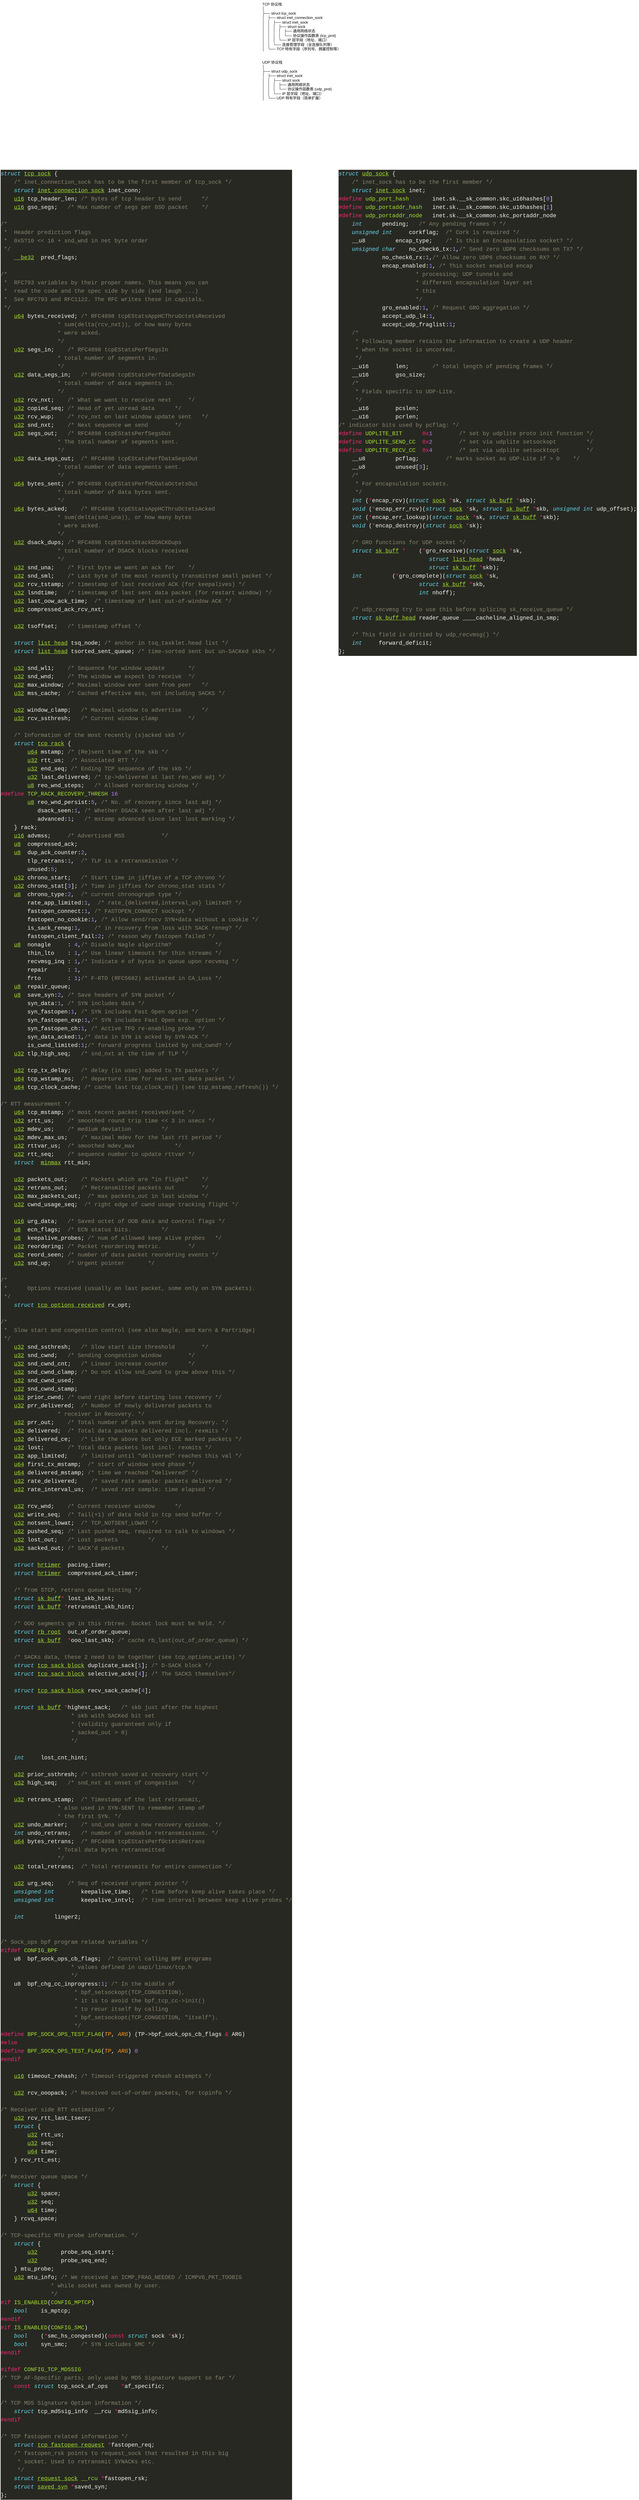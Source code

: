 <mxfile version="26.1.1">
  <diagram name="Page-1" id="sd-IwHon9UyKL7U8wNOz">
    <mxGraphModel dx="2115" dy="1773" grid="1" gridSize="10" guides="1" tooltips="1" connect="1" arrows="1" fold="1" page="1" pageScale="1" pageWidth="827" pageHeight="1169" math="0" shadow="0">
      <root>
        <mxCell id="0" />
        <mxCell id="1" parent="0" />
        <UserObject label="&lt;div style=&quot;color: #f8f8f2;background-color: #272822;font-family: Menlo, Monaco, &#39;Courier New&#39;, monospace;font-weight: normal;font-size: 18px;line-height: 27px;white-space: pre;&quot;&gt;&lt;div&gt;&lt;span style=&quot;color: #66d9ef;font-style: italic;&quot;&gt;struct&lt;/span&gt;&lt;span style=&quot;color: #f8f8f2;&quot;&gt; &lt;/span&gt;&lt;span style=&quot;color: #a6e22e;text-decoration: underline;&quot;&gt;udp_sock&lt;/span&gt;&lt;span style=&quot;color: #f8f8f2;&quot;&gt; {&lt;/span&gt;&lt;/div&gt;&lt;div&gt;&lt;span style=&quot;color: #88846f;&quot;&gt;    /* inet_sock has to be the first member */&lt;/span&gt;&lt;/div&gt;&lt;div&gt;&lt;span style=&quot;color: #f8f8f2;&quot;&gt;    &lt;/span&gt;&lt;span style=&quot;color: #66d9ef;font-style: italic;&quot;&gt;struct&lt;/span&gt;&lt;span style=&quot;color: #f8f8f2;&quot;&gt; &lt;/span&gt;&lt;span style=&quot;color: #a6e22e;text-decoration: underline;&quot;&gt;inet_sock&lt;/span&gt;&lt;span style=&quot;color: #f8f8f2;&quot;&gt; &lt;/span&gt;&lt;span style=&quot;color: #f8f8f2;&quot;&gt;inet&lt;/span&gt;&lt;span style=&quot;color: #f8f8f2;&quot;&gt;;&lt;/span&gt;&lt;/div&gt;&lt;div&gt;&lt;span style=&quot;color: #f92672;&quot;&gt;#define&lt;/span&gt;&lt;span style=&quot;color: #f8f8f2;&quot;&gt; &lt;/span&gt;&lt;span style=&quot;color: #a6e22e;&quot;&gt;udp_port_hash&lt;/span&gt;&lt;span style=&quot;color: #f8f8f2;&quot;&gt;       inet.sk.__sk_common.skc_u16hashes[&lt;/span&gt;&lt;span style=&quot;color: #ae81ff;&quot;&gt;0&lt;/span&gt;&lt;span style=&quot;color: #f8f8f2;&quot;&gt;]&lt;/span&gt;&lt;/div&gt;&lt;div&gt;&lt;span style=&quot;color: #f92672;&quot;&gt;#define&lt;/span&gt;&lt;span style=&quot;color: #f8f8f2;&quot;&gt; &lt;/span&gt;&lt;span style=&quot;color: #a6e22e;&quot;&gt;udp_portaddr_hash&lt;/span&gt;&lt;span style=&quot;color: #f8f8f2;&quot;&gt;   inet.sk.__sk_common.skc_u16hashes[&lt;/span&gt;&lt;span style=&quot;color: #ae81ff;&quot;&gt;1&lt;/span&gt;&lt;span style=&quot;color: #f8f8f2;&quot;&gt;]&lt;/span&gt;&lt;/div&gt;&lt;div&gt;&lt;span style=&quot;color: #f92672;&quot;&gt;#define&lt;/span&gt;&lt;span style=&quot;color: #f8f8f2;&quot;&gt; &lt;/span&gt;&lt;span style=&quot;color: #a6e22e;&quot;&gt;udp_portaddr_node&lt;/span&gt;&lt;span style=&quot;color: #f8f8f2;&quot;&gt;   inet.sk.__sk_common.skc_portaddr_node&lt;/span&gt;&lt;/div&gt;&lt;div&gt;&lt;span style=&quot;color: #f8f8f2;&quot;&gt;    &lt;/span&gt;&lt;span style=&quot;color: #66d9ef;font-style: italic;&quot;&gt;int&lt;/span&gt;&lt;span style=&quot;color: #f8f8f2;&quot;&gt;      &lt;/span&gt;&lt;span style=&quot;color: #f8f8f2;&quot;&gt;pending&lt;/span&gt;&lt;span style=&quot;color: #f8f8f2;&quot;&gt;;&lt;/span&gt;&lt;span style=&quot;color: #88846f;&quot;&gt;   /* Any pending frames ? */&lt;/span&gt;&lt;/div&gt;&lt;div&gt;&lt;span style=&quot;color: #f8f8f2;&quot;&gt;    &lt;/span&gt;&lt;span style=&quot;color: #66d9ef;font-style: italic;&quot;&gt;unsigned&lt;/span&gt;&lt;span style=&quot;color: #f8f8f2;&quot;&gt; &lt;/span&gt;&lt;span style=&quot;color: #66d9ef;font-style: italic;&quot;&gt;int&lt;/span&gt;&lt;span style=&quot;color: #f8f8f2;&quot;&gt;     &lt;/span&gt;&lt;span style=&quot;color: #f8f8f2;&quot;&gt;corkflag&lt;/span&gt;&lt;span style=&quot;color: #f8f8f2;&quot;&gt;;&lt;/span&gt;&lt;span style=&quot;color: #88846f;&quot;&gt;  /* Cork is required */&lt;/span&gt;&lt;/div&gt;&lt;div&gt;&lt;span style=&quot;color: #f8f8f2;&quot;&gt;    __u8         &lt;/span&gt;&lt;span style=&quot;color: #f8f8f2;&quot;&gt;encap_type&lt;/span&gt;&lt;span style=&quot;color: #f8f8f2;&quot;&gt;;&lt;/span&gt;&lt;span style=&quot;color: #88846f;&quot;&gt;    /* Is this an Encapsulation socket? */&lt;/span&gt;&lt;/div&gt;&lt;div&gt;&lt;span style=&quot;color: #f8f8f2;&quot;&gt;    &lt;/span&gt;&lt;span style=&quot;color: #66d9ef;font-style: italic;&quot;&gt;unsigned&lt;/span&gt;&lt;span style=&quot;color: #f8f8f2;&quot;&gt; &lt;/span&gt;&lt;span style=&quot;color: #66d9ef;font-style: italic;&quot;&gt;char&lt;/span&gt;&lt;span style=&quot;color: #f8f8f2;&quot;&gt;    &lt;/span&gt;&lt;span style=&quot;color: #f8f8f2;&quot;&gt;no_check6_tx&lt;/span&gt;&lt;span style=&quot;color: #f8f8f2;&quot;&gt;:&lt;/span&gt;&lt;span style=&quot;color: #ae81ff;&quot;&gt;1&lt;/span&gt;&lt;span style=&quot;color: #f8f8f2;&quot;&gt;,&lt;/span&gt;&lt;span style=&quot;color: #88846f;&quot;&gt;/* Send zero UDP6 checksums on TX? */&lt;/span&gt;&lt;/div&gt;&lt;div&gt;&lt;span style=&quot;color: #f8f8f2;&quot;&gt;             &lt;/span&gt;&lt;span style=&quot;color: #f8f8f2;&quot;&gt;no_check6_rx&lt;/span&gt;&lt;span style=&quot;color: #f8f8f2;&quot;&gt;:&lt;/span&gt;&lt;span style=&quot;color: #ae81ff;&quot;&gt;1&lt;/span&gt;&lt;span style=&quot;color: #f8f8f2;&quot;&gt;,&lt;/span&gt;&lt;span style=&quot;color: #88846f;&quot;&gt;/* Allow zero UDP6 checksums on RX? */&lt;/span&gt;&lt;/div&gt;&lt;div&gt;&lt;span style=&quot;color: #f8f8f2;&quot;&gt;             &lt;/span&gt;&lt;span style=&quot;color: #f8f8f2;&quot;&gt;encap_enabled&lt;/span&gt;&lt;span style=&quot;color: #f8f8f2;&quot;&gt;:&lt;/span&gt;&lt;span style=&quot;color: #ae81ff;&quot;&gt;1&lt;/span&gt;&lt;span style=&quot;color: #f8f8f2;&quot;&gt;,&lt;/span&gt;&lt;span style=&quot;color: #88846f;&quot;&gt; /* This socket enabled encap&lt;/span&gt;&lt;/div&gt;&lt;div&gt;&lt;span style=&quot;color: #88846f;&quot;&gt;                       * processing; UDP tunnels and&lt;/span&gt;&lt;/div&gt;&lt;div&gt;&lt;span style=&quot;color: #88846f;&quot;&gt;                       * different encapsulation layer set&lt;/span&gt;&lt;/div&gt;&lt;div&gt;&lt;span style=&quot;color: #88846f;&quot;&gt;                       * this&lt;/span&gt;&lt;/div&gt;&lt;div&gt;&lt;span style=&quot;color: #88846f;&quot;&gt;                       */&lt;/span&gt;&lt;/div&gt;&lt;div&gt;&lt;span style=&quot;color: #f8f8f2;&quot;&gt;             &lt;/span&gt;&lt;span style=&quot;color: #f8f8f2;&quot;&gt;gro_enabled&lt;/span&gt;&lt;span style=&quot;color: #f8f8f2;&quot;&gt;:&lt;/span&gt;&lt;span style=&quot;color: #ae81ff;&quot;&gt;1&lt;/span&gt;&lt;span style=&quot;color: #f8f8f2;&quot;&gt;,&lt;/span&gt;&lt;span style=&quot;color: #88846f;&quot;&gt; /* Request GRO aggregation */&lt;/span&gt;&lt;/div&gt;&lt;div&gt;&lt;span style=&quot;color: #f8f8f2;&quot;&gt;             &lt;/span&gt;&lt;span style=&quot;color: #f8f8f2;&quot;&gt;accept_udp_l4&lt;/span&gt;&lt;span style=&quot;color: #f8f8f2;&quot;&gt;:&lt;/span&gt;&lt;span style=&quot;color: #ae81ff;&quot;&gt;1&lt;/span&gt;&lt;span style=&quot;color: #f8f8f2;&quot;&gt;,&lt;/span&gt;&lt;/div&gt;&lt;div&gt;&lt;span style=&quot;color: #f8f8f2;&quot;&gt;             &lt;/span&gt;&lt;span style=&quot;color: #f8f8f2;&quot;&gt;accept_udp_fraglist&lt;/span&gt;&lt;span style=&quot;color: #f8f8f2;&quot;&gt;:&lt;/span&gt;&lt;span style=&quot;color: #ae81ff;&quot;&gt;1&lt;/span&gt;&lt;span style=&quot;color: #f8f8f2;&quot;&gt;;&lt;/span&gt;&lt;/div&gt;&lt;div&gt;&lt;span style=&quot;color: #88846f;&quot;&gt;    /*&lt;/span&gt;&lt;/div&gt;&lt;div&gt;&lt;span style=&quot;color: #88846f;&quot;&gt;     * Following member retains the information to create a UDP header&lt;/span&gt;&lt;/div&gt;&lt;div&gt;&lt;span style=&quot;color: #88846f;&quot;&gt;     * when the socket is uncorked.&lt;/span&gt;&lt;/div&gt;&lt;div&gt;&lt;span style=&quot;color: #88846f;&quot;&gt;     */&lt;/span&gt;&lt;/div&gt;&lt;div&gt;&lt;span style=&quot;color: #f8f8f2;&quot;&gt;    __u16        &lt;/span&gt;&lt;span style=&quot;color: #f8f8f2;&quot;&gt;len&lt;/span&gt;&lt;span style=&quot;color: #f8f8f2;&quot;&gt;;&lt;/span&gt;&lt;span style=&quot;color: #88846f;&quot;&gt;       /* total length of pending frames */&lt;/span&gt;&lt;/div&gt;&lt;div&gt;&lt;span style=&quot;color: #f8f8f2;&quot;&gt;    __u16        &lt;/span&gt;&lt;span style=&quot;color: #f8f8f2;&quot;&gt;gso_size&lt;/span&gt;&lt;span style=&quot;color: #f8f8f2;&quot;&gt;;&lt;/span&gt;&lt;/div&gt;&lt;div&gt;&lt;span style=&quot;color: #88846f;&quot;&gt;    /*&lt;/span&gt;&lt;/div&gt;&lt;div&gt;&lt;span style=&quot;color: #88846f;&quot;&gt;     * Fields specific to UDP-Lite.&lt;/span&gt;&lt;/div&gt;&lt;div&gt;&lt;span style=&quot;color: #88846f;&quot;&gt;     */&lt;/span&gt;&lt;/div&gt;&lt;div&gt;&lt;span style=&quot;color: #f8f8f2;&quot;&gt;    __u16        &lt;/span&gt;&lt;span style=&quot;color: #f8f8f2;&quot;&gt;pcslen&lt;/span&gt;&lt;span style=&quot;color: #f8f8f2;&quot;&gt;;&lt;/span&gt;&lt;/div&gt;&lt;div&gt;&lt;span style=&quot;color: #f8f8f2;&quot;&gt;    __u16        &lt;/span&gt;&lt;span style=&quot;color: #f8f8f2;&quot;&gt;pcrlen&lt;/span&gt;&lt;span style=&quot;color: #f8f8f2;&quot;&gt;;&lt;/span&gt;&lt;/div&gt;&lt;div&gt;&lt;span style=&quot;color: #88846f;&quot;&gt;/* indicator bits used by pcflag: */&lt;/span&gt;&lt;/div&gt;&lt;div&gt;&lt;span style=&quot;color: #f92672;&quot;&gt;#define&lt;/span&gt;&lt;span style=&quot;color: #f8f8f2;&quot;&gt; &lt;/span&gt;&lt;span style=&quot;color: #a6e22e;&quot;&gt;UDPLITE_BIT&lt;/span&gt;&lt;span style=&quot;color: #f8f8f2;&quot;&gt;      &lt;/span&gt;&lt;span style=&quot;color: #f92672;&quot;&gt;0x&lt;/span&gt;&lt;span style=&quot;color: #ae81ff;&quot;&gt;1&lt;/span&gt;&lt;span style=&quot;color: #88846f;&quot;&gt;        /* set by udplite proto init function */&lt;/span&gt;&lt;/div&gt;&lt;div&gt;&lt;span style=&quot;color: #f92672;&quot;&gt;#define&lt;/span&gt;&lt;span style=&quot;color: #f8f8f2;&quot;&gt; &lt;/span&gt;&lt;span style=&quot;color: #a6e22e;&quot;&gt;UDPLITE_SEND_CC&lt;/span&gt;&lt;span style=&quot;color: #f8f8f2;&quot;&gt;  &lt;/span&gt;&lt;span style=&quot;color: #f92672;&quot;&gt;0x&lt;/span&gt;&lt;span style=&quot;color: #ae81ff;&quot;&gt;2&lt;/span&gt;&lt;span style=&quot;color: #88846f;&quot;&gt;        /* set via udplite setsockopt         */&lt;/span&gt;&lt;/div&gt;&lt;div&gt;&lt;span style=&quot;color: #f92672;&quot;&gt;#define&lt;/span&gt;&lt;span style=&quot;color: #f8f8f2;&quot;&gt; &lt;/span&gt;&lt;span style=&quot;color: #a6e22e;&quot;&gt;UDPLITE_RECV_CC&lt;/span&gt;&lt;span style=&quot;color: #f8f8f2;&quot;&gt;  &lt;/span&gt;&lt;span style=&quot;color: #f92672;&quot;&gt;0x&lt;/span&gt;&lt;span style=&quot;color: #ae81ff;&quot;&gt;4&lt;/span&gt;&lt;span style=&quot;color: #88846f;&quot;&gt;        /* set via udplite setsocktopt        */&lt;/span&gt;&lt;/div&gt;&lt;div&gt;&lt;span style=&quot;color: #f8f8f2;&quot;&gt;    __u8         &lt;/span&gt;&lt;span style=&quot;color: #f8f8f2;&quot;&gt;pcflag&lt;/span&gt;&lt;span style=&quot;color: #f8f8f2;&quot;&gt;;&lt;/span&gt;&lt;span style=&quot;color: #88846f;&quot;&gt;        /* marks socket as UDP-Lite if &amp;gt; 0    */&lt;/span&gt;&lt;/div&gt;&lt;div&gt;&lt;span style=&quot;color: #f8f8f2;&quot;&gt;    __u8         &lt;/span&gt;&lt;span style=&quot;color: #f8f8f2;&quot;&gt;unused&lt;/span&gt;&lt;span style=&quot;color: #f8f8f2;&quot;&gt;[&lt;/span&gt;&lt;span style=&quot;color: #ae81ff;&quot;&gt;3&lt;/span&gt;&lt;span style=&quot;color: #f8f8f2;&quot;&gt;];&lt;/span&gt;&lt;/div&gt;&lt;div&gt;&lt;span style=&quot;color: #88846f;&quot;&gt;    /*&lt;/span&gt;&lt;/div&gt;&lt;div&gt;&lt;span style=&quot;color: #88846f;&quot;&gt;     * For encapsulation sockets.&lt;/span&gt;&lt;/div&gt;&lt;div&gt;&lt;span style=&quot;color: #88846f;&quot;&gt;     */&lt;/span&gt;&lt;/div&gt;&lt;div&gt;&lt;span style=&quot;color: #f8f8f2;&quot;&gt;    &lt;/span&gt;&lt;span style=&quot;color: #66d9ef;font-style: italic;&quot;&gt;int&lt;/span&gt;&lt;span style=&quot;color: #f8f8f2;&quot;&gt; (&lt;/span&gt;&lt;span style=&quot;color: #f92672;&quot;&gt;*&lt;/span&gt;&lt;span style=&quot;color: #f8f8f2;&quot;&gt;encap_rcv&lt;/span&gt;&lt;span style=&quot;color: #f8f8f2;&quot;&gt;)(&lt;/span&gt;&lt;span style=&quot;color: #66d9ef;font-style: italic;&quot;&gt;struct&lt;/span&gt;&lt;span style=&quot;color: #f8f8f2;&quot;&gt; &lt;/span&gt;&lt;span style=&quot;color: #a6e22e;text-decoration: underline;&quot;&gt;sock&lt;/span&gt;&lt;span style=&quot;color: #f8f8f2;&quot;&gt; &lt;/span&gt;&lt;span style=&quot;color: #f92672;&quot;&gt;*&lt;/span&gt;&lt;span style=&quot;color: #f8f8f2;&quot;&gt;sk, &lt;/span&gt;&lt;span style=&quot;color: #66d9ef;font-style: italic;&quot;&gt;struct&lt;/span&gt;&lt;span style=&quot;color: #f8f8f2;&quot;&gt; &lt;/span&gt;&lt;span style=&quot;color: #a6e22e;text-decoration: underline;&quot;&gt;sk_buff&lt;/span&gt;&lt;span style=&quot;color: #f8f8f2;&quot;&gt; &lt;/span&gt;&lt;span style=&quot;color: #f92672;&quot;&gt;*&lt;/span&gt;&lt;span style=&quot;color: #f8f8f2;&quot;&gt;skb);&lt;/span&gt;&lt;/div&gt;&lt;div&gt;&lt;span style=&quot;color: #f8f8f2;&quot;&gt;    &lt;/span&gt;&lt;span style=&quot;color: #66d9ef;font-style: italic;&quot;&gt;void&lt;/span&gt;&lt;span style=&quot;color: #f8f8f2;&quot;&gt; (&lt;/span&gt;&lt;span style=&quot;color: #f92672;&quot;&gt;*&lt;/span&gt;&lt;span style=&quot;color: #f8f8f2;&quot;&gt;encap_err_rcv&lt;/span&gt;&lt;span style=&quot;color: #f8f8f2;&quot;&gt;)(&lt;/span&gt;&lt;span style=&quot;color: #66d9ef;font-style: italic;&quot;&gt;struct&lt;/span&gt;&lt;span style=&quot;color: #f8f8f2;&quot;&gt; &lt;/span&gt;&lt;span style=&quot;color: #a6e22e;text-decoration: underline;&quot;&gt;sock&lt;/span&gt;&lt;span style=&quot;color: #f8f8f2;&quot;&gt; &lt;/span&gt;&lt;span style=&quot;color: #f92672;&quot;&gt;*&lt;/span&gt;&lt;span style=&quot;color: #f8f8f2;&quot;&gt;sk, &lt;/span&gt;&lt;span style=&quot;color: #66d9ef;font-style: italic;&quot;&gt;struct&lt;/span&gt;&lt;span style=&quot;color: #f8f8f2;&quot;&gt; &lt;/span&gt;&lt;span style=&quot;color: #a6e22e;text-decoration: underline;&quot;&gt;sk_buff&lt;/span&gt;&lt;span style=&quot;color: #f8f8f2;&quot;&gt; &lt;/span&gt;&lt;span style=&quot;color: #f92672;&quot;&gt;*&lt;/span&gt;&lt;span style=&quot;color: #f8f8f2;&quot;&gt;skb, &lt;/span&gt;&lt;span style=&quot;color: #66d9ef;font-style: italic;&quot;&gt;unsigned&lt;/span&gt;&lt;span style=&quot;color: #f8f8f2;&quot;&gt; &lt;/span&gt;&lt;span style=&quot;color: #66d9ef;font-style: italic;&quot;&gt;int&lt;/span&gt;&lt;span style=&quot;color: #f8f8f2;&quot;&gt; udp_offset);&lt;/span&gt;&lt;/div&gt;&lt;div&gt;&lt;span style=&quot;color: #f8f8f2;&quot;&gt;    &lt;/span&gt;&lt;span style=&quot;color: #66d9ef;font-style: italic;&quot;&gt;int&lt;/span&gt;&lt;span style=&quot;color: #f8f8f2;&quot;&gt; (&lt;/span&gt;&lt;span style=&quot;color: #f92672;&quot;&gt;*&lt;/span&gt;&lt;span style=&quot;color: #f8f8f2;&quot;&gt;encap_err_lookup&lt;/span&gt;&lt;span style=&quot;color: #f8f8f2;&quot;&gt;)(&lt;/span&gt;&lt;span style=&quot;color: #66d9ef;font-style: italic;&quot;&gt;struct&lt;/span&gt;&lt;span style=&quot;color: #f8f8f2;&quot;&gt; &lt;/span&gt;&lt;span style=&quot;color: #a6e22e;text-decoration: underline;&quot;&gt;sock&lt;/span&gt;&lt;span style=&quot;color: #f8f8f2;&quot;&gt; &lt;/span&gt;&lt;span style=&quot;color: #f92672;&quot;&gt;*&lt;/span&gt;&lt;span style=&quot;color: #f8f8f2;&quot;&gt;sk, &lt;/span&gt;&lt;span style=&quot;color: #66d9ef;font-style: italic;&quot;&gt;struct&lt;/span&gt;&lt;span style=&quot;color: #f8f8f2;&quot;&gt; &lt;/span&gt;&lt;span style=&quot;color: #a6e22e;text-decoration: underline;&quot;&gt;sk_buff&lt;/span&gt;&lt;span style=&quot;color: #f8f8f2;&quot;&gt; &lt;/span&gt;&lt;span style=&quot;color: #f92672;&quot;&gt;*&lt;/span&gt;&lt;span style=&quot;color: #f8f8f2;&quot;&gt;skb);&lt;/span&gt;&lt;/div&gt;&lt;div&gt;&lt;span style=&quot;color: #f8f8f2;&quot;&gt;    &lt;/span&gt;&lt;span style=&quot;color: #66d9ef;font-style: italic;&quot;&gt;void&lt;/span&gt;&lt;span style=&quot;color: #f8f8f2;&quot;&gt; (&lt;/span&gt;&lt;span style=&quot;color: #f92672;&quot;&gt;*&lt;/span&gt;&lt;span style=&quot;color: #f8f8f2;&quot;&gt;encap_destroy&lt;/span&gt;&lt;span style=&quot;color: #f8f8f2;&quot;&gt;)(&lt;/span&gt;&lt;span style=&quot;color: #66d9ef;font-style: italic;&quot;&gt;struct&lt;/span&gt;&lt;span style=&quot;color: #f8f8f2;&quot;&gt; &lt;/span&gt;&lt;span style=&quot;color: #a6e22e;text-decoration: underline;&quot;&gt;sock&lt;/span&gt;&lt;span style=&quot;color: #f8f8f2;&quot;&gt; &lt;/span&gt;&lt;span style=&quot;color: #f92672;&quot;&gt;*&lt;/span&gt;&lt;span style=&quot;color: #f8f8f2;&quot;&gt;sk);&lt;/span&gt;&lt;/div&gt;&lt;br&gt;&lt;div&gt;&lt;span style=&quot;color: #88846f;&quot;&gt;    /* GRO functions for UDP socket */&lt;/span&gt;&lt;/div&gt;&lt;div&gt;&lt;span style=&quot;color: #f8f8f2;&quot;&gt;    &lt;/span&gt;&lt;span style=&quot;color: #66d9ef;font-style: italic;&quot;&gt;struct&lt;/span&gt;&lt;span style=&quot;color: #f8f8f2;&quot;&gt; &lt;/span&gt;&lt;span style=&quot;color: #a6e22e;text-decoration: underline;&quot;&gt;sk_buff&lt;/span&gt;&lt;span style=&quot;color: #f8f8f2;&quot;&gt; &lt;/span&gt;&lt;span style=&quot;color: #f92672;&quot;&gt;*&lt;/span&gt;&lt;span style=&quot;color: #f8f8f2;&quot;&gt;    (&lt;/span&gt;&lt;span style=&quot;color: #f92672;&quot;&gt;*&lt;/span&gt;&lt;span style=&quot;color: #f8f8f2;&quot;&gt;gro_receive&lt;/span&gt;&lt;span style=&quot;color: #f8f8f2;&quot;&gt;)(&lt;/span&gt;&lt;span style=&quot;color: #66d9ef;font-style: italic;&quot;&gt;struct&lt;/span&gt;&lt;span style=&quot;color: #f8f8f2;&quot;&gt; &lt;/span&gt;&lt;span style=&quot;color: #a6e22e;text-decoration: underline;&quot;&gt;sock&lt;/span&gt;&lt;span style=&quot;color: #f8f8f2;&quot;&gt; &lt;/span&gt;&lt;span style=&quot;color: #f92672;&quot;&gt;*&lt;/span&gt;&lt;span style=&quot;color: #f8f8f2;&quot;&gt;sk,&lt;/span&gt;&lt;/div&gt;&lt;div&gt;&lt;span style=&quot;color: #f8f8f2;&quot;&gt;                           &lt;/span&gt;&lt;span style=&quot;color: #66d9ef;font-style: italic;&quot;&gt;struct&lt;/span&gt;&lt;span style=&quot;color: #f8f8f2;&quot;&gt; &lt;/span&gt;&lt;span style=&quot;color: #a6e22e;text-decoration: underline;&quot;&gt;list_head&lt;/span&gt;&lt;span style=&quot;color: #f8f8f2;&quot;&gt; &lt;/span&gt;&lt;span style=&quot;color: #f92672;&quot;&gt;*&lt;/span&gt;&lt;span style=&quot;color: #f8f8f2;&quot;&gt;head,&lt;/span&gt;&lt;/div&gt;&lt;div&gt;&lt;span style=&quot;color: #f8f8f2;&quot;&gt;                           &lt;/span&gt;&lt;span style=&quot;color: #66d9ef;font-style: italic;&quot;&gt;struct&lt;/span&gt;&lt;span style=&quot;color: #f8f8f2;&quot;&gt; &lt;/span&gt;&lt;span style=&quot;color: #a6e22e;text-decoration: underline;&quot;&gt;sk_buff&lt;/span&gt;&lt;span style=&quot;color: #f8f8f2;&quot;&gt; &lt;/span&gt;&lt;span style=&quot;color: #f92672;&quot;&gt;*&lt;/span&gt;&lt;span style=&quot;color: #f8f8f2;&quot;&gt;skb);&lt;/span&gt;&lt;/div&gt;&lt;div&gt;&lt;span style=&quot;color: #f8f8f2;&quot;&gt;    &lt;/span&gt;&lt;span style=&quot;color: #66d9ef;font-style: italic;&quot;&gt;int&lt;/span&gt;&lt;span style=&quot;color: #f8f8f2;&quot;&gt;         (&lt;/span&gt;&lt;span style=&quot;color: #f92672;&quot;&gt;*&lt;/span&gt;&lt;span style=&quot;color: #f8f8f2;&quot;&gt;gro_complete&lt;/span&gt;&lt;span style=&quot;color: #f8f8f2;&quot;&gt;)(&lt;/span&gt;&lt;span style=&quot;color: #66d9ef;font-style: italic;&quot;&gt;struct&lt;/span&gt;&lt;span style=&quot;color: #f8f8f2;&quot;&gt; &lt;/span&gt;&lt;span style=&quot;color: #a6e22e;text-decoration: underline;&quot;&gt;sock&lt;/span&gt;&lt;span style=&quot;color: #f8f8f2;&quot;&gt; &lt;/span&gt;&lt;span style=&quot;color: #f92672;&quot;&gt;*&lt;/span&gt;&lt;span style=&quot;color: #f8f8f2;&quot;&gt;sk,&lt;/span&gt;&lt;/div&gt;&lt;div&gt;&lt;span style=&quot;color: #f8f8f2;&quot;&gt;                        &lt;/span&gt;&lt;span style=&quot;color: #66d9ef;font-style: italic;&quot;&gt;struct&lt;/span&gt;&lt;span style=&quot;color: #f8f8f2;&quot;&gt; &lt;/span&gt;&lt;span style=&quot;color: #a6e22e;text-decoration: underline;&quot;&gt;sk_buff&lt;/span&gt;&lt;span style=&quot;color: #f8f8f2;&quot;&gt; &lt;/span&gt;&lt;span style=&quot;color: #f92672;&quot;&gt;*&lt;/span&gt;&lt;span style=&quot;color: #f8f8f2;&quot;&gt;skb,&lt;/span&gt;&lt;/div&gt;&lt;div&gt;&lt;span style=&quot;color: #f8f8f2;&quot;&gt;                        &lt;/span&gt;&lt;span style=&quot;color: #66d9ef;font-style: italic;&quot;&gt;int&lt;/span&gt;&lt;span style=&quot;color: #f8f8f2;&quot;&gt; nhoff);&lt;/span&gt;&lt;/div&gt;&lt;br&gt;&lt;div&gt;&lt;span style=&quot;color: #88846f;&quot;&gt;    /* udp_recvmsg try to use this before splicing sk_receive_queue */&lt;/span&gt;&lt;/div&gt;&lt;div&gt;&lt;span style=&quot;color: #f8f8f2;&quot;&gt;    &lt;/span&gt;&lt;span style=&quot;color: #66d9ef;font-style: italic;&quot;&gt;struct&lt;/span&gt;&lt;span style=&quot;color: #f8f8f2;&quot;&gt; &lt;/span&gt;&lt;span style=&quot;color: #a6e22e;text-decoration: underline;&quot;&gt;sk_buff_head&lt;/span&gt;&lt;span style=&quot;color: #f8f8f2;&quot;&gt; &lt;/span&gt;&lt;span style=&quot;color: #f8f8f2;&quot;&gt;reader_queue&lt;/span&gt;&lt;span style=&quot;color: #f8f8f2;&quot;&gt; ____cacheline_aligned_in_smp;&lt;/span&gt;&lt;/div&gt;&lt;br&gt;&lt;div&gt;&lt;span style=&quot;color: #88846f;&quot;&gt;    /* This field is dirtied by udp_recvmsg() */&lt;/span&gt;&lt;/div&gt;&lt;div&gt;&lt;span style=&quot;color: #f8f8f2;&quot;&gt;    &lt;/span&gt;&lt;span style=&quot;color: #66d9ef;font-style: italic;&quot;&gt;int&lt;/span&gt;&lt;span style=&quot;color: #f8f8f2;&quot;&gt;     &lt;/span&gt;&lt;span style=&quot;color: #f8f8f2;&quot;&gt;forward_deficit&lt;/span&gt;&lt;span style=&quot;color: #f8f8f2;&quot;&gt;;&lt;/span&gt;&lt;/div&gt;&lt;div&gt;&lt;span style=&quot;color: #f8f8f2;&quot;&gt;};&lt;/span&gt;&lt;/div&gt;&lt;/div&gt;" link="&lt;div style=&quot;color: #f8f8f2;background-color: #272822;font-family: Menlo, Monaco, &#39;Courier New&#39;, monospace;font-weight: normal;font-size: 18px;line-height: 27px;white-space: pre;&quot;&gt;&lt;div&gt;&lt;span style=&quot;color: #66d9ef;font-style: italic;&quot;&gt;struct&lt;/span&gt;&lt;span style=&quot;color: #f8f8f2;&quot;&gt; &lt;/span&gt;&lt;span style=&quot;color: #a6e22e;text-decoration: underline;&quot;&gt;udp_sock&lt;/span&gt;&lt;span style=&quot;color: #f8f8f2;&quot;&gt; {&lt;/span&gt;&lt;/div&gt;&lt;div&gt;&lt;span style=&quot;color: #88846f;&quot;&gt;    /* inet_sock has to be the first member */&lt;/span&gt;&lt;/div&gt;&lt;div&gt;&lt;span style=&quot;color: #f8f8f2;&quot;&gt;    &lt;/span&gt;&lt;span style=&quot;color: #66d9ef;font-style: italic;&quot;&gt;struct&lt;/span&gt;&lt;span style=&quot;color: #f8f8f2;&quot;&gt; &lt;/span&gt;&lt;span style=&quot;color: #a6e22e;text-decoration: underline;&quot;&gt;inet_sock&lt;/span&gt;&lt;span style=&quot;color: #f8f8f2;&quot;&gt; &lt;/span&gt;&lt;span style=&quot;color: #f8f8f2;&quot;&gt;inet&lt;/span&gt;&lt;span style=&quot;color: #f8f8f2;&quot;&gt;;&lt;/span&gt;&lt;/div&gt;&lt;div&gt;&lt;span style=&quot;color: #f92672;&quot;&gt;#define&lt;/span&gt;&lt;span style=&quot;color: #f8f8f2;&quot;&gt; &lt;/span&gt;&lt;span style=&quot;color: #a6e22e;&quot;&gt;udp_port_hash&lt;/span&gt;&lt;span style=&quot;color: #f8f8f2;&quot;&gt;       inet.sk.__sk_common.skc_u16hashes[&lt;/span&gt;&lt;span style=&quot;color: #ae81ff;&quot;&gt;0&lt;/span&gt;&lt;span style=&quot;color: #f8f8f2;&quot;&gt;]&lt;/span&gt;&lt;/div&gt;&lt;div&gt;&lt;span style=&quot;color: #f92672;&quot;&gt;#define&lt;/span&gt;&lt;span style=&quot;color: #f8f8f2;&quot;&gt; &lt;/span&gt;&lt;span style=&quot;color: #a6e22e;&quot;&gt;udp_portaddr_hash&lt;/span&gt;&lt;span style=&quot;color: #f8f8f2;&quot;&gt;   inet.sk.__sk_common.skc_u16hashes[&lt;/span&gt;&lt;span style=&quot;color: #ae81ff;&quot;&gt;1&lt;/span&gt;&lt;span style=&quot;color: #f8f8f2;&quot;&gt;]&lt;/span&gt;&lt;/div&gt;&lt;div&gt;&lt;span style=&quot;color: #f92672;&quot;&gt;#define&lt;/span&gt;&lt;span style=&quot;color: #f8f8f2;&quot;&gt; &lt;/span&gt;&lt;span style=&quot;color: #a6e22e;&quot;&gt;udp_portaddr_node&lt;/span&gt;&lt;span style=&quot;color: #f8f8f2;&quot;&gt;   inet.sk.__sk_common.skc_portaddr_node&lt;/span&gt;&lt;/div&gt;&lt;div&gt;&lt;span style=&quot;color: #f8f8f2;&quot;&gt;    &lt;/span&gt;&lt;span style=&quot;color: #66d9ef;font-style: italic;&quot;&gt;int&lt;/span&gt;&lt;span style=&quot;color: #f8f8f2;&quot;&gt;      &lt;/span&gt;&lt;span style=&quot;color: #f8f8f2;&quot;&gt;pending&lt;/span&gt;&lt;span style=&quot;color: #f8f8f2;&quot;&gt;;&lt;/span&gt;&lt;span style=&quot;color: #88846f;&quot;&gt;   /* Any pending frames ? */&lt;/span&gt;&lt;/div&gt;&lt;div&gt;&lt;span style=&quot;color: #f8f8f2;&quot;&gt;    &lt;/span&gt;&lt;span style=&quot;color: #66d9ef;font-style: italic;&quot;&gt;unsigned&lt;/span&gt;&lt;span style=&quot;color: #f8f8f2;&quot;&gt; &lt;/span&gt;&lt;span style=&quot;color: #66d9ef;font-style: italic;&quot;&gt;int&lt;/span&gt;&lt;span style=&quot;color: #f8f8f2;&quot;&gt;     &lt;/span&gt;&lt;span style=&quot;color: #f8f8f2;&quot;&gt;corkflag&lt;/span&gt;&lt;span style=&quot;color: #f8f8f2;&quot;&gt;;&lt;/span&gt;&lt;span style=&quot;color: #88846f;&quot;&gt;  /* Cork is required */&lt;/span&gt;&lt;/div&gt;&lt;div&gt;&lt;span style=&quot;color: #f8f8f2;&quot;&gt;    __u8         &lt;/span&gt;&lt;span style=&quot;color: #f8f8f2;&quot;&gt;encap_type&lt;/span&gt;&lt;span style=&quot;color: #f8f8f2;&quot;&gt;;&lt;/span&gt;&lt;span style=&quot;color: #88846f;&quot;&gt;    /* Is this an Encapsulation socket? */&lt;/span&gt;&lt;/div&gt;&lt;div&gt;&lt;span style=&quot;color: #f8f8f2;&quot;&gt;    &lt;/span&gt;&lt;span style=&quot;color: #66d9ef;font-style: italic;&quot;&gt;unsigned&lt;/span&gt;&lt;span style=&quot;color: #f8f8f2;&quot;&gt; &lt;/span&gt;&lt;span style=&quot;color: #66d9ef;font-style: italic;&quot;&gt;char&lt;/span&gt;&lt;span style=&quot;color: #f8f8f2;&quot;&gt;    &lt;/span&gt;&lt;span style=&quot;color: #f8f8f2;&quot;&gt;no_check6_tx&lt;/span&gt;&lt;span style=&quot;color: #f8f8f2;&quot;&gt;:&lt;/span&gt;&lt;span style=&quot;color: #ae81ff;&quot;&gt;1&lt;/span&gt;&lt;span style=&quot;color: #f8f8f2;&quot;&gt;,&lt;/span&gt;&lt;span style=&quot;color: #88846f;&quot;&gt;/* Send zero UDP6 checksums on TX? */&lt;/span&gt;&lt;/div&gt;&lt;div&gt;&lt;span style=&quot;color: #f8f8f2;&quot;&gt;             &lt;/span&gt;&lt;span style=&quot;color: #f8f8f2;&quot;&gt;no_check6_rx&lt;/span&gt;&lt;span style=&quot;color: #f8f8f2;&quot;&gt;:&lt;/span&gt;&lt;span style=&quot;color: #ae81ff;&quot;&gt;1&lt;/span&gt;&lt;span style=&quot;color: #f8f8f2;&quot;&gt;,&lt;/span&gt;&lt;span style=&quot;color: #88846f;&quot;&gt;/* Allow zero UDP6 checksums on RX? */&lt;/span&gt;&lt;/div&gt;&lt;div&gt;&lt;span style=&quot;color: #f8f8f2;&quot;&gt;             &lt;/span&gt;&lt;span style=&quot;color: #f8f8f2;&quot;&gt;encap_enabled&lt;/span&gt;&lt;span style=&quot;color: #f8f8f2;&quot;&gt;:&lt;/span&gt;&lt;span style=&quot;color: #ae81ff;&quot;&gt;1&lt;/span&gt;&lt;span style=&quot;color: #f8f8f2;&quot;&gt;,&lt;/span&gt;&lt;span style=&quot;color: #88846f;&quot;&gt; /* This socket enabled encap&lt;/span&gt;&lt;/div&gt;&lt;div&gt;&lt;span style=&quot;color: #88846f;&quot;&gt;                       * processing; UDP tunnels and&lt;/span&gt;&lt;/div&gt;&lt;div&gt;&lt;span style=&quot;color: #88846f;&quot;&gt;                       * different encapsulation layer set&lt;/span&gt;&lt;/div&gt;&lt;div&gt;&lt;span style=&quot;color: #88846f;&quot;&gt;                       * this&lt;/span&gt;&lt;/div&gt;&lt;div&gt;&lt;span style=&quot;color: #88846f;&quot;&gt;                       */&lt;/span&gt;&lt;/div&gt;&lt;div&gt;&lt;span style=&quot;color: #f8f8f2;&quot;&gt;             &lt;/span&gt;&lt;span style=&quot;color: #f8f8f2;&quot;&gt;gro_enabled&lt;/span&gt;&lt;span style=&quot;color: #f8f8f2;&quot;&gt;:&lt;/span&gt;&lt;span style=&quot;color: #ae81ff;&quot;&gt;1&lt;/span&gt;&lt;span style=&quot;color: #f8f8f2;&quot;&gt;,&lt;/span&gt;&lt;span style=&quot;color: #88846f;&quot;&gt; /* Request GRO aggregation */&lt;/span&gt;&lt;/div&gt;&lt;div&gt;&lt;span style=&quot;color: #f8f8f2;&quot;&gt;             &lt;/span&gt;&lt;span style=&quot;color: #f8f8f2;&quot;&gt;accept_udp_l4&lt;/span&gt;&lt;span style=&quot;color: #f8f8f2;&quot;&gt;:&lt;/span&gt;&lt;span style=&quot;color: #ae81ff;&quot;&gt;1&lt;/span&gt;&lt;span style=&quot;color: #f8f8f2;&quot;&gt;,&lt;/span&gt;&lt;/div&gt;&lt;div&gt;&lt;span style=&quot;color: #f8f8f2;&quot;&gt;             &lt;/span&gt;&lt;span style=&quot;color: #f8f8f2;&quot;&gt;accept_udp_fraglist&lt;/span&gt;&lt;span style=&quot;color: #f8f8f2;&quot;&gt;:&lt;/span&gt;&lt;span style=&quot;color: #ae81ff;&quot;&gt;1&lt;/span&gt;&lt;span style=&quot;color: #f8f8f2;&quot;&gt;;&lt;/span&gt;&lt;/div&gt;&lt;div&gt;&lt;span style=&quot;color: #88846f;&quot;&gt;    /*&lt;/span&gt;&lt;/div&gt;&lt;div&gt;&lt;span style=&quot;color: #88846f;&quot;&gt;     * Following member retains the information to create a UDP header&lt;/span&gt;&lt;/div&gt;&lt;div&gt;&lt;span style=&quot;color: #88846f;&quot;&gt;     * when the socket is uncorked.&lt;/span&gt;&lt;/div&gt;&lt;div&gt;&lt;span style=&quot;color: #88846f;&quot;&gt;     */&lt;/span&gt;&lt;/div&gt;&lt;div&gt;&lt;span style=&quot;color: #f8f8f2;&quot;&gt;    __u16        &lt;/span&gt;&lt;span style=&quot;color: #f8f8f2;&quot;&gt;len&lt;/span&gt;&lt;span style=&quot;color: #f8f8f2;&quot;&gt;;&lt;/span&gt;&lt;span style=&quot;color: #88846f;&quot;&gt;       /* total length of pending frames */&lt;/span&gt;&lt;/div&gt;&lt;div&gt;&lt;span style=&quot;color: #f8f8f2;&quot;&gt;    __u16        &lt;/span&gt;&lt;span style=&quot;color: #f8f8f2;&quot;&gt;gso_size&lt;/span&gt;&lt;span style=&quot;color: #f8f8f2;&quot;&gt;;&lt;/span&gt;&lt;/div&gt;&lt;div&gt;&lt;span style=&quot;color: #88846f;&quot;&gt;    /*&lt;/span&gt;&lt;/div&gt;&lt;div&gt;&lt;span style=&quot;color: #88846f;&quot;&gt;     * Fields specific to UDP-Lite.&lt;/span&gt;&lt;/div&gt;&lt;div&gt;&lt;span style=&quot;color: #88846f;&quot;&gt;     */&lt;/span&gt;&lt;/div&gt;&lt;div&gt;&lt;span style=&quot;color: #f8f8f2;&quot;&gt;    __u16        &lt;/span&gt;&lt;span style=&quot;color: #f8f8f2;&quot;&gt;pcslen&lt;/span&gt;&lt;span style=&quot;color: #f8f8f2;&quot;&gt;;&lt;/span&gt;&lt;/div&gt;&lt;div&gt;&lt;span style=&quot;color: #f8f8f2;&quot;&gt;    __u16        &lt;/span&gt;&lt;span style=&quot;color: #f8f8f2;&quot;&gt;pcrlen&lt;/span&gt;&lt;span style=&quot;color: #f8f8f2;&quot;&gt;;&lt;/span&gt;&lt;/div&gt;&lt;div&gt;&lt;span style=&quot;color: #88846f;&quot;&gt;/* indicator bits used by pcflag: */&lt;/span&gt;&lt;/div&gt;&lt;div&gt;&lt;span style=&quot;color: #f92672;&quot;&gt;#define&lt;/span&gt;&lt;span style=&quot;color: #f8f8f2;&quot;&gt; &lt;/span&gt;&lt;span style=&quot;color: #a6e22e;&quot;&gt;UDPLITE_BIT&lt;/span&gt;&lt;span style=&quot;color: #f8f8f2;&quot;&gt;      &lt;/span&gt;&lt;span style=&quot;color: #f92672;&quot;&gt;0x&lt;/span&gt;&lt;span style=&quot;color: #ae81ff;&quot;&gt;1&lt;/span&gt;&lt;span style=&quot;color: #88846f;&quot;&gt;        /* set by udplite proto init function */&lt;/span&gt;&lt;/div&gt;&lt;div&gt;&lt;span style=&quot;color: #f92672;&quot;&gt;#define&lt;/span&gt;&lt;span style=&quot;color: #f8f8f2;&quot;&gt; &lt;/span&gt;&lt;span style=&quot;color: #a6e22e;&quot;&gt;UDPLITE_SEND_CC&lt;/span&gt;&lt;span style=&quot;color: #f8f8f2;&quot;&gt;  &lt;/span&gt;&lt;span style=&quot;color: #f92672;&quot;&gt;0x&lt;/span&gt;&lt;span style=&quot;color: #ae81ff;&quot;&gt;2&lt;/span&gt;&lt;span style=&quot;color: #88846f;&quot;&gt;        /* set via udplite setsockopt         */&lt;/span&gt;&lt;/div&gt;&lt;div&gt;&lt;span style=&quot;color: #f92672;&quot;&gt;#define&lt;/span&gt;&lt;span style=&quot;color: #f8f8f2;&quot;&gt; &lt;/span&gt;&lt;span style=&quot;color: #a6e22e;&quot;&gt;UDPLITE_RECV_CC&lt;/span&gt;&lt;span style=&quot;color: #f8f8f2;&quot;&gt;  &lt;/span&gt;&lt;span style=&quot;color: #f92672;&quot;&gt;0x&lt;/span&gt;&lt;span style=&quot;color: #ae81ff;&quot;&gt;4&lt;/span&gt;&lt;span style=&quot;color: #88846f;&quot;&gt;        /* set via udplite setsocktopt        */&lt;/span&gt;&lt;/div&gt;&lt;div&gt;&lt;span style=&quot;color: #f8f8f2;&quot;&gt;    __u8         &lt;/span&gt;&lt;span style=&quot;color: #f8f8f2;&quot;&gt;pcflag&lt;/span&gt;&lt;span style=&quot;color: #f8f8f2;&quot;&gt;;&lt;/span&gt;&lt;span style=&quot;color: #88846f;&quot;&gt;        /* marks socket as UDP-Lite if &amp;gt; 0    */&lt;/span&gt;&lt;/div&gt;&lt;div&gt;&lt;span style=&quot;color: #f8f8f2;&quot;&gt;    __u8         &lt;/span&gt;&lt;span style=&quot;color: #f8f8f2;&quot;&gt;unused&lt;/span&gt;&lt;span style=&quot;color: #f8f8f2;&quot;&gt;[&lt;/span&gt;&lt;span style=&quot;color: #ae81ff;&quot;&gt;3&lt;/span&gt;&lt;span style=&quot;color: #f8f8f2;&quot;&gt;];&lt;/span&gt;&lt;/div&gt;&lt;div&gt;&lt;span style=&quot;color: #88846f;&quot;&gt;    /*&lt;/span&gt;&lt;/div&gt;&lt;div&gt;&lt;span style=&quot;color: #88846f;&quot;&gt;     * For encapsulation sockets.&lt;/span&gt;&lt;/div&gt;&lt;div&gt;&lt;span style=&quot;color: #88846f;&quot;&gt;     */&lt;/span&gt;&lt;/div&gt;&lt;div&gt;&lt;span style=&quot;color: #f8f8f2;&quot;&gt;    &lt;/span&gt;&lt;span style=&quot;color: #66d9ef;font-style: italic;&quot;&gt;int&lt;/span&gt;&lt;span style=&quot;color: #f8f8f2;&quot;&gt; (&lt;/span&gt;&lt;span style=&quot;color: #f92672;&quot;&gt;*&lt;/span&gt;&lt;span style=&quot;color: #f8f8f2;&quot;&gt;encap_rcv&lt;/span&gt;&lt;span style=&quot;color: #f8f8f2;&quot;&gt;)(&lt;/span&gt;&lt;span style=&quot;color: #66d9ef;font-style: italic;&quot;&gt;struct&lt;/span&gt;&lt;span style=&quot;color: #f8f8f2;&quot;&gt; &lt;/span&gt;&lt;span style=&quot;color: #a6e22e;text-decoration: underline;&quot;&gt;sock&lt;/span&gt;&lt;span style=&quot;color: #f8f8f2;&quot;&gt; &lt;/span&gt;&lt;span style=&quot;color: #f92672;&quot;&gt;*&lt;/span&gt;&lt;span style=&quot;color: #f8f8f2;&quot;&gt;sk, &lt;/span&gt;&lt;span style=&quot;color: #66d9ef;font-style: italic;&quot;&gt;struct&lt;/span&gt;&lt;span style=&quot;color: #f8f8f2;&quot;&gt; &lt;/span&gt;&lt;span style=&quot;color: #a6e22e;text-decoration: underline;&quot;&gt;sk_buff&lt;/span&gt;&lt;span style=&quot;color: #f8f8f2;&quot;&gt; &lt;/span&gt;&lt;span style=&quot;color: #f92672;&quot;&gt;*&lt;/span&gt;&lt;span style=&quot;color: #f8f8f2;&quot;&gt;skb);&lt;/span&gt;&lt;/div&gt;&lt;div&gt;&lt;span style=&quot;color: #f8f8f2;&quot;&gt;    &lt;/span&gt;&lt;span style=&quot;color: #66d9ef;font-style: italic;&quot;&gt;void&lt;/span&gt;&lt;span style=&quot;color: #f8f8f2;&quot;&gt; (&lt;/span&gt;&lt;span style=&quot;color: #f92672;&quot;&gt;*&lt;/span&gt;&lt;span style=&quot;color: #f8f8f2;&quot;&gt;encap_err_rcv&lt;/span&gt;&lt;span style=&quot;color: #f8f8f2;&quot;&gt;)(&lt;/span&gt;&lt;span style=&quot;color: #66d9ef;font-style: italic;&quot;&gt;struct&lt;/span&gt;&lt;span style=&quot;color: #f8f8f2;&quot;&gt; &lt;/span&gt;&lt;span style=&quot;color: #a6e22e;text-decoration: underline;&quot;&gt;sock&lt;/span&gt;&lt;span style=&quot;color: #f8f8f2;&quot;&gt; &lt;/span&gt;&lt;span style=&quot;color: #f92672;&quot;&gt;*&lt;/span&gt;&lt;span style=&quot;color: #f8f8f2;&quot;&gt;sk, &lt;/span&gt;&lt;span style=&quot;color: #66d9ef;font-style: italic;&quot;&gt;struct&lt;/span&gt;&lt;span style=&quot;color: #f8f8f2;&quot;&gt; &lt;/span&gt;&lt;span style=&quot;color: #a6e22e;text-decoration: underline;&quot;&gt;sk_buff&lt;/span&gt;&lt;span style=&quot;color: #f8f8f2;&quot;&gt; &lt;/span&gt;&lt;span style=&quot;color: #f92672;&quot;&gt;*&lt;/span&gt;&lt;span style=&quot;color: #f8f8f2;&quot;&gt;skb, &lt;/span&gt;&lt;span style=&quot;color: #66d9ef;font-style: italic;&quot;&gt;unsigned&lt;/span&gt;&lt;span style=&quot;color: #f8f8f2;&quot;&gt; &lt;/span&gt;&lt;span style=&quot;color: #66d9ef;font-style: italic;&quot;&gt;int&lt;/span&gt;&lt;span style=&quot;color: #f8f8f2;&quot;&gt; udp_offset);&lt;/span&gt;&lt;/div&gt;&lt;div&gt;&lt;span style=&quot;color: #f8f8f2;&quot;&gt;    &lt;/span&gt;&lt;span style=&quot;color: #66d9ef;font-style: italic;&quot;&gt;int&lt;/span&gt;&lt;span style=&quot;color: #f8f8f2;&quot;&gt; (&lt;/span&gt;&lt;span style=&quot;color: #f92672;&quot;&gt;*&lt;/span&gt;&lt;span style=&quot;color: #f8f8f2;&quot;&gt;encap_err_lookup&lt;/span&gt;&lt;span style=&quot;color: #f8f8f2;&quot;&gt;)(&lt;/span&gt;&lt;span style=&quot;color: #66d9ef;font-style: italic;&quot;&gt;struct&lt;/span&gt;&lt;span style=&quot;color: #f8f8f2;&quot;&gt; &lt;/span&gt;&lt;span style=&quot;color: #a6e22e;text-decoration: underline;&quot;&gt;sock&lt;/span&gt;&lt;span style=&quot;color: #f8f8f2;&quot;&gt; &lt;/span&gt;&lt;span style=&quot;color: #f92672;&quot;&gt;*&lt;/span&gt;&lt;span style=&quot;color: #f8f8f2;&quot;&gt;sk, &lt;/span&gt;&lt;span style=&quot;color: #66d9ef;font-style: italic;&quot;&gt;struct&lt;/span&gt;&lt;span style=&quot;color: #f8f8f2;&quot;&gt; &lt;/span&gt;&lt;span style=&quot;color: #a6e22e;text-decoration: underline;&quot;&gt;sk_buff&lt;/span&gt;&lt;span style=&quot;color: #f8f8f2;&quot;&gt; &lt;/span&gt;&lt;span style=&quot;color: #f92672;&quot;&gt;*&lt;/span&gt;&lt;span style=&quot;color: #f8f8f2;&quot;&gt;skb);&lt;/span&gt;&lt;/div&gt;&lt;div&gt;&lt;span style=&quot;color: #f8f8f2;&quot;&gt;    &lt;/span&gt;&lt;span style=&quot;color: #66d9ef;font-style: italic;&quot;&gt;void&lt;/span&gt;&lt;span style=&quot;color: #f8f8f2;&quot;&gt; (&lt;/span&gt;&lt;span style=&quot;color: #f92672;&quot;&gt;*&lt;/span&gt;&lt;span style=&quot;color: #f8f8f2;&quot;&gt;encap_destroy&lt;/span&gt;&lt;span style=&quot;color: #f8f8f2;&quot;&gt;)(&lt;/span&gt;&lt;span style=&quot;color: #66d9ef;font-style: italic;&quot;&gt;struct&lt;/span&gt;&lt;span style=&quot;color: #f8f8f2;&quot;&gt; &lt;/span&gt;&lt;span style=&quot;color: #a6e22e;text-decoration: underline;&quot;&gt;sock&lt;/span&gt;&lt;span style=&quot;color: #f8f8f2;&quot;&gt; &lt;/span&gt;&lt;span style=&quot;color: #f92672;&quot;&gt;*&lt;/span&gt;&lt;span style=&quot;color: #f8f8f2;&quot;&gt;sk);&lt;/span&gt;&lt;/div&gt;&lt;br&gt;&lt;div&gt;&lt;span style=&quot;color: #88846f;&quot;&gt;    /* GRO functions for UDP socket */&lt;/span&gt;&lt;/div&gt;&lt;div&gt;&lt;span style=&quot;color: #f8f8f2;&quot;&gt;    &lt;/span&gt;&lt;span style=&quot;color: #66d9ef;font-style: italic;&quot;&gt;struct&lt;/span&gt;&lt;span style=&quot;color: #f8f8f2;&quot;&gt; &lt;/span&gt;&lt;span style=&quot;color: #a6e22e;text-decoration: underline;&quot;&gt;sk_buff&lt;/span&gt;&lt;span style=&quot;color: #f8f8f2;&quot;&gt; &lt;/span&gt;&lt;span style=&quot;color: #f92672;&quot;&gt;*&lt;/span&gt;&lt;span style=&quot;color: #f8f8f2;&quot;&gt;    (&lt;/span&gt;&lt;span style=&quot;color: #f92672;&quot;&gt;*&lt;/span&gt;&lt;span style=&quot;color: #f8f8f2;&quot;&gt;gro_receive&lt;/span&gt;&lt;span style=&quot;color: #f8f8f2;&quot;&gt;)(&lt;/span&gt;&lt;span style=&quot;color: #66d9ef;font-style: italic;&quot;&gt;struct&lt;/span&gt;&lt;span style=&quot;color: #f8f8f2;&quot;&gt; &lt;/span&gt;&lt;span style=&quot;color: #a6e22e;text-decoration: underline;&quot;&gt;sock&lt;/span&gt;&lt;span style=&quot;color: #f8f8f2;&quot;&gt; &lt;/span&gt;&lt;span style=&quot;color: #f92672;&quot;&gt;*&lt;/span&gt;&lt;span style=&quot;color: #f8f8f2;&quot;&gt;sk,&lt;/span&gt;&lt;/div&gt;&lt;div&gt;&lt;span style=&quot;color: #f8f8f2;&quot;&gt;                           &lt;/span&gt;&lt;span style=&quot;color: #66d9ef;font-style: italic;&quot;&gt;struct&lt;/span&gt;&lt;span style=&quot;color: #f8f8f2;&quot;&gt; &lt;/span&gt;&lt;span style=&quot;color: #a6e22e;text-decoration: underline;&quot;&gt;list_head&lt;/span&gt;&lt;span style=&quot;color: #f8f8f2;&quot;&gt; &lt;/span&gt;&lt;span style=&quot;color: #f92672;&quot;&gt;*&lt;/span&gt;&lt;span style=&quot;color: #f8f8f2;&quot;&gt;head,&lt;/span&gt;&lt;/div&gt;&lt;div&gt;&lt;span style=&quot;color: #f8f8f2;&quot;&gt;                           &lt;/span&gt;&lt;span style=&quot;color: #66d9ef;font-style: italic;&quot;&gt;struct&lt;/span&gt;&lt;span style=&quot;color: #f8f8f2;&quot;&gt; &lt;/span&gt;&lt;span style=&quot;color: #a6e22e;text-decoration: underline;&quot;&gt;sk_buff&lt;/span&gt;&lt;span style=&quot;color: #f8f8f2;&quot;&gt; &lt;/span&gt;&lt;span style=&quot;color: #f92672;&quot;&gt;*&lt;/span&gt;&lt;span style=&quot;color: #f8f8f2;&quot;&gt;skb);&lt;/span&gt;&lt;/div&gt;&lt;div&gt;&lt;span style=&quot;color: #f8f8f2;&quot;&gt;    &lt;/span&gt;&lt;span style=&quot;color: #66d9ef;font-style: italic;&quot;&gt;int&lt;/span&gt;&lt;span style=&quot;color: #f8f8f2;&quot;&gt;         (&lt;/span&gt;&lt;span style=&quot;color: #f92672;&quot;&gt;*&lt;/span&gt;&lt;span style=&quot;color: #f8f8f2;&quot;&gt;gro_complete&lt;/span&gt;&lt;span style=&quot;color: #f8f8f2;&quot;&gt;)(&lt;/span&gt;&lt;span style=&quot;color: #66d9ef;font-style: italic;&quot;&gt;struct&lt;/span&gt;&lt;span style=&quot;color: #f8f8f2;&quot;&gt; &lt;/span&gt;&lt;span style=&quot;color: #a6e22e;text-decoration: underline;&quot;&gt;sock&lt;/span&gt;&lt;span style=&quot;color: #f8f8f2;&quot;&gt; &lt;/span&gt;&lt;span style=&quot;color: #f92672;&quot;&gt;*&lt;/span&gt;&lt;span style=&quot;color: #f8f8f2;&quot;&gt;sk,&lt;/span&gt;&lt;/div&gt;&lt;div&gt;&lt;span style=&quot;color: #f8f8f2;&quot;&gt;                        &lt;/span&gt;&lt;span style=&quot;color: #66d9ef;font-style: italic;&quot;&gt;struct&lt;/span&gt;&lt;span style=&quot;color: #f8f8f2;&quot;&gt; &lt;/span&gt;&lt;span style=&quot;color: #a6e22e;text-decoration: underline;&quot;&gt;sk_buff&lt;/span&gt;&lt;span style=&quot;color: #f8f8f2;&quot;&gt; &lt;/span&gt;&lt;span style=&quot;color: #f92672;&quot;&gt;*&lt;/span&gt;&lt;span style=&quot;color: #f8f8f2;&quot;&gt;skb,&lt;/span&gt;&lt;/div&gt;&lt;div&gt;&lt;span style=&quot;color: #f8f8f2;&quot;&gt;                        &lt;/span&gt;&lt;span style=&quot;color: #66d9ef;font-style: italic;&quot;&gt;int&lt;/span&gt;&lt;span style=&quot;color: #f8f8f2;&quot;&gt; nhoff);&lt;/span&gt;&lt;/div&gt;&lt;br&gt;&lt;div&gt;&lt;span style=&quot;color: #88846f;&quot;&gt;    /* udp_recvmsg try to use this before splicing sk_receive_queue */&lt;/span&gt;&lt;/div&gt;&lt;div&gt;&lt;span style=&quot;color: #f8f8f2;&quot;&gt;    &lt;/span&gt;&lt;span style=&quot;color: #66d9ef;font-style: italic;&quot;&gt;struct&lt;/span&gt;&lt;span style=&quot;color: #f8f8f2;&quot;&gt; &lt;/span&gt;&lt;span style=&quot;color: #a6e22e;text-decoration: underline;&quot;&gt;sk_buff_head&lt;/span&gt;&lt;span style=&quot;color: #f8f8f2;&quot;&gt; &lt;/span&gt;&lt;span style=&quot;color: #f8f8f2;&quot;&gt;reader_queue&lt;/span&gt;&lt;span style=&quot;color: #f8f8f2;&quot;&gt; ____cacheline_aligned_in_smp;&lt;/span&gt;&lt;/div&gt;&lt;br&gt;&lt;div&gt;&lt;span style=&quot;color: #88846f;&quot;&gt;    /* This field is dirtied by udp_recvmsg() */&lt;/span&gt;&lt;/div&gt;&lt;div&gt;&lt;span style=&quot;color: #f8f8f2;&quot;&gt;    &lt;/span&gt;&lt;span style=&quot;color: #66d9ef;font-style: italic;&quot;&gt;int&lt;/span&gt;&lt;span style=&quot;color: #f8f8f2;&quot;&gt;     &lt;/span&gt;&lt;span style=&quot;color: #f8f8f2;&quot;&gt;forward_deficit&lt;/span&gt;&lt;span style=&quot;color: #f8f8f2;&quot;&gt;;&lt;/span&gt;&lt;/div&gt;&lt;div&gt;&lt;span style=&quot;color: #f8f8f2;&quot;&gt;};&lt;/span&gt;&lt;/div&gt;&lt;/div&gt;" id="cInCiaoCgEdW3b7akzN6-1">
          <mxCell style="text;whiteSpace=wrap;html=1;" vertex="1" parent="1">
            <mxGeometry x="510" y="430" width="970" height="1570" as="geometry" />
          </mxCell>
        </UserObject>
        <UserObject label="&lt;div style=&quot;color: #f8f8f2;background-color: #272822;font-family: Menlo, Monaco, &#39;Courier New&#39;, monospace;font-weight: normal;font-size: 18px;line-height: 27px;white-space: pre;&quot;&gt;&lt;div&gt;&lt;span style=&quot;color: #66d9ef;font-style: italic;&quot;&gt;struct&lt;/span&gt;&lt;span style=&quot;color: #f8f8f2;&quot;&gt; &lt;/span&gt;&lt;span style=&quot;color: #a6e22e;text-decoration: underline;&quot;&gt;tcp_sock&lt;/span&gt;&lt;span style=&quot;color: #f8f8f2;&quot;&gt; {&lt;/span&gt;&lt;/div&gt;&lt;div&gt;&lt;span style=&quot;color: #88846f;&quot;&gt;    /* inet_connection_sock has to be the first member of tcp_sock */&lt;/span&gt;&lt;/div&gt;&lt;div&gt;&lt;span style=&quot;color: #f8f8f2;&quot;&gt;    &lt;/span&gt;&lt;span style=&quot;color: #66d9ef;font-style: italic;&quot;&gt;struct&lt;/span&gt;&lt;span style=&quot;color: #f8f8f2;&quot;&gt; &lt;/span&gt;&lt;span style=&quot;color: #a6e22e;text-decoration: underline;&quot;&gt;inet_connection_sock&lt;/span&gt;&lt;span style=&quot;color: #f8f8f2;&quot;&gt; &lt;/span&gt;&lt;span style=&quot;color: #f8f8f2;&quot;&gt;inet_conn&lt;/span&gt;&lt;span style=&quot;color: #f8f8f2;&quot;&gt;;&lt;/span&gt;&lt;/div&gt;&lt;div&gt;&lt;span style=&quot;color: #f8f8f2;&quot;&gt;    &lt;/span&gt;&lt;span style=&quot;color: #a6e22e;text-decoration: underline;&quot;&gt;u16&lt;/span&gt;&lt;span style=&quot;color: #f8f8f2;&quot;&gt; &lt;/span&gt;&lt;span style=&quot;color: #f8f8f2;&quot;&gt;tcp_header_len&lt;/span&gt;&lt;span style=&quot;color: #f8f8f2;&quot;&gt;;&lt;/span&gt;&lt;span style=&quot;color: #88846f;&quot;&gt; /* Bytes of tcp header to send      */&lt;/span&gt;&lt;/div&gt;&lt;div&gt;&lt;span style=&quot;color: #f8f8f2;&quot;&gt;    &lt;/span&gt;&lt;span style=&quot;color: #a6e22e;text-decoration: underline;&quot;&gt;u16&lt;/span&gt;&lt;span style=&quot;color: #f8f8f2;&quot;&gt; &lt;/span&gt;&lt;span style=&quot;color: #f8f8f2;&quot;&gt;gso_segs&lt;/span&gt;&lt;span style=&quot;color: #f8f8f2;&quot;&gt;;&lt;/span&gt;&lt;span style=&quot;color: #88846f;&quot;&gt;   /* Max number of segs per GSO packet    */&lt;/span&gt;&lt;/div&gt;&lt;br&gt;&lt;div&gt;&lt;span style=&quot;color: #88846f;&quot;&gt;/*&lt;/span&gt;&lt;/div&gt;&lt;div&gt;&lt;span style=&quot;color: #88846f;&quot;&gt; *  Header prediction flags&lt;/span&gt;&lt;/div&gt;&lt;div&gt;&lt;span style=&quot;color: #88846f;&quot;&gt; *  0x5?10 &amp;lt;&amp;lt; 16 + snd_wnd in net byte order&lt;/span&gt;&lt;/div&gt;&lt;div&gt;&lt;span style=&quot;color: #88846f;&quot;&gt; */&lt;/span&gt;&lt;/div&gt;&lt;div&gt;&lt;span style=&quot;color: #f8f8f2;&quot;&gt;    &lt;/span&gt;&lt;span style=&quot;color: #a6e22e;text-decoration: underline;&quot;&gt;__be32&lt;/span&gt;&lt;span style=&quot;color: #f8f8f2;&quot;&gt;  &lt;/span&gt;&lt;span style=&quot;color: #f8f8f2;&quot;&gt;pred_flags&lt;/span&gt;&lt;span style=&quot;color: #f8f8f2;&quot;&gt;;&lt;/span&gt;&lt;/div&gt;&lt;br&gt;&lt;div&gt;&lt;span style=&quot;color: #88846f;&quot;&gt;/*&lt;/span&gt;&lt;/div&gt;&lt;div&gt;&lt;span style=&quot;color: #88846f;&quot;&gt; *  RFC793 variables by their proper names. This means you can&lt;/span&gt;&lt;/div&gt;&lt;div&gt;&lt;span style=&quot;color: #88846f;&quot;&gt; *  read the code and the spec side by side (and laugh ...)&lt;/span&gt;&lt;/div&gt;&lt;div&gt;&lt;span style=&quot;color: #88846f;&quot;&gt; *  See RFC793 and RFC1122. The RFC writes these in capitals.&lt;/span&gt;&lt;/div&gt;&lt;div&gt;&lt;span style=&quot;color: #88846f;&quot;&gt; */&lt;/span&gt;&lt;/div&gt;&lt;div&gt;&lt;span style=&quot;color: #f8f8f2;&quot;&gt;    &lt;/span&gt;&lt;span style=&quot;color: #a6e22e;text-decoration: underline;&quot;&gt;u64&lt;/span&gt;&lt;span style=&quot;color: #f8f8f2;&quot;&gt; &lt;/span&gt;&lt;span style=&quot;color: #f8f8f2;&quot;&gt;bytes_received&lt;/span&gt;&lt;span style=&quot;color: #f8f8f2;&quot;&gt;;&lt;/span&gt;&lt;span style=&quot;color: #88846f;&quot;&gt; /* RFC4898 tcpEStatsAppHCThruOctetsReceived&lt;/span&gt;&lt;/div&gt;&lt;div&gt;&lt;span style=&quot;color: #88846f;&quot;&gt;                 * sum(delta(rcv_nxt)), or how many bytes&lt;/span&gt;&lt;/div&gt;&lt;div&gt;&lt;span style=&quot;color: #88846f;&quot;&gt;                 * were acked.&lt;/span&gt;&lt;/div&gt;&lt;div&gt;&lt;span style=&quot;color: #88846f;&quot;&gt;                 */&lt;/span&gt;&lt;/div&gt;&lt;div&gt;&lt;span style=&quot;color: #f8f8f2;&quot;&gt;    &lt;/span&gt;&lt;span style=&quot;color: #a6e22e;text-decoration: underline;&quot;&gt;u32&lt;/span&gt;&lt;span style=&quot;color: #f8f8f2;&quot;&gt; &lt;/span&gt;&lt;span style=&quot;color: #f8f8f2;&quot;&gt;segs_in&lt;/span&gt;&lt;span style=&quot;color: #f8f8f2;&quot;&gt;;&lt;/span&gt;&lt;span style=&quot;color: #88846f;&quot;&gt;    /* RFC4898 tcpEStatsPerfSegsIn&lt;/span&gt;&lt;/div&gt;&lt;div&gt;&lt;span style=&quot;color: #88846f;&quot;&gt;                 * total number of segments in.&lt;/span&gt;&lt;/div&gt;&lt;div&gt;&lt;span style=&quot;color: #88846f;&quot;&gt;                 */&lt;/span&gt;&lt;/div&gt;&lt;div&gt;&lt;span style=&quot;color: #f8f8f2;&quot;&gt;    &lt;/span&gt;&lt;span style=&quot;color: #a6e22e;text-decoration: underline;&quot;&gt;u32&lt;/span&gt;&lt;span style=&quot;color: #f8f8f2;&quot;&gt; &lt;/span&gt;&lt;span style=&quot;color: #f8f8f2;&quot;&gt;data_segs_in&lt;/span&gt;&lt;span style=&quot;color: #f8f8f2;&quot;&gt;;&lt;/span&gt;&lt;span style=&quot;color: #88846f;&quot;&gt;   /* RFC4898 tcpEStatsPerfDataSegsIn&lt;/span&gt;&lt;/div&gt;&lt;div&gt;&lt;span style=&quot;color: #88846f;&quot;&gt;                 * total number of data segments in.&lt;/span&gt;&lt;/div&gt;&lt;div&gt;&lt;span style=&quot;color: #88846f;&quot;&gt;                 */&lt;/span&gt;&lt;/div&gt;&lt;div&gt;&lt;span style=&quot;color: #f8f8f2;&quot;&gt;    &lt;/span&gt;&lt;span style=&quot;color: #a6e22e;text-decoration: underline;&quot;&gt;u32&lt;/span&gt;&lt;span style=&quot;color: #f8f8f2;&quot;&gt; &lt;/span&gt;&lt;span style=&quot;color: #f8f8f2;&quot;&gt;rcv_nxt&lt;/span&gt;&lt;span style=&quot;color: #f8f8f2;&quot;&gt;;&lt;/span&gt;&lt;span style=&quot;color: #88846f;&quot;&gt;    /* What we want to receive next     */&lt;/span&gt;&lt;/div&gt;&lt;div&gt;&lt;span style=&quot;color: #f8f8f2;&quot;&gt;    &lt;/span&gt;&lt;span style=&quot;color: #a6e22e;text-decoration: underline;&quot;&gt;u32&lt;/span&gt;&lt;span style=&quot;color: #f8f8f2;&quot;&gt; &lt;/span&gt;&lt;span style=&quot;color: #f8f8f2;&quot;&gt;copied_seq&lt;/span&gt;&lt;span style=&quot;color: #f8f8f2;&quot;&gt;;&lt;/span&gt;&lt;span style=&quot;color: #88846f;&quot;&gt; /* Head of yet unread data      */&lt;/span&gt;&lt;/div&gt;&lt;div&gt;&lt;span style=&quot;color: #f8f8f2;&quot;&gt;    &lt;/span&gt;&lt;span style=&quot;color: #a6e22e;text-decoration: underline;&quot;&gt;u32&lt;/span&gt;&lt;span style=&quot;color: #f8f8f2;&quot;&gt; &lt;/span&gt;&lt;span style=&quot;color: #f8f8f2;&quot;&gt;rcv_wup&lt;/span&gt;&lt;span style=&quot;color: #f8f8f2;&quot;&gt;;&lt;/span&gt;&lt;span style=&quot;color: #88846f;&quot;&gt;    /* rcv_nxt on last window update sent   */&lt;/span&gt;&lt;/div&gt;&lt;div&gt;&lt;span style=&quot;color: #f8f8f2;&quot;&gt;    &lt;/span&gt;&lt;span style=&quot;color: #a6e22e;text-decoration: underline;&quot;&gt;u32&lt;/span&gt;&lt;span style=&quot;color: #f8f8f2;&quot;&gt; &lt;/span&gt;&lt;span style=&quot;color: #f8f8f2;&quot;&gt;snd_nxt&lt;/span&gt;&lt;span style=&quot;color: #f8f8f2;&quot;&gt;;&lt;/span&gt;&lt;span style=&quot;color: #88846f;&quot;&gt;    /* Next sequence we send        */&lt;/span&gt;&lt;/div&gt;&lt;div&gt;&lt;span style=&quot;color: #f8f8f2;&quot;&gt;    &lt;/span&gt;&lt;span style=&quot;color: #a6e22e;text-decoration: underline;&quot;&gt;u32&lt;/span&gt;&lt;span style=&quot;color: #f8f8f2;&quot;&gt; &lt;/span&gt;&lt;span style=&quot;color: #f8f8f2;&quot;&gt;segs_out&lt;/span&gt;&lt;span style=&quot;color: #f8f8f2;&quot;&gt;;&lt;/span&gt;&lt;span style=&quot;color: #88846f;&quot;&gt;   /* RFC4898 tcpEStatsPerfSegsOut&lt;/span&gt;&lt;/div&gt;&lt;div&gt;&lt;span style=&quot;color: #88846f;&quot;&gt;                 * The total number of segments sent.&lt;/span&gt;&lt;/div&gt;&lt;div&gt;&lt;span style=&quot;color: #88846f;&quot;&gt;                 */&lt;/span&gt;&lt;/div&gt;&lt;div&gt;&lt;span style=&quot;color: #f8f8f2;&quot;&gt;    &lt;/span&gt;&lt;span style=&quot;color: #a6e22e;text-decoration: underline;&quot;&gt;u32&lt;/span&gt;&lt;span style=&quot;color: #f8f8f2;&quot;&gt; &lt;/span&gt;&lt;span style=&quot;color: #f8f8f2;&quot;&gt;data_segs_out&lt;/span&gt;&lt;span style=&quot;color: #f8f8f2;&quot;&gt;;&lt;/span&gt;&lt;span style=&quot;color: #88846f;&quot;&gt;  /* RFC4898 tcpEStatsPerfDataSegsOut&lt;/span&gt;&lt;/div&gt;&lt;div&gt;&lt;span style=&quot;color: #88846f;&quot;&gt;                 * total number of data segments sent.&lt;/span&gt;&lt;/div&gt;&lt;div&gt;&lt;span style=&quot;color: #88846f;&quot;&gt;                 */&lt;/span&gt;&lt;/div&gt;&lt;div&gt;&lt;span style=&quot;color: #f8f8f2;&quot;&gt;    &lt;/span&gt;&lt;span style=&quot;color: #a6e22e;text-decoration: underline;&quot;&gt;u64&lt;/span&gt;&lt;span style=&quot;color: #f8f8f2;&quot;&gt; &lt;/span&gt;&lt;span style=&quot;color: #f8f8f2;&quot;&gt;bytes_sent&lt;/span&gt;&lt;span style=&quot;color: #f8f8f2;&quot;&gt;;&lt;/span&gt;&lt;span style=&quot;color: #88846f;&quot;&gt; /* RFC4898 tcpEStatsPerfHCDataOctetsOut&lt;/span&gt;&lt;/div&gt;&lt;div&gt;&lt;span style=&quot;color: #88846f;&quot;&gt;                 * total number of data bytes sent.&lt;/span&gt;&lt;/div&gt;&lt;div&gt;&lt;span style=&quot;color: #88846f;&quot;&gt;                 */&lt;/span&gt;&lt;/div&gt;&lt;div&gt;&lt;span style=&quot;color: #f8f8f2;&quot;&gt;    &lt;/span&gt;&lt;span style=&quot;color: #a6e22e;text-decoration: underline;&quot;&gt;u64&lt;/span&gt;&lt;span style=&quot;color: #f8f8f2;&quot;&gt; &lt;/span&gt;&lt;span style=&quot;color: #f8f8f2;&quot;&gt;bytes_acked&lt;/span&gt;&lt;span style=&quot;color: #f8f8f2;&quot;&gt;;&lt;/span&gt;&lt;span style=&quot;color: #88846f;&quot;&gt;    /* RFC4898 tcpEStatsAppHCThruOctetsAcked&lt;/span&gt;&lt;/div&gt;&lt;div&gt;&lt;span style=&quot;color: #88846f;&quot;&gt;                 * sum(delta(snd_una)), or how many bytes&lt;/span&gt;&lt;/div&gt;&lt;div&gt;&lt;span style=&quot;color: #88846f;&quot;&gt;                 * were acked.&lt;/span&gt;&lt;/div&gt;&lt;div&gt;&lt;span style=&quot;color: #88846f;&quot;&gt;                 */&lt;/span&gt;&lt;/div&gt;&lt;div&gt;&lt;span style=&quot;color: #f8f8f2;&quot;&gt;    &lt;/span&gt;&lt;span style=&quot;color: #a6e22e;text-decoration: underline;&quot;&gt;u32&lt;/span&gt;&lt;span style=&quot;color: #f8f8f2;&quot;&gt; &lt;/span&gt;&lt;span style=&quot;color: #f8f8f2;&quot;&gt;dsack_dups&lt;/span&gt;&lt;span style=&quot;color: #f8f8f2;&quot;&gt;;&lt;/span&gt;&lt;span style=&quot;color: #88846f;&quot;&gt; /* RFC4898 tcpEStatsStackDSACKDups&lt;/span&gt;&lt;/div&gt;&lt;div&gt;&lt;span style=&quot;color: #88846f;&quot;&gt;                 * total number of DSACK blocks received&lt;/span&gt;&lt;/div&gt;&lt;div&gt;&lt;span style=&quot;color: #88846f;&quot;&gt;                 */&lt;/span&gt;&lt;/div&gt;&lt;div&gt;&lt;span style=&quot;color: #f8f8f2;&quot;&gt;    &lt;/span&gt;&lt;span style=&quot;color: #a6e22e;text-decoration: underline;&quot;&gt;u32&lt;/span&gt;&lt;span style=&quot;color: #f8f8f2;&quot;&gt; &lt;/span&gt;&lt;span style=&quot;color: #f8f8f2;&quot;&gt;snd_una&lt;/span&gt;&lt;span style=&quot;color: #f8f8f2;&quot;&gt;;&lt;/span&gt;&lt;span style=&quot;color: #88846f;&quot;&gt;    /* First byte we want an ack for    */&lt;/span&gt;&lt;/div&gt;&lt;div&gt;&lt;span style=&quot;color: #f8f8f2;&quot;&gt;    &lt;/span&gt;&lt;span style=&quot;color: #a6e22e;text-decoration: underline;&quot;&gt;u32&lt;/span&gt;&lt;span style=&quot;color: #f8f8f2;&quot;&gt; &lt;/span&gt;&lt;span style=&quot;color: #f8f8f2;&quot;&gt;snd_sml&lt;/span&gt;&lt;span style=&quot;color: #f8f8f2;&quot;&gt;;&lt;/span&gt;&lt;span style=&quot;color: #88846f;&quot;&gt;    /* Last byte of the most recently transmitted small packet */&lt;/span&gt;&lt;/div&gt;&lt;div&gt;&lt;span style=&quot;color: #f8f8f2;&quot;&gt;    &lt;/span&gt;&lt;span style=&quot;color: #a6e22e;text-decoration: underline;&quot;&gt;u32&lt;/span&gt;&lt;span style=&quot;color: #f8f8f2;&quot;&gt; &lt;/span&gt;&lt;span style=&quot;color: #f8f8f2;&quot;&gt;rcv_tstamp&lt;/span&gt;&lt;span style=&quot;color: #f8f8f2;&quot;&gt;;&lt;/span&gt;&lt;span style=&quot;color: #88846f;&quot;&gt; /* timestamp of last received ACK (for keepalives) */&lt;/span&gt;&lt;/div&gt;&lt;div&gt;&lt;span style=&quot;color: #f8f8f2;&quot;&gt;    &lt;/span&gt;&lt;span style=&quot;color: #a6e22e;text-decoration: underline;&quot;&gt;u32&lt;/span&gt;&lt;span style=&quot;color: #f8f8f2;&quot;&gt; &lt;/span&gt;&lt;span style=&quot;color: #f8f8f2;&quot;&gt;lsndtime&lt;/span&gt;&lt;span style=&quot;color: #f8f8f2;&quot;&gt;;&lt;/span&gt;&lt;span style=&quot;color: #88846f;&quot;&gt;   /* timestamp of last sent data packet (for restart window) */&lt;/span&gt;&lt;/div&gt;&lt;div&gt;&lt;span style=&quot;color: #f8f8f2;&quot;&gt;    &lt;/span&gt;&lt;span style=&quot;color: #a6e22e;text-decoration: underline;&quot;&gt;u32&lt;/span&gt;&lt;span style=&quot;color: #f8f8f2;&quot;&gt; &lt;/span&gt;&lt;span style=&quot;color: #f8f8f2;&quot;&gt;last_oow_ack_time&lt;/span&gt;&lt;span style=&quot;color: #f8f8f2;&quot;&gt;;&lt;/span&gt;&lt;span style=&quot;color: #88846f;&quot;&gt;  /* timestamp of last out-of-window ACK */&lt;/span&gt;&lt;/div&gt;&lt;div&gt;&lt;span style=&quot;color: #f8f8f2;&quot;&gt;    &lt;/span&gt;&lt;span style=&quot;color: #a6e22e;text-decoration: underline;&quot;&gt;u32&lt;/span&gt;&lt;span style=&quot;color: #f8f8f2;&quot;&gt; &lt;/span&gt;&lt;span style=&quot;color: #f8f8f2;&quot;&gt;compressed_ack_rcv_nxt&lt;/span&gt;&lt;span style=&quot;color: #f8f8f2;&quot;&gt;;&lt;/span&gt;&lt;/div&gt;&lt;br&gt;&lt;div&gt;&lt;span style=&quot;color: #f8f8f2;&quot;&gt;    &lt;/span&gt;&lt;span style=&quot;color: #a6e22e;text-decoration: underline;&quot;&gt;u32&lt;/span&gt;&lt;span style=&quot;color: #f8f8f2;&quot;&gt; &lt;/span&gt;&lt;span style=&quot;color: #f8f8f2;&quot;&gt;tsoffset&lt;/span&gt;&lt;span style=&quot;color: #f8f8f2;&quot;&gt;;&lt;/span&gt;&lt;span style=&quot;color: #88846f;&quot;&gt;   /* timestamp offset */&lt;/span&gt;&lt;/div&gt;&lt;br&gt;&lt;div&gt;&lt;span style=&quot;color: #f8f8f2;&quot;&gt;    &lt;/span&gt;&lt;span style=&quot;color: #66d9ef;font-style: italic;&quot;&gt;struct&lt;/span&gt;&lt;span style=&quot;color: #f8f8f2;&quot;&gt; &lt;/span&gt;&lt;span style=&quot;color: #a6e22e;text-decoration: underline;&quot;&gt;list_head&lt;/span&gt;&lt;span style=&quot;color: #f8f8f2;&quot;&gt; &lt;/span&gt;&lt;span style=&quot;color: #f8f8f2;&quot;&gt;tsq_node&lt;/span&gt;&lt;span style=&quot;color: #f8f8f2;&quot;&gt;;&lt;/span&gt;&lt;span style=&quot;color: #88846f;&quot;&gt; /* anchor in tsq_tasklet.head list */&lt;/span&gt;&lt;/div&gt;&lt;div&gt;&lt;span style=&quot;color: #f8f8f2;&quot;&gt;    &lt;/span&gt;&lt;span style=&quot;color: #66d9ef;font-style: italic;&quot;&gt;struct&lt;/span&gt;&lt;span style=&quot;color: #f8f8f2;&quot;&gt; &lt;/span&gt;&lt;span style=&quot;color: #a6e22e;text-decoration: underline;&quot;&gt;list_head&lt;/span&gt;&lt;span style=&quot;color: #f8f8f2;&quot;&gt; &lt;/span&gt;&lt;span style=&quot;color: #f8f8f2;&quot;&gt;tsorted_sent_queue&lt;/span&gt;&lt;span style=&quot;color: #f8f8f2;&quot;&gt;;&lt;/span&gt;&lt;span style=&quot;color: #88846f;&quot;&gt; /* time-sorted sent but un-SACKed skbs */&lt;/span&gt;&lt;/div&gt;&lt;br&gt;&lt;div&gt;&lt;span style=&quot;color: #f8f8f2;&quot;&gt;    &lt;/span&gt;&lt;span style=&quot;color: #a6e22e;text-decoration: underline;&quot;&gt;u32&lt;/span&gt;&lt;span style=&quot;color: #f8f8f2;&quot;&gt; &lt;/span&gt;&lt;span style=&quot;color: #f8f8f2;&quot;&gt;snd_wl1&lt;/span&gt;&lt;span style=&quot;color: #f8f8f2;&quot;&gt;;&lt;/span&gt;&lt;span style=&quot;color: #88846f;&quot;&gt;    /* Sequence for window update       */&lt;/span&gt;&lt;/div&gt;&lt;div&gt;&lt;span style=&quot;color: #f8f8f2;&quot;&gt;    &lt;/span&gt;&lt;span style=&quot;color: #a6e22e;text-decoration: underline;&quot;&gt;u32&lt;/span&gt;&lt;span style=&quot;color: #f8f8f2;&quot;&gt; &lt;/span&gt;&lt;span style=&quot;color: #f8f8f2;&quot;&gt;snd_wnd&lt;/span&gt;&lt;span style=&quot;color: #f8f8f2;&quot;&gt;;&lt;/span&gt;&lt;span style=&quot;color: #88846f;&quot;&gt;    /* The window we expect to receive  */&lt;/span&gt;&lt;/div&gt;&lt;div&gt;&lt;span style=&quot;color: #f8f8f2;&quot;&gt;    &lt;/span&gt;&lt;span style=&quot;color: #a6e22e;text-decoration: underline;&quot;&gt;u32&lt;/span&gt;&lt;span style=&quot;color: #f8f8f2;&quot;&gt; &lt;/span&gt;&lt;span style=&quot;color: #f8f8f2;&quot;&gt;max_window&lt;/span&gt;&lt;span style=&quot;color: #f8f8f2;&quot;&gt;;&lt;/span&gt;&lt;span style=&quot;color: #88846f;&quot;&gt; /* Maximal window ever seen from peer   */&lt;/span&gt;&lt;/div&gt;&lt;div&gt;&lt;span style=&quot;color: #f8f8f2;&quot;&gt;    &lt;/span&gt;&lt;span style=&quot;color: #a6e22e;text-decoration: underline;&quot;&gt;u32&lt;/span&gt;&lt;span style=&quot;color: #f8f8f2;&quot;&gt; &lt;/span&gt;&lt;span style=&quot;color: #f8f8f2;&quot;&gt;mss_cache&lt;/span&gt;&lt;span style=&quot;color: #f8f8f2;&quot;&gt;;&lt;/span&gt;&lt;span style=&quot;color: #88846f;&quot;&gt;  /* Cached effective mss, not including SACKS */&lt;/span&gt;&lt;/div&gt;&lt;br&gt;&lt;div&gt;&lt;span style=&quot;color: #f8f8f2;&quot;&gt;    &lt;/span&gt;&lt;span style=&quot;color: #a6e22e;text-decoration: underline;&quot;&gt;u32&lt;/span&gt;&lt;span style=&quot;color: #f8f8f2;&quot;&gt; &lt;/span&gt;&lt;span style=&quot;color: #f8f8f2;&quot;&gt;window_clamp&lt;/span&gt;&lt;span style=&quot;color: #f8f8f2;&quot;&gt;;&lt;/span&gt;&lt;span style=&quot;color: #88846f;&quot;&gt;   /* Maximal window to advertise      */&lt;/span&gt;&lt;/div&gt;&lt;div&gt;&lt;span style=&quot;color: #f8f8f2;&quot;&gt;    &lt;/span&gt;&lt;span style=&quot;color: #a6e22e;text-decoration: underline;&quot;&gt;u32&lt;/span&gt;&lt;span style=&quot;color: #f8f8f2;&quot;&gt; &lt;/span&gt;&lt;span style=&quot;color: #f8f8f2;&quot;&gt;rcv_ssthresh&lt;/span&gt;&lt;span style=&quot;color: #f8f8f2;&quot;&gt;;&lt;/span&gt;&lt;span style=&quot;color: #88846f;&quot;&gt;   /* Current window clamp         */&lt;/span&gt;&lt;/div&gt;&lt;br&gt;&lt;div&gt;&lt;span style=&quot;color: #88846f;&quot;&gt;    /* Information of the most recently (s)acked skb */&lt;/span&gt;&lt;/div&gt;&lt;div&gt;&lt;span style=&quot;color: #f8f8f2;&quot;&gt;    &lt;/span&gt;&lt;span style=&quot;color: #66d9ef;font-style: italic;&quot;&gt;struct&lt;/span&gt;&lt;span style=&quot;color: #f8f8f2;&quot;&gt; &lt;/span&gt;&lt;span style=&quot;color: #a6e22e;text-decoration: underline;&quot;&gt;tcp_rack&lt;/span&gt;&lt;span style=&quot;color: #f8f8f2;&quot;&gt; {&lt;/span&gt;&lt;/div&gt;&lt;div&gt;&lt;span style=&quot;color: #f8f8f2;&quot;&gt;        &lt;/span&gt;&lt;span style=&quot;color: #a6e22e;text-decoration: underline;&quot;&gt;u64&lt;/span&gt;&lt;span style=&quot;color: #f8f8f2;&quot;&gt; &lt;/span&gt;&lt;span style=&quot;color: #f8f8f2;&quot;&gt;mstamp&lt;/span&gt;&lt;span style=&quot;color: #f8f8f2;&quot;&gt;;&lt;/span&gt;&lt;span style=&quot;color: #88846f;&quot;&gt; /* (Re)sent time of the skb */&lt;/span&gt;&lt;/div&gt;&lt;div&gt;&lt;span style=&quot;color: #f8f8f2;&quot;&gt;        &lt;/span&gt;&lt;span style=&quot;color: #a6e22e;text-decoration: underline;&quot;&gt;u32&lt;/span&gt;&lt;span style=&quot;color: #f8f8f2;&quot;&gt; &lt;/span&gt;&lt;span style=&quot;color: #f8f8f2;&quot;&gt;rtt_us&lt;/span&gt;&lt;span style=&quot;color: #f8f8f2;&quot;&gt;;&lt;/span&gt;&lt;span style=&quot;color: #88846f;&quot;&gt;  /* Associated RTT */&lt;/span&gt;&lt;/div&gt;&lt;div&gt;&lt;span style=&quot;color: #f8f8f2;&quot;&gt;        &lt;/span&gt;&lt;span style=&quot;color: #a6e22e;text-decoration: underline;&quot;&gt;u32&lt;/span&gt;&lt;span style=&quot;color: #f8f8f2;&quot;&gt; &lt;/span&gt;&lt;span style=&quot;color: #f8f8f2;&quot;&gt;end_seq&lt;/span&gt;&lt;span style=&quot;color: #f8f8f2;&quot;&gt;;&lt;/span&gt;&lt;span style=&quot;color: #88846f;&quot;&gt; /* Ending TCP sequence of the skb */&lt;/span&gt;&lt;/div&gt;&lt;div&gt;&lt;span style=&quot;color: #f8f8f2;&quot;&gt;        &lt;/span&gt;&lt;span style=&quot;color: #a6e22e;text-decoration: underline;&quot;&gt;u32&lt;/span&gt;&lt;span style=&quot;color: #f8f8f2;&quot;&gt; &lt;/span&gt;&lt;span style=&quot;color: #f8f8f2;&quot;&gt;last_delivered&lt;/span&gt;&lt;span style=&quot;color: #f8f8f2;&quot;&gt;;&lt;/span&gt;&lt;span style=&quot;color: #88846f;&quot;&gt; /* tp-&amp;gt;delivered at last reo_wnd adj */&lt;/span&gt;&lt;/div&gt;&lt;div&gt;&lt;span style=&quot;color: #f8f8f2;&quot;&gt;        &lt;/span&gt;&lt;span style=&quot;color: #a6e22e;text-decoration: underline;&quot;&gt;u8&lt;/span&gt;&lt;span style=&quot;color: #f8f8f2;&quot;&gt; &lt;/span&gt;&lt;span style=&quot;color: #f8f8f2;&quot;&gt;reo_wnd_steps&lt;/span&gt;&lt;span style=&quot;color: #f8f8f2;&quot;&gt;;&lt;/span&gt;&lt;span style=&quot;color: #88846f;&quot;&gt;   /* Allowed reordering window */&lt;/span&gt;&lt;/div&gt;&lt;div&gt;&lt;span style=&quot;color: #f92672;&quot;&gt;#define&lt;/span&gt;&lt;span style=&quot;color: #f8f8f2;&quot;&gt; &lt;/span&gt;&lt;span style=&quot;color: #a6e22e;&quot;&gt;TCP_RACK_RECOVERY_THRESH&lt;/span&gt;&lt;span style=&quot;color: #f8f8f2;&quot;&gt; &lt;/span&gt;&lt;span style=&quot;color: #ae81ff;&quot;&gt;16&lt;/span&gt;&lt;/div&gt;&lt;div&gt;&lt;span style=&quot;color: #f8f8f2;&quot;&gt;        &lt;/span&gt;&lt;span style=&quot;color: #a6e22e;text-decoration: underline;&quot;&gt;u8&lt;/span&gt;&lt;span style=&quot;color: #f8f8f2;&quot;&gt; &lt;/span&gt;&lt;span style=&quot;color: #f8f8f2;&quot;&gt;reo_wnd_persist&lt;/span&gt;&lt;span style=&quot;color: #f8f8f2;&quot;&gt;:&lt;/span&gt;&lt;span style=&quot;color: #ae81ff;&quot;&gt;5&lt;/span&gt;&lt;span style=&quot;color: #f8f8f2;&quot;&gt;,&lt;/span&gt;&lt;span style=&quot;color: #88846f;&quot;&gt; /* No. of recovery since last adj */&lt;/span&gt;&lt;/div&gt;&lt;div&gt;&lt;span style=&quot;color: #f8f8f2;&quot;&gt;           &lt;/span&gt;&lt;span style=&quot;color: #f8f8f2;&quot;&gt;dsack_seen&lt;/span&gt;&lt;span style=&quot;color: #f8f8f2;&quot;&gt;:&lt;/span&gt;&lt;span style=&quot;color: #ae81ff;&quot;&gt;1&lt;/span&gt;&lt;span style=&quot;color: #f8f8f2;&quot;&gt;,&lt;/span&gt;&lt;span style=&quot;color: #88846f;&quot;&gt; /* Whether DSACK seen after last adj */&lt;/span&gt;&lt;/div&gt;&lt;div&gt;&lt;span style=&quot;color: #f8f8f2;&quot;&gt;           &lt;/span&gt;&lt;span style=&quot;color: #f8f8f2;&quot;&gt;advanced&lt;/span&gt;&lt;span style=&quot;color: #f8f8f2;&quot;&gt;:&lt;/span&gt;&lt;span style=&quot;color: #ae81ff;&quot;&gt;1&lt;/span&gt;&lt;span style=&quot;color: #f8f8f2;&quot;&gt;;&lt;/span&gt;&lt;span style=&quot;color: #88846f;&quot;&gt;   /* mstamp advanced since last lost marking */&lt;/span&gt;&lt;/div&gt;&lt;div&gt;&lt;span style=&quot;color: #f8f8f2;&quot;&gt;    } &lt;/span&gt;&lt;span style=&quot;color: #f8f8f2;&quot;&gt;rack&lt;/span&gt;&lt;span style=&quot;color: #f8f8f2;&quot;&gt;;&lt;/span&gt;&lt;/div&gt;&lt;div&gt;&lt;span style=&quot;color: #f8f8f2;&quot;&gt;    &lt;/span&gt;&lt;span style=&quot;color: #a6e22e;text-decoration: underline;&quot;&gt;u16&lt;/span&gt;&lt;span style=&quot;color: #f8f8f2;&quot;&gt; &lt;/span&gt;&lt;span style=&quot;color: #f8f8f2;&quot;&gt;advmss&lt;/span&gt;&lt;span style=&quot;color: #f8f8f2;&quot;&gt;;&lt;/span&gt;&lt;span style=&quot;color: #88846f;&quot;&gt;     /* Advertised MSS           */&lt;/span&gt;&lt;/div&gt;&lt;div&gt;&lt;span style=&quot;color: #f8f8f2;&quot;&gt;    &lt;/span&gt;&lt;span style=&quot;color: #a6e22e;text-decoration: underline;&quot;&gt;u8&lt;/span&gt;&lt;span style=&quot;color: #f8f8f2;&quot;&gt;  &lt;/span&gt;&lt;span style=&quot;color: #f8f8f2;&quot;&gt;compressed_ack&lt;/span&gt;&lt;span style=&quot;color: #f8f8f2;&quot;&gt;;&lt;/span&gt;&lt;/div&gt;&lt;div&gt;&lt;span style=&quot;color: #f8f8f2;&quot;&gt;    &lt;/span&gt;&lt;span style=&quot;color: #a6e22e;text-decoration: underline;&quot;&gt;u8&lt;/span&gt;&lt;span style=&quot;color: #f8f8f2;&quot;&gt;  &lt;/span&gt;&lt;span style=&quot;color: #f8f8f2;&quot;&gt;dup_ack_counter&lt;/span&gt;&lt;span style=&quot;color: #f8f8f2;&quot;&gt;:&lt;/span&gt;&lt;span style=&quot;color: #ae81ff;&quot;&gt;2&lt;/span&gt;&lt;span style=&quot;color: #f8f8f2;&quot;&gt;,&lt;/span&gt;&lt;/div&gt;&lt;div&gt;&lt;span style=&quot;color: #f8f8f2;&quot;&gt;        &lt;/span&gt;&lt;span style=&quot;color: #f8f8f2;&quot;&gt;tlp_retrans&lt;/span&gt;&lt;span style=&quot;color: #f8f8f2;&quot;&gt;:&lt;/span&gt;&lt;span style=&quot;color: #ae81ff;&quot;&gt;1&lt;/span&gt;&lt;span style=&quot;color: #f8f8f2;&quot;&gt;,&lt;/span&gt;&lt;span style=&quot;color: #88846f;&quot;&gt;  /* TLP is a retransmission */&lt;/span&gt;&lt;/div&gt;&lt;div&gt;&lt;span style=&quot;color: #f8f8f2;&quot;&gt;        &lt;/span&gt;&lt;span style=&quot;color: #f8f8f2;&quot;&gt;unused&lt;/span&gt;&lt;span style=&quot;color: #f8f8f2;&quot;&gt;:&lt;/span&gt;&lt;span style=&quot;color: #ae81ff;&quot;&gt;5&lt;/span&gt;&lt;span style=&quot;color: #f8f8f2;&quot;&gt;;&lt;/span&gt;&lt;/div&gt;&lt;div&gt;&lt;span style=&quot;color: #f8f8f2;&quot;&gt;    &lt;/span&gt;&lt;span style=&quot;color: #a6e22e;text-decoration: underline;&quot;&gt;u32&lt;/span&gt;&lt;span style=&quot;color: #f8f8f2;&quot;&gt; &lt;/span&gt;&lt;span style=&quot;color: #f8f8f2;&quot;&gt;chrono_start&lt;/span&gt;&lt;span style=&quot;color: #f8f8f2;&quot;&gt;;&lt;/span&gt;&lt;span style=&quot;color: #88846f;&quot;&gt;   /* Start time in jiffies of a TCP chrono */&lt;/span&gt;&lt;/div&gt;&lt;div&gt;&lt;span style=&quot;color: #f8f8f2;&quot;&gt;    &lt;/span&gt;&lt;span style=&quot;color: #a6e22e;text-decoration: underline;&quot;&gt;u32&lt;/span&gt;&lt;span style=&quot;color: #f8f8f2;&quot;&gt; &lt;/span&gt;&lt;span style=&quot;color: #f8f8f2;&quot;&gt;chrono_stat&lt;/span&gt;&lt;span style=&quot;color: #f8f8f2;&quot;&gt;[&lt;/span&gt;&lt;span style=&quot;color: #ae81ff;&quot;&gt;3&lt;/span&gt;&lt;span style=&quot;color: #f8f8f2;&quot;&gt;];&lt;/span&gt;&lt;span style=&quot;color: #88846f;&quot;&gt; /* Time in jiffies for chrono_stat stats */&lt;/span&gt;&lt;/div&gt;&lt;div&gt;&lt;span style=&quot;color: #f8f8f2;&quot;&gt;    &lt;/span&gt;&lt;span style=&quot;color: #a6e22e;text-decoration: underline;&quot;&gt;u8&lt;/span&gt;&lt;span style=&quot;color: #f8f8f2;&quot;&gt;  &lt;/span&gt;&lt;span style=&quot;color: #f8f8f2;&quot;&gt;chrono_type&lt;/span&gt;&lt;span style=&quot;color: #f8f8f2;&quot;&gt;:&lt;/span&gt;&lt;span style=&quot;color: #ae81ff;&quot;&gt;2&lt;/span&gt;&lt;span style=&quot;color: #f8f8f2;&quot;&gt;,&lt;/span&gt;&lt;span style=&quot;color: #88846f;&quot;&gt;  /* current chronograph type */&lt;/span&gt;&lt;/div&gt;&lt;div&gt;&lt;span style=&quot;color: #f8f8f2;&quot;&gt;        &lt;/span&gt;&lt;span style=&quot;color: #f8f8f2;&quot;&gt;rate_app_limited&lt;/span&gt;&lt;span style=&quot;color: #f8f8f2;&quot;&gt;:&lt;/span&gt;&lt;span style=&quot;color: #ae81ff;&quot;&gt;1&lt;/span&gt;&lt;span style=&quot;color: #f8f8f2;&quot;&gt;,&lt;/span&gt;&lt;span style=&quot;color: #88846f;&quot;&gt;  /* rate_{delivered,interval_us} limited? */&lt;/span&gt;&lt;/div&gt;&lt;div&gt;&lt;span style=&quot;color: #f8f8f2;&quot;&gt;        &lt;/span&gt;&lt;span style=&quot;color: #f8f8f2;&quot;&gt;fastopen_connect&lt;/span&gt;&lt;span style=&quot;color: #f8f8f2;&quot;&gt;:&lt;/span&gt;&lt;span style=&quot;color: #ae81ff;&quot;&gt;1&lt;/span&gt;&lt;span style=&quot;color: #f8f8f2;&quot;&gt;,&lt;/span&gt;&lt;span style=&quot;color: #88846f;&quot;&gt; /* FASTOPEN_CONNECT sockopt */&lt;/span&gt;&lt;/div&gt;&lt;div&gt;&lt;span style=&quot;color: #f8f8f2;&quot;&gt;        &lt;/span&gt;&lt;span style=&quot;color: #f8f8f2;&quot;&gt;fastopen_no_cookie&lt;/span&gt;&lt;span style=&quot;color: #f8f8f2;&quot;&gt;:&lt;/span&gt;&lt;span style=&quot;color: #ae81ff;&quot;&gt;1&lt;/span&gt;&lt;span style=&quot;color: #f8f8f2;&quot;&gt;,&lt;/span&gt;&lt;span style=&quot;color: #88846f;&quot;&gt; /* Allow send/recv SYN+data without a cookie */&lt;/span&gt;&lt;/div&gt;&lt;div&gt;&lt;span style=&quot;color: #f8f8f2;&quot;&gt;        &lt;/span&gt;&lt;span style=&quot;color: #f8f8f2;&quot;&gt;is_sack_reneg&lt;/span&gt;&lt;span style=&quot;color: #f8f8f2;&quot;&gt;:&lt;/span&gt;&lt;span style=&quot;color: #ae81ff;&quot;&gt;1&lt;/span&gt;&lt;span style=&quot;color: #f8f8f2;&quot;&gt;,&lt;/span&gt;&lt;span style=&quot;color: #88846f;&quot;&gt;    /* in recovery from loss with SACK reneg? */&lt;/span&gt;&lt;/div&gt;&lt;div&gt;&lt;span style=&quot;color: #f8f8f2;&quot;&gt;        &lt;/span&gt;&lt;span style=&quot;color: #f8f8f2;&quot;&gt;fastopen_client_fail&lt;/span&gt;&lt;span style=&quot;color: #f8f8f2;&quot;&gt;:&lt;/span&gt;&lt;span style=&quot;color: #ae81ff;&quot;&gt;2&lt;/span&gt;&lt;span style=&quot;color: #f8f8f2;&quot;&gt;;&lt;/span&gt;&lt;span style=&quot;color: #88846f;&quot;&gt; /* reason why fastopen failed */&lt;/span&gt;&lt;/div&gt;&lt;div&gt;&lt;span style=&quot;color: #f8f8f2;&quot;&gt;    &lt;/span&gt;&lt;span style=&quot;color: #a6e22e;text-decoration: underline;&quot;&gt;u8&lt;/span&gt;&lt;span style=&quot;color: #f8f8f2;&quot;&gt;  &lt;/span&gt;&lt;span style=&quot;color: #f8f8f2;&quot;&gt;nonagle&lt;/span&gt;&lt;span style=&quot;color: #f8f8f2;&quot;&gt;     : &lt;/span&gt;&lt;span style=&quot;color: #ae81ff;&quot;&gt;4&lt;/span&gt;&lt;span style=&quot;color: #f8f8f2;&quot;&gt;,&lt;/span&gt;&lt;span style=&quot;color: #88846f;&quot;&gt;/* Disable Nagle algorithm?             */&lt;/span&gt;&lt;/div&gt;&lt;div&gt;&lt;span style=&quot;color: #f8f8f2;&quot;&gt;        &lt;/span&gt;&lt;span style=&quot;color: #f8f8f2;&quot;&gt;thin_lto&lt;/span&gt;&lt;span style=&quot;color: #f8f8f2;&quot;&gt;    : &lt;/span&gt;&lt;span style=&quot;color: #ae81ff;&quot;&gt;1&lt;/span&gt;&lt;span style=&quot;color: #f8f8f2;&quot;&gt;,&lt;/span&gt;&lt;span style=&quot;color: #88846f;&quot;&gt;/* Use linear timeouts for thin streams */&lt;/span&gt;&lt;/div&gt;&lt;div&gt;&lt;span style=&quot;color: #f8f8f2;&quot;&gt;        &lt;/span&gt;&lt;span style=&quot;color: #f8f8f2;&quot;&gt;recvmsg_inq&lt;/span&gt;&lt;span style=&quot;color: #f8f8f2;&quot;&gt; : &lt;/span&gt;&lt;span style=&quot;color: #ae81ff;&quot;&gt;1&lt;/span&gt;&lt;span style=&quot;color: #f8f8f2;&quot;&gt;,&lt;/span&gt;&lt;span style=&quot;color: #88846f;&quot;&gt;/* Indicate # of bytes in queue upon recvmsg */&lt;/span&gt;&lt;/div&gt;&lt;div&gt;&lt;span style=&quot;color: #f8f8f2;&quot;&gt;        &lt;/span&gt;&lt;span style=&quot;color: #f8f8f2;&quot;&gt;repair&lt;/span&gt;&lt;span style=&quot;color: #f8f8f2;&quot;&gt;      : &lt;/span&gt;&lt;span style=&quot;color: #ae81ff;&quot;&gt;1&lt;/span&gt;&lt;span style=&quot;color: #f8f8f2;&quot;&gt;,&lt;/span&gt;&lt;/div&gt;&lt;div&gt;&lt;span style=&quot;color: #f8f8f2;&quot;&gt;        &lt;/span&gt;&lt;span style=&quot;color: #f8f8f2;&quot;&gt;frto&lt;/span&gt;&lt;span style=&quot;color: #f8f8f2;&quot;&gt;        : &lt;/span&gt;&lt;span style=&quot;color: #ae81ff;&quot;&gt;1&lt;/span&gt;&lt;span style=&quot;color: #f8f8f2;&quot;&gt;;&lt;/span&gt;&lt;span style=&quot;color: #88846f;&quot;&gt;/* F-RTO (RFC5682) activated in CA_Loss */&lt;/span&gt;&lt;/div&gt;&lt;div&gt;&lt;span style=&quot;color: #f8f8f2;&quot;&gt;    &lt;/span&gt;&lt;span style=&quot;color: #a6e22e;text-decoration: underline;&quot;&gt;u8&lt;/span&gt;&lt;span style=&quot;color: #f8f8f2;&quot;&gt;  &lt;/span&gt;&lt;span style=&quot;color: #f8f8f2;&quot;&gt;repair_queue&lt;/span&gt;&lt;span style=&quot;color: #f8f8f2;&quot;&gt;;&lt;/span&gt;&lt;/div&gt;&lt;div&gt;&lt;span style=&quot;color: #f8f8f2;&quot;&gt;    &lt;/span&gt;&lt;span style=&quot;color: #a6e22e;text-decoration: underline;&quot;&gt;u8&lt;/span&gt;&lt;span style=&quot;color: #f8f8f2;&quot;&gt;  &lt;/span&gt;&lt;span style=&quot;color: #f8f8f2;&quot;&gt;save_syn&lt;/span&gt;&lt;span style=&quot;color: #f8f8f2;&quot;&gt;:&lt;/span&gt;&lt;span style=&quot;color: #ae81ff;&quot;&gt;2&lt;/span&gt;&lt;span style=&quot;color: #f8f8f2;&quot;&gt;,&lt;/span&gt;&lt;span style=&quot;color: #88846f;&quot;&gt; /* Save headers of SYN packet */&lt;/span&gt;&lt;/div&gt;&lt;div&gt;&lt;span style=&quot;color: #f8f8f2;&quot;&gt;        &lt;/span&gt;&lt;span style=&quot;color: #f8f8f2;&quot;&gt;syn_data&lt;/span&gt;&lt;span style=&quot;color: #f8f8f2;&quot;&gt;:&lt;/span&gt;&lt;span style=&quot;color: #ae81ff;&quot;&gt;1&lt;/span&gt;&lt;span style=&quot;color: #f8f8f2;&quot;&gt;,&lt;/span&gt;&lt;span style=&quot;color: #88846f;&quot;&gt; /* SYN includes data */&lt;/span&gt;&lt;/div&gt;&lt;div&gt;&lt;span style=&quot;color: #f8f8f2;&quot;&gt;        &lt;/span&gt;&lt;span style=&quot;color: #f8f8f2;&quot;&gt;syn_fastopen&lt;/span&gt;&lt;span style=&quot;color: #f8f8f2;&quot;&gt;:&lt;/span&gt;&lt;span style=&quot;color: #ae81ff;&quot;&gt;1&lt;/span&gt;&lt;span style=&quot;color: #f8f8f2;&quot;&gt;,&lt;/span&gt;&lt;span style=&quot;color: #88846f;&quot;&gt; /* SYN includes Fast Open option */&lt;/span&gt;&lt;/div&gt;&lt;div&gt;&lt;span style=&quot;color: #f8f8f2;&quot;&gt;        &lt;/span&gt;&lt;span style=&quot;color: #f8f8f2;&quot;&gt;syn_fastopen_exp&lt;/span&gt;&lt;span style=&quot;color: #f8f8f2;&quot;&gt;:&lt;/span&gt;&lt;span style=&quot;color: #ae81ff;&quot;&gt;1&lt;/span&gt;&lt;span style=&quot;color: #f8f8f2;&quot;&gt;,&lt;/span&gt;&lt;span style=&quot;color: #88846f;&quot;&gt;/* SYN includes Fast Open exp. option */&lt;/span&gt;&lt;/div&gt;&lt;div&gt;&lt;span style=&quot;color: #f8f8f2;&quot;&gt;        &lt;/span&gt;&lt;span style=&quot;color: #f8f8f2;&quot;&gt;syn_fastopen_ch&lt;/span&gt;&lt;span style=&quot;color: #f8f8f2;&quot;&gt;:&lt;/span&gt;&lt;span style=&quot;color: #ae81ff;&quot;&gt;1&lt;/span&gt;&lt;span style=&quot;color: #f8f8f2;&quot;&gt;,&lt;/span&gt;&lt;span style=&quot;color: #88846f;&quot;&gt; /* Active TFO re-enabling probe */&lt;/span&gt;&lt;/div&gt;&lt;div&gt;&lt;span style=&quot;color: #f8f8f2;&quot;&gt;        &lt;/span&gt;&lt;span style=&quot;color: #f8f8f2;&quot;&gt;syn_data_acked&lt;/span&gt;&lt;span style=&quot;color: #f8f8f2;&quot;&gt;:&lt;/span&gt;&lt;span style=&quot;color: #ae81ff;&quot;&gt;1&lt;/span&gt;&lt;span style=&quot;color: #f8f8f2;&quot;&gt;,&lt;/span&gt;&lt;span style=&quot;color: #88846f;&quot;&gt;/* data in SYN is acked by SYN-ACK */&lt;/span&gt;&lt;/div&gt;&lt;div&gt;&lt;span style=&quot;color: #f8f8f2;&quot;&gt;        &lt;/span&gt;&lt;span style=&quot;color: #f8f8f2;&quot;&gt;is_cwnd_limited&lt;/span&gt;&lt;span style=&quot;color: #f8f8f2;&quot;&gt;:&lt;/span&gt;&lt;span style=&quot;color: #ae81ff;&quot;&gt;1&lt;/span&gt;&lt;span style=&quot;color: #f8f8f2;&quot;&gt;;&lt;/span&gt;&lt;span style=&quot;color: #88846f;&quot;&gt;/* forward progress limited by snd_cwnd? */&lt;/span&gt;&lt;/div&gt;&lt;div&gt;&lt;span style=&quot;color: #f8f8f2;&quot;&gt;    &lt;/span&gt;&lt;span style=&quot;color: #a6e22e;text-decoration: underline;&quot;&gt;u32&lt;/span&gt;&lt;span style=&quot;color: #f8f8f2;&quot;&gt; &lt;/span&gt;&lt;span style=&quot;color: #f8f8f2;&quot;&gt;tlp_high_seq&lt;/span&gt;&lt;span style=&quot;color: #f8f8f2;&quot;&gt;;&lt;/span&gt;&lt;span style=&quot;color: #88846f;&quot;&gt;   /* snd_nxt at the time of TLP */&lt;/span&gt;&lt;/div&gt;&lt;br&gt;&lt;div&gt;&lt;span style=&quot;color: #f8f8f2;&quot;&gt;    &lt;/span&gt;&lt;span style=&quot;color: #a6e22e;text-decoration: underline;&quot;&gt;u32&lt;/span&gt;&lt;span style=&quot;color: #f8f8f2;&quot;&gt; &lt;/span&gt;&lt;span style=&quot;color: #f8f8f2;&quot;&gt;tcp_tx_delay&lt;/span&gt;&lt;span style=&quot;color: #f8f8f2;&quot;&gt;;&lt;/span&gt;&lt;span style=&quot;color: #88846f;&quot;&gt;   /* delay (in usec) added to TX packets */&lt;/span&gt;&lt;/div&gt;&lt;div&gt;&lt;span style=&quot;color: #f8f8f2;&quot;&gt;    &lt;/span&gt;&lt;span style=&quot;color: #a6e22e;text-decoration: underline;&quot;&gt;u64&lt;/span&gt;&lt;span style=&quot;color: #f8f8f2;&quot;&gt; &lt;/span&gt;&lt;span style=&quot;color: #f8f8f2;&quot;&gt;tcp_wstamp_ns&lt;/span&gt;&lt;span style=&quot;color: #f8f8f2;&quot;&gt;;&lt;/span&gt;&lt;span style=&quot;color: #88846f;&quot;&gt;  /* departure time for next sent data packet */&lt;/span&gt;&lt;/div&gt;&lt;div&gt;&lt;span style=&quot;color: #f8f8f2;&quot;&gt;    &lt;/span&gt;&lt;span style=&quot;color: #a6e22e;text-decoration: underline;&quot;&gt;u64&lt;/span&gt;&lt;span style=&quot;color: #f8f8f2;&quot;&gt; &lt;/span&gt;&lt;span style=&quot;color: #f8f8f2;&quot;&gt;tcp_clock_cache&lt;/span&gt;&lt;span style=&quot;color: #f8f8f2;&quot;&gt;;&lt;/span&gt;&lt;span style=&quot;color: #88846f;&quot;&gt; /* cache last tcp_clock_ns() (see tcp_mstamp_refresh()) */&lt;/span&gt;&lt;/div&gt;&lt;br&gt;&lt;div&gt;&lt;span style=&quot;color: #88846f;&quot;&gt;/* RTT measurement */&lt;/span&gt;&lt;/div&gt;&lt;div&gt;&lt;span style=&quot;color: #f8f8f2;&quot;&gt;    &lt;/span&gt;&lt;span style=&quot;color: #a6e22e;text-decoration: underline;&quot;&gt;u64&lt;/span&gt;&lt;span style=&quot;color: #f8f8f2;&quot;&gt; &lt;/span&gt;&lt;span style=&quot;color: #f8f8f2;&quot;&gt;tcp_mstamp&lt;/span&gt;&lt;span style=&quot;color: #f8f8f2;&quot;&gt;;&lt;/span&gt;&lt;span style=&quot;color: #88846f;&quot;&gt; /* most recent packet received/sent */&lt;/span&gt;&lt;/div&gt;&lt;div&gt;&lt;span style=&quot;color: #f8f8f2;&quot;&gt;    &lt;/span&gt;&lt;span style=&quot;color: #a6e22e;text-decoration: underline;&quot;&gt;u32&lt;/span&gt;&lt;span style=&quot;color: #f8f8f2;&quot;&gt; &lt;/span&gt;&lt;span style=&quot;color: #f8f8f2;&quot;&gt;srtt_us&lt;/span&gt;&lt;span style=&quot;color: #f8f8f2;&quot;&gt;;&lt;/span&gt;&lt;span style=&quot;color: #88846f;&quot;&gt;    /* smoothed round trip time &amp;lt;&amp;lt; 3 in usecs */&lt;/span&gt;&lt;/div&gt;&lt;div&gt;&lt;span style=&quot;color: #f8f8f2;&quot;&gt;    &lt;/span&gt;&lt;span style=&quot;color: #a6e22e;text-decoration: underline;&quot;&gt;u32&lt;/span&gt;&lt;span style=&quot;color: #f8f8f2;&quot;&gt; &lt;/span&gt;&lt;span style=&quot;color: #f8f8f2;&quot;&gt;mdev_us&lt;/span&gt;&lt;span style=&quot;color: #f8f8f2;&quot;&gt;;&lt;/span&gt;&lt;span style=&quot;color: #88846f;&quot;&gt;    /* medium deviation         */&lt;/span&gt;&lt;/div&gt;&lt;div&gt;&lt;span style=&quot;color: #f8f8f2;&quot;&gt;    &lt;/span&gt;&lt;span style=&quot;color: #a6e22e;text-decoration: underline;&quot;&gt;u32&lt;/span&gt;&lt;span style=&quot;color: #f8f8f2;&quot;&gt; &lt;/span&gt;&lt;span style=&quot;color: #f8f8f2;&quot;&gt;mdev_max_us&lt;/span&gt;&lt;span style=&quot;color: #f8f8f2;&quot;&gt;;&lt;/span&gt;&lt;span style=&quot;color: #88846f;&quot;&gt;    /* maximal mdev for the last rtt period */&lt;/span&gt;&lt;/div&gt;&lt;div&gt;&lt;span style=&quot;color: #f8f8f2;&quot;&gt;    &lt;/span&gt;&lt;span style=&quot;color: #a6e22e;text-decoration: underline;&quot;&gt;u32&lt;/span&gt;&lt;span style=&quot;color: #f8f8f2;&quot;&gt; &lt;/span&gt;&lt;span style=&quot;color: #f8f8f2;&quot;&gt;rttvar_us&lt;/span&gt;&lt;span style=&quot;color: #f8f8f2;&quot;&gt;;&lt;/span&gt;&lt;span style=&quot;color: #88846f;&quot;&gt;  /* smoothed mdev_max            */&lt;/span&gt;&lt;/div&gt;&lt;div&gt;&lt;span style=&quot;color: #f8f8f2;&quot;&gt;    &lt;/span&gt;&lt;span style=&quot;color: #a6e22e;text-decoration: underline;&quot;&gt;u32&lt;/span&gt;&lt;span style=&quot;color: #f8f8f2;&quot;&gt; &lt;/span&gt;&lt;span style=&quot;color: #f8f8f2;&quot;&gt;rtt_seq&lt;/span&gt;&lt;span style=&quot;color: #f8f8f2;&quot;&gt;;&lt;/span&gt;&lt;span style=&quot;color: #88846f;&quot;&gt;    /* sequence number to update rttvar */&lt;/span&gt;&lt;/div&gt;&lt;div&gt;&lt;span style=&quot;color: #f8f8f2;&quot;&gt;    &lt;/span&gt;&lt;span style=&quot;color: #66d9ef;font-style: italic;&quot;&gt;struct&lt;/span&gt;&lt;span style=&quot;color: #f8f8f2;&quot;&gt;  &lt;/span&gt;&lt;span style=&quot;color: #a6e22e;text-decoration: underline;&quot;&gt;minmax&lt;/span&gt;&lt;span style=&quot;color: #f8f8f2;&quot;&gt; &lt;/span&gt;&lt;span style=&quot;color: #f8f8f2;&quot;&gt;rtt_min&lt;/span&gt;&lt;span style=&quot;color: #f8f8f2;&quot;&gt;;&lt;/span&gt;&lt;/div&gt;&lt;br&gt;&lt;div&gt;&lt;span style=&quot;color: #f8f8f2;&quot;&gt;    &lt;/span&gt;&lt;span style=&quot;color: #a6e22e;text-decoration: underline;&quot;&gt;u32&lt;/span&gt;&lt;span style=&quot;color: #f8f8f2;&quot;&gt; &lt;/span&gt;&lt;span style=&quot;color: #f8f8f2;&quot;&gt;packets_out&lt;/span&gt;&lt;span style=&quot;color: #f8f8f2;&quot;&gt;;&lt;/span&gt;&lt;span style=&quot;color: #88846f;&quot;&gt;    /* Packets which are &quot;in flight&quot;    */&lt;/span&gt;&lt;/div&gt;&lt;div&gt;&lt;span style=&quot;color: #f8f8f2;&quot;&gt;    &lt;/span&gt;&lt;span style=&quot;color: #a6e22e;text-decoration: underline;&quot;&gt;u32&lt;/span&gt;&lt;span style=&quot;color: #f8f8f2;&quot;&gt; &lt;/span&gt;&lt;span style=&quot;color: #f8f8f2;&quot;&gt;retrans_out&lt;/span&gt;&lt;span style=&quot;color: #f8f8f2;&quot;&gt;;&lt;/span&gt;&lt;span style=&quot;color: #88846f;&quot;&gt;    /* Retransmitted packets out        */&lt;/span&gt;&lt;/div&gt;&lt;div&gt;&lt;span style=&quot;color: #f8f8f2;&quot;&gt;    &lt;/span&gt;&lt;span style=&quot;color: #a6e22e;text-decoration: underline;&quot;&gt;u32&lt;/span&gt;&lt;span style=&quot;color: #f8f8f2;&quot;&gt; &lt;/span&gt;&lt;span style=&quot;color: #f8f8f2;&quot;&gt;max_packets_out&lt;/span&gt;&lt;span style=&quot;color: #f8f8f2;&quot;&gt;;&lt;/span&gt;&lt;span style=&quot;color: #88846f;&quot;&gt;  /* max packets_out in last window */&lt;/span&gt;&lt;/div&gt;&lt;div&gt;&lt;span style=&quot;color: #f8f8f2;&quot;&gt;    &lt;/span&gt;&lt;span style=&quot;color: #a6e22e;text-decoration: underline;&quot;&gt;u32&lt;/span&gt;&lt;span style=&quot;color: #f8f8f2;&quot;&gt; &lt;/span&gt;&lt;span style=&quot;color: #f8f8f2;&quot;&gt;cwnd_usage_seq&lt;/span&gt;&lt;span style=&quot;color: #f8f8f2;&quot;&gt;;&lt;/span&gt;&lt;span style=&quot;color: #88846f;&quot;&gt;  /* right edge of cwnd usage tracking flight */&lt;/span&gt;&lt;/div&gt;&lt;br&gt;&lt;div&gt;&lt;span style=&quot;color: #f8f8f2;&quot;&gt;    &lt;/span&gt;&lt;span style=&quot;color: #a6e22e;text-decoration: underline;&quot;&gt;u16&lt;/span&gt;&lt;span style=&quot;color: #f8f8f2;&quot;&gt; &lt;/span&gt;&lt;span style=&quot;color: #f8f8f2;&quot;&gt;urg_data&lt;/span&gt;&lt;span style=&quot;color: #f8f8f2;&quot;&gt;;&lt;/span&gt;&lt;span style=&quot;color: #88846f;&quot;&gt;   /* Saved octet of OOB data and control flags */&lt;/span&gt;&lt;/div&gt;&lt;div&gt;&lt;span style=&quot;color: #f8f8f2;&quot;&gt;    &lt;/span&gt;&lt;span style=&quot;color: #a6e22e;text-decoration: underline;&quot;&gt;u8&lt;/span&gt;&lt;span style=&quot;color: #f8f8f2;&quot;&gt;  &lt;/span&gt;&lt;span style=&quot;color: #f8f8f2;&quot;&gt;ecn_flags&lt;/span&gt;&lt;span style=&quot;color: #f8f8f2;&quot;&gt;;&lt;/span&gt;&lt;span style=&quot;color: #88846f;&quot;&gt;  /* ECN status bits.         */&lt;/span&gt;&lt;/div&gt;&lt;div&gt;&lt;span style=&quot;color: #f8f8f2;&quot;&gt;    &lt;/span&gt;&lt;span style=&quot;color: #a6e22e;text-decoration: underline;&quot;&gt;u8&lt;/span&gt;&lt;span style=&quot;color: #f8f8f2;&quot;&gt;  &lt;/span&gt;&lt;span style=&quot;color: #f8f8f2;&quot;&gt;keepalive_probes&lt;/span&gt;&lt;span style=&quot;color: #f8f8f2;&quot;&gt;;&lt;/span&gt;&lt;span style=&quot;color: #88846f;&quot;&gt; /* num of allowed keep alive probes   */&lt;/span&gt;&lt;/div&gt;&lt;div&gt;&lt;span style=&quot;color: #f8f8f2;&quot;&gt;    &lt;/span&gt;&lt;span style=&quot;color: #a6e22e;text-decoration: underline;&quot;&gt;u32&lt;/span&gt;&lt;span style=&quot;color: #f8f8f2;&quot;&gt; &lt;/span&gt;&lt;span style=&quot;color: #f8f8f2;&quot;&gt;reordering&lt;/span&gt;&lt;span style=&quot;color: #f8f8f2;&quot;&gt;;&lt;/span&gt;&lt;span style=&quot;color: #88846f;&quot;&gt; /* Packet reordering metric.        */&lt;/span&gt;&lt;/div&gt;&lt;div&gt;&lt;span style=&quot;color: #f8f8f2;&quot;&gt;    &lt;/span&gt;&lt;span style=&quot;color: #a6e22e;text-decoration: underline;&quot;&gt;u32&lt;/span&gt;&lt;span style=&quot;color: #f8f8f2;&quot;&gt; &lt;/span&gt;&lt;span style=&quot;color: #f8f8f2;&quot;&gt;reord_seen&lt;/span&gt;&lt;span style=&quot;color: #f8f8f2;&quot;&gt;;&lt;/span&gt;&lt;span style=&quot;color: #88846f;&quot;&gt; /* number of data packet reordering events */&lt;/span&gt;&lt;/div&gt;&lt;div&gt;&lt;span style=&quot;color: #f8f8f2;&quot;&gt;    &lt;/span&gt;&lt;span style=&quot;color: #a6e22e;text-decoration: underline;&quot;&gt;u32&lt;/span&gt;&lt;span style=&quot;color: #f8f8f2;&quot;&gt; &lt;/span&gt;&lt;span style=&quot;color: #f8f8f2;&quot;&gt;snd_up&lt;/span&gt;&lt;span style=&quot;color: #f8f8f2;&quot;&gt;;&lt;/span&gt;&lt;span style=&quot;color: #88846f;&quot;&gt;     /* Urgent pointer       */&lt;/span&gt;&lt;/div&gt;&lt;br&gt;&lt;div&gt;&lt;span style=&quot;color: #88846f;&quot;&gt;/*&lt;/span&gt;&lt;/div&gt;&lt;div&gt;&lt;span style=&quot;color: #88846f;&quot;&gt; *      Options received (usually on last packet, some only on SYN packets).&lt;/span&gt;&lt;/div&gt;&lt;div&gt;&lt;span style=&quot;color: #88846f;&quot;&gt; */&lt;/span&gt;&lt;/div&gt;&lt;div&gt;&lt;span style=&quot;color: #f8f8f2;&quot;&gt;    &lt;/span&gt;&lt;span style=&quot;color: #66d9ef;font-style: italic;&quot;&gt;struct&lt;/span&gt;&lt;span style=&quot;color: #f8f8f2;&quot;&gt; &lt;/span&gt;&lt;span style=&quot;color: #a6e22e;text-decoration: underline;&quot;&gt;tcp_options_received&lt;/span&gt;&lt;span style=&quot;color: #f8f8f2;&quot;&gt; &lt;/span&gt;&lt;span style=&quot;color: #f8f8f2;&quot;&gt;rx_opt&lt;/span&gt;&lt;span style=&quot;color: #f8f8f2;&quot;&gt;;&lt;/span&gt;&lt;/div&gt;&lt;br&gt;&lt;div&gt;&lt;span style=&quot;color: #88846f;&quot;&gt;/*&lt;/span&gt;&lt;/div&gt;&lt;div&gt;&lt;span style=&quot;color: #88846f;&quot;&gt; *  Slow start and congestion control (see also Nagle, and Karn &amp;amp; Partridge)&lt;/span&gt;&lt;/div&gt;&lt;div&gt;&lt;span style=&quot;color: #88846f;&quot;&gt; */&lt;/span&gt;&lt;/div&gt;&lt;div&gt;&lt;span style=&quot;color: #f8f8f2;&quot;&gt;    &lt;/span&gt;&lt;span style=&quot;color: #a6e22e;text-decoration: underline;&quot;&gt;u32&lt;/span&gt;&lt;span style=&quot;color: #f8f8f2;&quot;&gt; &lt;/span&gt;&lt;span style=&quot;color: #f8f8f2;&quot;&gt;snd_ssthresh&lt;/span&gt;&lt;span style=&quot;color: #f8f8f2;&quot;&gt;;&lt;/span&gt;&lt;span style=&quot;color: #88846f;&quot;&gt;   /* Slow start size threshold        */&lt;/span&gt;&lt;/div&gt;&lt;div&gt;&lt;span style=&quot;color: #f8f8f2;&quot;&gt;    &lt;/span&gt;&lt;span style=&quot;color: #a6e22e;text-decoration: underline;&quot;&gt;u32&lt;/span&gt;&lt;span style=&quot;color: #f8f8f2;&quot;&gt; &lt;/span&gt;&lt;span style=&quot;color: #f8f8f2;&quot;&gt;snd_cwnd&lt;/span&gt;&lt;span style=&quot;color: #f8f8f2;&quot;&gt;;&lt;/span&gt;&lt;span style=&quot;color: #88846f;&quot;&gt;   /* Sending congestion window        */&lt;/span&gt;&lt;/div&gt;&lt;div&gt;&lt;span style=&quot;color: #f8f8f2;&quot;&gt;    &lt;/span&gt;&lt;span style=&quot;color: #a6e22e;text-decoration: underline;&quot;&gt;u32&lt;/span&gt;&lt;span style=&quot;color: #f8f8f2;&quot;&gt; &lt;/span&gt;&lt;span style=&quot;color: #f8f8f2;&quot;&gt;snd_cwnd_cnt&lt;/span&gt;&lt;span style=&quot;color: #f8f8f2;&quot;&gt;;&lt;/span&gt;&lt;span style=&quot;color: #88846f;&quot;&gt;   /* Linear increase counter      */&lt;/span&gt;&lt;/div&gt;&lt;div&gt;&lt;span style=&quot;color: #f8f8f2;&quot;&gt;    &lt;/span&gt;&lt;span style=&quot;color: #a6e22e;text-decoration: underline;&quot;&gt;u32&lt;/span&gt;&lt;span style=&quot;color: #f8f8f2;&quot;&gt; &lt;/span&gt;&lt;span style=&quot;color: #f8f8f2;&quot;&gt;snd_cwnd_clamp&lt;/span&gt;&lt;span style=&quot;color: #f8f8f2;&quot;&gt;;&lt;/span&gt;&lt;span style=&quot;color: #88846f;&quot;&gt; /* Do not allow snd_cwnd to grow above this */&lt;/span&gt;&lt;/div&gt;&lt;div&gt;&lt;span style=&quot;color: #f8f8f2;&quot;&gt;    &lt;/span&gt;&lt;span style=&quot;color: #a6e22e;text-decoration: underline;&quot;&gt;u32&lt;/span&gt;&lt;span style=&quot;color: #f8f8f2;&quot;&gt; &lt;/span&gt;&lt;span style=&quot;color: #f8f8f2;&quot;&gt;snd_cwnd_used&lt;/span&gt;&lt;span style=&quot;color: #f8f8f2;&quot;&gt;;&lt;/span&gt;&lt;/div&gt;&lt;div&gt;&lt;span style=&quot;color: #f8f8f2;&quot;&gt;    &lt;/span&gt;&lt;span style=&quot;color: #a6e22e;text-decoration: underline;&quot;&gt;u32&lt;/span&gt;&lt;span style=&quot;color: #f8f8f2;&quot;&gt; &lt;/span&gt;&lt;span style=&quot;color: #f8f8f2;&quot;&gt;snd_cwnd_stamp&lt;/span&gt;&lt;span style=&quot;color: #f8f8f2;&quot;&gt;;&lt;/span&gt;&lt;/div&gt;&lt;div&gt;&lt;span style=&quot;color: #f8f8f2;&quot;&gt;    &lt;/span&gt;&lt;span style=&quot;color: #a6e22e;text-decoration: underline;&quot;&gt;u32&lt;/span&gt;&lt;span style=&quot;color: #f8f8f2;&quot;&gt; &lt;/span&gt;&lt;span style=&quot;color: #f8f8f2;&quot;&gt;prior_cwnd&lt;/span&gt;&lt;span style=&quot;color: #f8f8f2;&quot;&gt;;&lt;/span&gt;&lt;span style=&quot;color: #88846f;&quot;&gt; /* cwnd right before starting loss recovery */&lt;/span&gt;&lt;/div&gt;&lt;div&gt;&lt;span style=&quot;color: #f8f8f2;&quot;&gt;    &lt;/span&gt;&lt;span style=&quot;color: #a6e22e;text-decoration: underline;&quot;&gt;u32&lt;/span&gt;&lt;span style=&quot;color: #f8f8f2;&quot;&gt; &lt;/span&gt;&lt;span style=&quot;color: #f8f8f2;&quot;&gt;prr_delivered&lt;/span&gt;&lt;span style=&quot;color: #f8f8f2;&quot;&gt;;&lt;/span&gt;&lt;span style=&quot;color: #88846f;&quot;&gt;  /* Number of newly delivered packets to&lt;/span&gt;&lt;/div&gt;&lt;div&gt;&lt;span style=&quot;color: #88846f;&quot;&gt;                 * receiver in Recovery. */&lt;/span&gt;&lt;/div&gt;&lt;div&gt;&lt;span style=&quot;color: #f8f8f2;&quot;&gt;    &lt;/span&gt;&lt;span style=&quot;color: #a6e22e;text-decoration: underline;&quot;&gt;u32&lt;/span&gt;&lt;span style=&quot;color: #f8f8f2;&quot;&gt; &lt;/span&gt;&lt;span style=&quot;color: #f8f8f2;&quot;&gt;prr_out&lt;/span&gt;&lt;span style=&quot;color: #f8f8f2;&quot;&gt;;&lt;/span&gt;&lt;span style=&quot;color: #88846f;&quot;&gt;    /* Total number of pkts sent during Recovery. */&lt;/span&gt;&lt;/div&gt;&lt;div&gt;&lt;span style=&quot;color: #f8f8f2;&quot;&gt;    &lt;/span&gt;&lt;span style=&quot;color: #a6e22e;text-decoration: underline;&quot;&gt;u32&lt;/span&gt;&lt;span style=&quot;color: #f8f8f2;&quot;&gt; &lt;/span&gt;&lt;span style=&quot;color: #f8f8f2;&quot;&gt;delivered&lt;/span&gt;&lt;span style=&quot;color: #f8f8f2;&quot;&gt;;&lt;/span&gt;&lt;span style=&quot;color: #88846f;&quot;&gt;  /* Total data packets delivered incl. rexmits */&lt;/span&gt;&lt;/div&gt;&lt;div&gt;&lt;span style=&quot;color: #f8f8f2;&quot;&gt;    &lt;/span&gt;&lt;span style=&quot;color: #a6e22e;text-decoration: underline;&quot;&gt;u32&lt;/span&gt;&lt;span style=&quot;color: #f8f8f2;&quot;&gt; &lt;/span&gt;&lt;span style=&quot;color: #f8f8f2;&quot;&gt;delivered_ce&lt;/span&gt;&lt;span style=&quot;color: #f8f8f2;&quot;&gt;;&lt;/span&gt;&lt;span style=&quot;color: #88846f;&quot;&gt;   /* Like the above but only ECE marked packets */&lt;/span&gt;&lt;/div&gt;&lt;div&gt;&lt;span style=&quot;color: #f8f8f2;&quot;&gt;    &lt;/span&gt;&lt;span style=&quot;color: #a6e22e;text-decoration: underline;&quot;&gt;u32&lt;/span&gt;&lt;span style=&quot;color: #f8f8f2;&quot;&gt; &lt;/span&gt;&lt;span style=&quot;color: #f8f8f2;&quot;&gt;lost&lt;/span&gt;&lt;span style=&quot;color: #f8f8f2;&quot;&gt;;&lt;/span&gt;&lt;span style=&quot;color: #88846f;&quot;&gt;       /* Total data packets lost incl. rexmits */&lt;/span&gt;&lt;/div&gt;&lt;div&gt;&lt;span style=&quot;color: #f8f8f2;&quot;&gt;    &lt;/span&gt;&lt;span style=&quot;color: #a6e22e;text-decoration: underline;&quot;&gt;u32&lt;/span&gt;&lt;span style=&quot;color: #f8f8f2;&quot;&gt; &lt;/span&gt;&lt;span style=&quot;color: #f8f8f2;&quot;&gt;app_limited&lt;/span&gt;&lt;span style=&quot;color: #f8f8f2;&quot;&gt;;&lt;/span&gt;&lt;span style=&quot;color: #88846f;&quot;&gt;    /* limited until &quot;delivered&quot; reaches this val */&lt;/span&gt;&lt;/div&gt;&lt;div&gt;&lt;span style=&quot;color: #f8f8f2;&quot;&gt;    &lt;/span&gt;&lt;span style=&quot;color: #a6e22e;text-decoration: underline;&quot;&gt;u64&lt;/span&gt;&lt;span style=&quot;color: #f8f8f2;&quot;&gt; &lt;/span&gt;&lt;span style=&quot;color: #f8f8f2;&quot;&gt;first_tx_mstamp&lt;/span&gt;&lt;span style=&quot;color: #f8f8f2;&quot;&gt;;&lt;/span&gt;&lt;span style=&quot;color: #88846f;&quot;&gt;  /* start of window send phase */&lt;/span&gt;&lt;/div&gt;&lt;div&gt;&lt;span style=&quot;color: #f8f8f2;&quot;&gt;    &lt;/span&gt;&lt;span style=&quot;color: #a6e22e;text-decoration: underline;&quot;&gt;u64&lt;/span&gt;&lt;span style=&quot;color: #f8f8f2;&quot;&gt; &lt;/span&gt;&lt;span style=&quot;color: #f8f8f2;&quot;&gt;delivered_mstamp&lt;/span&gt;&lt;span style=&quot;color: #f8f8f2;&quot;&gt;;&lt;/span&gt;&lt;span style=&quot;color: #88846f;&quot;&gt; /* time we reached &quot;delivered&quot; */&lt;/span&gt;&lt;/div&gt;&lt;div&gt;&lt;span style=&quot;color: #f8f8f2;&quot;&gt;    &lt;/span&gt;&lt;span style=&quot;color: #a6e22e;text-decoration: underline;&quot;&gt;u32&lt;/span&gt;&lt;span style=&quot;color: #f8f8f2;&quot;&gt; &lt;/span&gt;&lt;span style=&quot;color: #f8f8f2;&quot;&gt;rate_delivered&lt;/span&gt;&lt;span style=&quot;color: #f8f8f2;&quot;&gt;;&lt;/span&gt;&lt;span style=&quot;color: #88846f;&quot;&gt;    /* saved rate sample: packets delivered */&lt;/span&gt;&lt;/div&gt;&lt;div&gt;&lt;span style=&quot;color: #f8f8f2;&quot;&gt;    &lt;/span&gt;&lt;span style=&quot;color: #a6e22e;text-decoration: underline;&quot;&gt;u32&lt;/span&gt;&lt;span style=&quot;color: #f8f8f2;&quot;&gt; &lt;/span&gt;&lt;span style=&quot;color: #f8f8f2;&quot;&gt;rate_interval_us&lt;/span&gt;&lt;span style=&quot;color: #f8f8f2;&quot;&gt;;&lt;/span&gt;&lt;span style=&quot;color: #88846f;&quot;&gt;  /* saved rate sample: time elapsed */&lt;/span&gt;&lt;/div&gt;&lt;br&gt;&lt;div&gt;&lt;span style=&quot;color: #f8f8f2;&quot;&gt;    &lt;/span&gt;&lt;span style=&quot;color: #a6e22e;text-decoration: underline;&quot;&gt;u32&lt;/span&gt;&lt;span style=&quot;color: #f8f8f2;&quot;&gt; &lt;/span&gt;&lt;span style=&quot;color: #f8f8f2;&quot;&gt;rcv_wnd&lt;/span&gt;&lt;span style=&quot;color: #f8f8f2;&quot;&gt;;&lt;/span&gt;&lt;span style=&quot;color: #88846f;&quot;&gt;    /* Current receiver window      */&lt;/span&gt;&lt;/div&gt;&lt;div&gt;&lt;span style=&quot;color: #f8f8f2;&quot;&gt;    &lt;/span&gt;&lt;span style=&quot;color: #a6e22e;text-decoration: underline;&quot;&gt;u32&lt;/span&gt;&lt;span style=&quot;color: #f8f8f2;&quot;&gt; &lt;/span&gt;&lt;span style=&quot;color: #f8f8f2;&quot;&gt;write_seq&lt;/span&gt;&lt;span style=&quot;color: #f8f8f2;&quot;&gt;;&lt;/span&gt;&lt;span style=&quot;color: #88846f;&quot;&gt;  /* Tail(+1) of data held in tcp send buffer */&lt;/span&gt;&lt;/div&gt;&lt;div&gt;&lt;span style=&quot;color: #f8f8f2;&quot;&gt;    &lt;/span&gt;&lt;span style=&quot;color: #a6e22e;text-decoration: underline;&quot;&gt;u32&lt;/span&gt;&lt;span style=&quot;color: #f8f8f2;&quot;&gt; &lt;/span&gt;&lt;span style=&quot;color: #f8f8f2;&quot;&gt;notsent_lowat&lt;/span&gt;&lt;span style=&quot;color: #f8f8f2;&quot;&gt;;&lt;/span&gt;&lt;span style=&quot;color: #88846f;&quot;&gt;  /* TCP_NOTSENT_LOWAT */&lt;/span&gt;&lt;/div&gt;&lt;div&gt;&lt;span style=&quot;color: #f8f8f2;&quot;&gt;    &lt;/span&gt;&lt;span style=&quot;color: #a6e22e;text-decoration: underline;&quot;&gt;u32&lt;/span&gt;&lt;span style=&quot;color: #f8f8f2;&quot;&gt; &lt;/span&gt;&lt;span style=&quot;color: #f8f8f2;&quot;&gt;pushed_seq&lt;/span&gt;&lt;span style=&quot;color: #f8f8f2;&quot;&gt;;&lt;/span&gt;&lt;span style=&quot;color: #88846f;&quot;&gt; /* Last pushed seq, required to talk to windows */&lt;/span&gt;&lt;/div&gt;&lt;div&gt;&lt;span style=&quot;color: #f8f8f2;&quot;&gt;    &lt;/span&gt;&lt;span style=&quot;color: #a6e22e;text-decoration: underline;&quot;&gt;u32&lt;/span&gt;&lt;span style=&quot;color: #f8f8f2;&quot;&gt; &lt;/span&gt;&lt;span style=&quot;color: #f8f8f2;&quot;&gt;lost_out&lt;/span&gt;&lt;span style=&quot;color: #f8f8f2;&quot;&gt;;&lt;/span&gt;&lt;span style=&quot;color: #88846f;&quot;&gt;   /* Lost packets         */&lt;/span&gt;&lt;/div&gt;&lt;div&gt;&lt;span style=&quot;color: #f8f8f2;&quot;&gt;    &lt;/span&gt;&lt;span style=&quot;color: #a6e22e;text-decoration: underline;&quot;&gt;u32&lt;/span&gt;&lt;span style=&quot;color: #f8f8f2;&quot;&gt; &lt;/span&gt;&lt;span style=&quot;color: #f8f8f2;&quot;&gt;sacked_out&lt;/span&gt;&lt;span style=&quot;color: #f8f8f2;&quot;&gt;;&lt;/span&gt;&lt;span style=&quot;color: #88846f;&quot;&gt; /* SACK&#39;d packets           */&lt;/span&gt;&lt;/div&gt;&lt;br&gt;&lt;div&gt;&lt;span style=&quot;color: #f8f8f2;&quot;&gt;    &lt;/span&gt;&lt;span style=&quot;color: #66d9ef;font-style: italic;&quot;&gt;struct&lt;/span&gt;&lt;span style=&quot;color: #f8f8f2;&quot;&gt; &lt;/span&gt;&lt;span style=&quot;color: #a6e22e;text-decoration: underline;&quot;&gt;hrtimer&lt;/span&gt;&lt;span style=&quot;color: #f8f8f2;&quot;&gt;  &lt;/span&gt;&lt;span style=&quot;color: #f8f8f2;&quot;&gt;pacing_timer&lt;/span&gt;&lt;span style=&quot;color: #f8f8f2;&quot;&gt;;&lt;/span&gt;&lt;/div&gt;&lt;div&gt;&lt;span style=&quot;color: #f8f8f2;&quot;&gt;    &lt;/span&gt;&lt;span style=&quot;color: #66d9ef;font-style: italic;&quot;&gt;struct&lt;/span&gt;&lt;span style=&quot;color: #f8f8f2;&quot;&gt; &lt;/span&gt;&lt;span style=&quot;color: #a6e22e;text-decoration: underline;&quot;&gt;hrtimer&lt;/span&gt;&lt;span style=&quot;color: #f8f8f2;&quot;&gt;  &lt;/span&gt;&lt;span style=&quot;color: #f8f8f2;&quot;&gt;compressed_ack_timer&lt;/span&gt;&lt;span style=&quot;color: #f8f8f2;&quot;&gt;;&lt;/span&gt;&lt;/div&gt;&lt;br&gt;&lt;div&gt;&lt;span style=&quot;color: #88846f;&quot;&gt;    /* from STCP, retrans queue hinting */&lt;/span&gt;&lt;/div&gt;&lt;div&gt;&lt;span style=&quot;color: #f8f8f2;&quot;&gt;    &lt;/span&gt;&lt;span style=&quot;color: #66d9ef;font-style: italic;&quot;&gt;struct&lt;/span&gt;&lt;span style=&quot;color: #f8f8f2;&quot;&gt; &lt;/span&gt;&lt;span style=&quot;color: #a6e22e;text-decoration: underline;&quot;&gt;sk_buff&lt;/span&gt;&lt;span style=&quot;color: #f92672;&quot;&gt;*&lt;/span&gt;&lt;span style=&quot;color: #f8f8f2;&quot;&gt; &lt;/span&gt;&lt;span style=&quot;color: #f8f8f2;&quot;&gt;lost_skb_hint&lt;/span&gt;&lt;span style=&quot;color: #f8f8f2;&quot;&gt;;&lt;/span&gt;&lt;/div&gt;&lt;div&gt;&lt;span style=&quot;color: #f8f8f2;&quot;&gt;    &lt;/span&gt;&lt;span style=&quot;color: #66d9ef;font-style: italic;&quot;&gt;struct&lt;/span&gt;&lt;span style=&quot;color: #f8f8f2;&quot;&gt; &lt;/span&gt;&lt;span style=&quot;color: #a6e22e;text-decoration: underline;&quot;&gt;sk_buff&lt;/span&gt;&lt;span style=&quot;color: #f8f8f2;&quot;&gt; &lt;/span&gt;&lt;span style=&quot;color: #f92672;&quot;&gt;*&lt;/span&gt;&lt;span style=&quot;color: #f8f8f2;&quot;&gt;retransmit_skb_hint&lt;/span&gt;&lt;span style=&quot;color: #f8f8f2;&quot;&gt;;&lt;/span&gt;&lt;/div&gt;&lt;br&gt;&lt;div&gt;&lt;span style=&quot;color: #88846f;&quot;&gt;    /* OOO segments go in this rbtree. Socket lock must be held. */&lt;/span&gt;&lt;/div&gt;&lt;div&gt;&lt;span style=&quot;color: #f8f8f2;&quot;&gt;    &lt;/span&gt;&lt;span style=&quot;color: #66d9ef;font-style: italic;&quot;&gt;struct&lt;/span&gt;&lt;span style=&quot;color: #f8f8f2;&quot;&gt; &lt;/span&gt;&lt;span style=&quot;color: #a6e22e;text-decoration: underline;&quot;&gt;rb_root&lt;/span&gt;&lt;span style=&quot;color: #f8f8f2;&quot;&gt;  &lt;/span&gt;&lt;span style=&quot;color: #f8f8f2;&quot;&gt;out_of_order_queue&lt;/span&gt;&lt;span style=&quot;color: #f8f8f2;&quot;&gt;;&lt;/span&gt;&lt;/div&gt;&lt;div&gt;&lt;span style=&quot;color: #f8f8f2;&quot;&gt;    &lt;/span&gt;&lt;span style=&quot;color: #66d9ef;font-style: italic;&quot;&gt;struct&lt;/span&gt;&lt;span style=&quot;color: #f8f8f2;&quot;&gt; &lt;/span&gt;&lt;span style=&quot;color: #a6e22e;text-decoration: underline;&quot;&gt;sk_buff&lt;/span&gt;&lt;span style=&quot;color: #f8f8f2;&quot;&gt;  &lt;/span&gt;&lt;span style=&quot;color: #f92672;&quot;&gt;*&lt;/span&gt;&lt;span style=&quot;color: #f8f8f2;&quot;&gt;ooo_last_skb&lt;/span&gt;&lt;span style=&quot;color: #f8f8f2;&quot;&gt;;&lt;/span&gt;&lt;span style=&quot;color: #88846f;&quot;&gt; /* cache rb_last(out_of_order_queue) */&lt;/span&gt;&lt;/div&gt;&lt;br&gt;&lt;div&gt;&lt;span style=&quot;color: #88846f;&quot;&gt;    /* SACKs data, these 2 need to be together (see tcp_options_write) */&lt;/span&gt;&lt;/div&gt;&lt;div&gt;&lt;span style=&quot;color: #f8f8f2;&quot;&gt;    &lt;/span&gt;&lt;span style=&quot;color: #66d9ef;font-style: italic;&quot;&gt;struct&lt;/span&gt;&lt;span style=&quot;color: #f8f8f2;&quot;&gt; &lt;/span&gt;&lt;span style=&quot;color: #a6e22e;text-decoration: underline;&quot;&gt;tcp_sack_block&lt;/span&gt;&lt;span style=&quot;color: #f8f8f2;&quot;&gt; &lt;/span&gt;&lt;span style=&quot;color: #f8f8f2;&quot;&gt;duplicate_sack&lt;/span&gt;&lt;span style=&quot;color: #f8f8f2;&quot;&gt;[&lt;/span&gt;&lt;span style=&quot;color: #ae81ff;&quot;&gt;1&lt;/span&gt;&lt;span style=&quot;color: #f8f8f2;&quot;&gt;];&lt;/span&gt;&lt;span style=&quot;color: #88846f;&quot;&gt; /* D-SACK block */&lt;/span&gt;&lt;/div&gt;&lt;div&gt;&lt;span style=&quot;color: #f8f8f2;&quot;&gt;    &lt;/span&gt;&lt;span style=&quot;color: #66d9ef;font-style: italic;&quot;&gt;struct&lt;/span&gt;&lt;span style=&quot;color: #f8f8f2;&quot;&gt; &lt;/span&gt;&lt;span style=&quot;color: #a6e22e;text-decoration: underline;&quot;&gt;tcp_sack_block&lt;/span&gt;&lt;span style=&quot;color: #f8f8f2;&quot;&gt; &lt;/span&gt;&lt;span style=&quot;color: #f8f8f2;&quot;&gt;selective_acks&lt;/span&gt;&lt;span style=&quot;color: #f8f8f2;&quot;&gt;[&lt;/span&gt;&lt;span style=&quot;color: #ae81ff;&quot;&gt;4&lt;/span&gt;&lt;span style=&quot;color: #f8f8f2;&quot;&gt;];&lt;/span&gt;&lt;span style=&quot;color: #88846f;&quot;&gt; /* The SACKS themselves*/&lt;/span&gt;&lt;/div&gt;&lt;br&gt;&lt;div&gt;&lt;span style=&quot;color: #f8f8f2;&quot;&gt;    &lt;/span&gt;&lt;span style=&quot;color: #66d9ef;font-style: italic;&quot;&gt;struct&lt;/span&gt;&lt;span style=&quot;color: #f8f8f2;&quot;&gt; &lt;/span&gt;&lt;span style=&quot;color: #a6e22e;text-decoration: underline;&quot;&gt;tcp_sack_block&lt;/span&gt;&lt;span style=&quot;color: #f8f8f2;&quot;&gt; &lt;/span&gt;&lt;span style=&quot;color: #f8f8f2;&quot;&gt;recv_sack_cache&lt;/span&gt;&lt;span style=&quot;color: #f8f8f2;&quot;&gt;[&lt;/span&gt;&lt;span style=&quot;color: #ae81ff;&quot;&gt;4&lt;/span&gt;&lt;span style=&quot;color: #f8f8f2;&quot;&gt;];&lt;/span&gt;&lt;/div&gt;&lt;br&gt;&lt;div&gt;&lt;span style=&quot;color: #f8f8f2;&quot;&gt;    &lt;/span&gt;&lt;span style=&quot;color: #66d9ef;font-style: italic;&quot;&gt;struct&lt;/span&gt;&lt;span style=&quot;color: #f8f8f2;&quot;&gt; &lt;/span&gt;&lt;span style=&quot;color: #a6e22e;text-decoration: underline;&quot;&gt;sk_buff&lt;/span&gt;&lt;span style=&quot;color: #f8f8f2;&quot;&gt; &lt;/span&gt;&lt;span style=&quot;color: #f92672;&quot;&gt;*&lt;/span&gt;&lt;span style=&quot;color: #f8f8f2;&quot;&gt;highest_sack&lt;/span&gt;&lt;span style=&quot;color: #f8f8f2;&quot;&gt;;&lt;/span&gt;&lt;span style=&quot;color: #88846f;&quot;&gt;   /* skb just after the highest&lt;/span&gt;&lt;/div&gt;&lt;div&gt;&lt;span style=&quot;color: #88846f;&quot;&gt;                     * skb with SACKed bit set&lt;/span&gt;&lt;/div&gt;&lt;div&gt;&lt;span style=&quot;color: #88846f;&quot;&gt;                     * (validity guaranteed only if&lt;/span&gt;&lt;/div&gt;&lt;div&gt;&lt;span style=&quot;color: #88846f;&quot;&gt;                     * sacked_out &amp;gt; 0)&lt;/span&gt;&lt;/div&gt;&lt;div&gt;&lt;span style=&quot;color: #88846f;&quot;&gt;                     */&lt;/span&gt;&lt;/div&gt;&lt;br&gt;&lt;div&gt;&lt;span style=&quot;color: #f8f8f2;&quot;&gt;    &lt;/span&gt;&lt;span style=&quot;color: #66d9ef;font-style: italic;&quot;&gt;int&lt;/span&gt;&lt;span style=&quot;color: #f8f8f2;&quot;&gt;     &lt;/span&gt;&lt;span style=&quot;color: #f8f8f2;&quot;&gt;lost_cnt_hint&lt;/span&gt;&lt;span style=&quot;color: #f8f8f2;&quot;&gt;;&lt;/span&gt;&lt;/div&gt;&lt;br&gt;&lt;div&gt;&lt;span style=&quot;color: #f8f8f2;&quot;&gt;    &lt;/span&gt;&lt;span style=&quot;color: #a6e22e;text-decoration: underline;&quot;&gt;u32&lt;/span&gt;&lt;span style=&quot;color: #f8f8f2;&quot;&gt; &lt;/span&gt;&lt;span style=&quot;color: #f8f8f2;&quot;&gt;prior_ssthresh&lt;/span&gt;&lt;span style=&quot;color: #f8f8f2;&quot;&gt;;&lt;/span&gt;&lt;span style=&quot;color: #88846f;&quot;&gt; /* ssthresh saved at recovery start */&lt;/span&gt;&lt;/div&gt;&lt;div&gt;&lt;span style=&quot;color: #f8f8f2;&quot;&gt;    &lt;/span&gt;&lt;span style=&quot;color: #a6e22e;text-decoration: underline;&quot;&gt;u32&lt;/span&gt;&lt;span style=&quot;color: #f8f8f2;&quot;&gt; &lt;/span&gt;&lt;span style=&quot;color: #f8f8f2;&quot;&gt;high_seq&lt;/span&gt;&lt;span style=&quot;color: #f8f8f2;&quot;&gt;;&lt;/span&gt;&lt;span style=&quot;color: #88846f;&quot;&gt;   /* snd_nxt at onset of congestion   */&lt;/span&gt;&lt;/div&gt;&lt;br&gt;&lt;div&gt;&lt;span style=&quot;color: #f8f8f2;&quot;&gt;    &lt;/span&gt;&lt;span style=&quot;color: #a6e22e;text-decoration: underline;&quot;&gt;u32&lt;/span&gt;&lt;span style=&quot;color: #f8f8f2;&quot;&gt; &lt;/span&gt;&lt;span style=&quot;color: #f8f8f2;&quot;&gt;retrans_stamp&lt;/span&gt;&lt;span style=&quot;color: #f8f8f2;&quot;&gt;;&lt;/span&gt;&lt;span style=&quot;color: #88846f;&quot;&gt;  /* Timestamp of the last retransmit,&lt;/span&gt;&lt;/div&gt;&lt;div&gt;&lt;span style=&quot;color: #88846f;&quot;&gt;                 * also used in SYN-SENT to remember stamp of&lt;/span&gt;&lt;/div&gt;&lt;div&gt;&lt;span style=&quot;color: #88846f;&quot;&gt;                 * the first SYN. */&lt;/span&gt;&lt;/div&gt;&lt;div&gt;&lt;span style=&quot;color: #f8f8f2;&quot;&gt;    &lt;/span&gt;&lt;span style=&quot;color: #a6e22e;text-decoration: underline;&quot;&gt;u32&lt;/span&gt;&lt;span style=&quot;color: #f8f8f2;&quot;&gt; &lt;/span&gt;&lt;span style=&quot;color: #f8f8f2;&quot;&gt;undo_marker&lt;/span&gt;&lt;span style=&quot;color: #f8f8f2;&quot;&gt;;&lt;/span&gt;&lt;span style=&quot;color: #88846f;&quot;&gt;    /* snd_una upon a new recovery episode. */&lt;/span&gt;&lt;/div&gt;&lt;div&gt;&lt;span style=&quot;color: #f8f8f2;&quot;&gt;    &lt;/span&gt;&lt;span style=&quot;color: #66d9ef;font-style: italic;&quot;&gt;int&lt;/span&gt;&lt;span style=&quot;color: #f8f8f2;&quot;&gt; &lt;/span&gt;&lt;span style=&quot;color: #f8f8f2;&quot;&gt;undo_retrans&lt;/span&gt;&lt;span style=&quot;color: #f8f8f2;&quot;&gt;;&lt;/span&gt;&lt;span style=&quot;color: #88846f;&quot;&gt;   /* number of undoable retransmissions. */&lt;/span&gt;&lt;/div&gt;&lt;div&gt;&lt;span style=&quot;color: #f8f8f2;&quot;&gt;    &lt;/span&gt;&lt;span style=&quot;color: #a6e22e;text-decoration: underline;&quot;&gt;u64&lt;/span&gt;&lt;span style=&quot;color: #f8f8f2;&quot;&gt; &lt;/span&gt;&lt;span style=&quot;color: #f8f8f2;&quot;&gt;bytes_retrans&lt;/span&gt;&lt;span style=&quot;color: #f8f8f2;&quot;&gt;;&lt;/span&gt;&lt;span style=&quot;color: #88846f;&quot;&gt;  /* RFC4898 tcpEStatsPerfOctetsRetrans&lt;/span&gt;&lt;/div&gt;&lt;div&gt;&lt;span style=&quot;color: #88846f;&quot;&gt;                 * Total data bytes retransmitted&lt;/span&gt;&lt;/div&gt;&lt;div&gt;&lt;span style=&quot;color: #88846f;&quot;&gt;                 */&lt;/span&gt;&lt;/div&gt;&lt;div&gt;&lt;span style=&quot;color: #f8f8f2;&quot;&gt;    &lt;/span&gt;&lt;span style=&quot;color: #a6e22e;text-decoration: underline;&quot;&gt;u32&lt;/span&gt;&lt;span style=&quot;color: #f8f8f2;&quot;&gt; &lt;/span&gt;&lt;span style=&quot;color: #f8f8f2;&quot;&gt;total_retrans&lt;/span&gt;&lt;span style=&quot;color: #f8f8f2;&quot;&gt;;&lt;/span&gt;&lt;span style=&quot;color: #88846f;&quot;&gt;  /* Total retransmits for entire connection */&lt;/span&gt;&lt;/div&gt;&lt;br&gt;&lt;div&gt;&lt;span style=&quot;color: #f8f8f2;&quot;&gt;    &lt;/span&gt;&lt;span style=&quot;color: #a6e22e;text-decoration: underline;&quot;&gt;u32&lt;/span&gt;&lt;span style=&quot;color: #f8f8f2;&quot;&gt; &lt;/span&gt;&lt;span style=&quot;color: #f8f8f2;&quot;&gt;urg_seq&lt;/span&gt;&lt;span style=&quot;color: #f8f8f2;&quot;&gt;;&lt;/span&gt;&lt;span style=&quot;color: #88846f;&quot;&gt;    /* Seq of received urgent pointer */&lt;/span&gt;&lt;/div&gt;&lt;div&gt;&lt;span style=&quot;color: #f8f8f2;&quot;&gt;    &lt;/span&gt;&lt;span style=&quot;color: #66d9ef;font-style: italic;&quot;&gt;unsigned&lt;/span&gt;&lt;span style=&quot;color: #f8f8f2;&quot;&gt; &lt;/span&gt;&lt;span style=&quot;color: #66d9ef;font-style: italic;&quot;&gt;int&lt;/span&gt;&lt;span style=&quot;color: #f8f8f2;&quot;&gt;        &lt;/span&gt;&lt;span style=&quot;color: #f8f8f2;&quot;&gt;keepalive_time&lt;/span&gt;&lt;span style=&quot;color: #f8f8f2;&quot;&gt;;&lt;/span&gt;&lt;span style=&quot;color: #88846f;&quot;&gt;   /* time before keep alive takes place */&lt;/span&gt;&lt;/div&gt;&lt;div&gt;&lt;span style=&quot;color: #f8f8f2;&quot;&gt;    &lt;/span&gt;&lt;span style=&quot;color: #66d9ef;font-style: italic;&quot;&gt;unsigned&lt;/span&gt;&lt;span style=&quot;color: #f8f8f2;&quot;&gt; &lt;/span&gt;&lt;span style=&quot;color: #66d9ef;font-style: italic;&quot;&gt;int&lt;/span&gt;&lt;span style=&quot;color: #f8f8f2;&quot;&gt;        &lt;/span&gt;&lt;span style=&quot;color: #f8f8f2;&quot;&gt;keepalive_intvl&lt;/span&gt;&lt;span style=&quot;color: #f8f8f2;&quot;&gt;;&lt;/span&gt;&lt;span style=&quot;color: #88846f;&quot;&gt;  /* time interval between keep alive probes */&lt;/span&gt;&lt;/div&gt;&lt;br&gt;&lt;div&gt;&lt;span style=&quot;color: #f8f8f2;&quot;&gt;    &lt;/span&gt;&lt;span style=&quot;color: #66d9ef;font-style: italic;&quot;&gt;int&lt;/span&gt;&lt;span style=&quot;color: #f8f8f2;&quot;&gt;         &lt;/span&gt;&lt;span style=&quot;color: #f8f8f2;&quot;&gt;linger2&lt;/span&gt;&lt;span style=&quot;color: #f8f8f2;&quot;&gt;;&lt;/span&gt;&lt;/div&gt;&lt;br&gt;&lt;br&gt;&lt;div&gt;&lt;span style=&quot;color: #88846f;&quot;&gt;/* Sock_ops bpf program related variables */&lt;/span&gt;&lt;/div&gt;&lt;div&gt;&lt;span style=&quot;color: #f92672;&quot;&gt;#ifdef&lt;/span&gt;&lt;span style=&quot;color: #f8f8f2;&quot;&gt; &lt;/span&gt;&lt;span style=&quot;color: #a6e22e;&quot;&gt;CONFIG_BPF&lt;/span&gt;&lt;/div&gt;&lt;div&gt;&lt;span style=&quot;color: #f8f8f2;&quot;&gt;    u8  bpf_sock_ops_cb_flags;&lt;/span&gt;&lt;span style=&quot;color: #88846f;&quot;&gt;  /* Control calling BPF programs&lt;/span&gt;&lt;/div&gt;&lt;div&gt;&lt;span style=&quot;color: #88846f;&quot;&gt;                     * values defined in uapi/linux/tcp.h&lt;/span&gt;&lt;/div&gt;&lt;div&gt;&lt;span style=&quot;color: #88846f;&quot;&gt;                     */&lt;/span&gt;&lt;/div&gt;&lt;div&gt;&lt;span style=&quot;color: #f8f8f2;&quot;&gt;    u8  bpf_chg_cc_inprogress:&lt;/span&gt;&lt;span style=&quot;color: #ae81ff;&quot;&gt;1&lt;/span&gt;&lt;span style=&quot;color: #f8f8f2;&quot;&gt;;&lt;/span&gt;&lt;span style=&quot;color: #88846f;&quot;&gt; /* In the middle of&lt;/span&gt;&lt;/div&gt;&lt;div&gt;&lt;span style=&quot;color: #88846f;&quot;&gt;                      * bpf_setsockopt(TCP_CONGESTION),&lt;/span&gt;&lt;/div&gt;&lt;div&gt;&lt;span style=&quot;color: #88846f;&quot;&gt;                      * it is to avoid the bpf_tcp_cc-&amp;gt;init()&lt;/span&gt;&lt;/div&gt;&lt;div&gt;&lt;span style=&quot;color: #88846f;&quot;&gt;                      * to recur itself by calling&lt;/span&gt;&lt;/div&gt;&lt;div&gt;&lt;span style=&quot;color: #88846f;&quot;&gt;                      * bpf_setsockopt(TCP_CONGESTION, &quot;itself&quot;).&lt;/span&gt;&lt;/div&gt;&lt;div&gt;&lt;span style=&quot;color: #88846f;&quot;&gt;                      */&lt;/span&gt;&lt;/div&gt;&lt;div&gt;&lt;span style=&quot;color: #f92672;&quot;&gt;#define&lt;/span&gt;&lt;span style=&quot;color: #f8f8f2;&quot;&gt; &lt;/span&gt;&lt;span style=&quot;color: #a6e22e;&quot;&gt;BPF_SOCK_OPS_TEST_FLAG&lt;/span&gt;&lt;span style=&quot;color: #f8f8f2;&quot;&gt;(&lt;/span&gt;&lt;span style=&quot;color: #fd971f;font-style: italic;&quot;&gt;TP&lt;/span&gt;&lt;span style=&quot;color: #f8f8f2;&quot;&gt;, &lt;/span&gt;&lt;span style=&quot;color: #fd971f;font-style: italic;&quot;&gt;ARG&lt;/span&gt;&lt;span style=&quot;color: #f8f8f2;&quot;&gt;) (TP-&amp;gt;bpf_sock_ops_cb_flags &lt;/span&gt;&lt;span style=&quot;color: #f92672;&quot;&gt;&amp;amp;&lt;/span&gt;&lt;span style=&quot;color: #f8f8f2;&quot;&gt; ARG)&lt;/span&gt;&lt;/div&gt;&lt;div&gt;&lt;span style=&quot;color: #f92672;&quot;&gt;#else&lt;/span&gt;&lt;/div&gt;&lt;div&gt;&lt;span style=&quot;color: #f92672;&quot;&gt;#define&lt;/span&gt;&lt;span style=&quot;color: #f8f8f2;&quot;&gt; &lt;/span&gt;&lt;span style=&quot;color: #a6e22e;&quot;&gt;BPF_SOCK_OPS_TEST_FLAG&lt;/span&gt;&lt;span style=&quot;color: #f8f8f2;&quot;&gt;(&lt;/span&gt;&lt;span style=&quot;color: #fd971f;font-style: italic;&quot;&gt;TP&lt;/span&gt;&lt;span style=&quot;color: #f8f8f2;&quot;&gt;, &lt;/span&gt;&lt;span style=&quot;color: #fd971f;font-style: italic;&quot;&gt;ARG&lt;/span&gt;&lt;span style=&quot;color: #f8f8f2;&quot;&gt;) &lt;/span&gt;&lt;span style=&quot;color: #ae81ff;&quot;&gt;0&lt;/span&gt;&lt;/div&gt;&lt;div&gt;&lt;span style=&quot;color: #f92672;&quot;&gt;#endif&lt;/span&gt;&lt;/div&gt;&lt;br&gt;&lt;div&gt;&lt;span style=&quot;color: #f8f8f2;&quot;&gt;    &lt;/span&gt;&lt;span style=&quot;color: #a6e22e;text-decoration: underline;&quot;&gt;u16&lt;/span&gt;&lt;span style=&quot;color: #f8f8f2;&quot;&gt; &lt;/span&gt;&lt;span style=&quot;color: #f8f8f2;&quot;&gt;timeout_rehash&lt;/span&gt;&lt;span style=&quot;color: #f8f8f2;&quot;&gt;;&lt;/span&gt;&lt;span style=&quot;color: #88846f;&quot;&gt; /* Timeout-triggered rehash attempts */&lt;/span&gt;&lt;/div&gt;&lt;br&gt;&lt;div&gt;&lt;span style=&quot;color: #f8f8f2;&quot;&gt;    &lt;/span&gt;&lt;span style=&quot;color: #a6e22e;text-decoration: underline;&quot;&gt;u32&lt;/span&gt;&lt;span style=&quot;color: #f8f8f2;&quot;&gt; &lt;/span&gt;&lt;span style=&quot;color: #f8f8f2;&quot;&gt;rcv_ooopack&lt;/span&gt;&lt;span style=&quot;color: #f8f8f2;&quot;&gt;;&lt;/span&gt;&lt;span style=&quot;color: #88846f;&quot;&gt; /* Received out-of-order packets, for tcpinfo */&lt;/span&gt;&lt;/div&gt;&lt;br&gt;&lt;div&gt;&lt;span style=&quot;color: #88846f;&quot;&gt;/* Receiver side RTT estimation */&lt;/span&gt;&lt;/div&gt;&lt;div&gt;&lt;span style=&quot;color: #f8f8f2;&quot;&gt;    &lt;/span&gt;&lt;span style=&quot;color: #a6e22e;text-decoration: underline;&quot;&gt;u32&lt;/span&gt;&lt;span style=&quot;color: #f8f8f2;&quot;&gt; &lt;/span&gt;&lt;span style=&quot;color: #f8f8f2;&quot;&gt;rcv_rtt_last_tsecr&lt;/span&gt;&lt;span style=&quot;color: #f8f8f2;&quot;&gt;;&lt;/span&gt;&lt;/div&gt;&lt;div&gt;&lt;span style=&quot;color: #f8f8f2;&quot;&gt;    &lt;/span&gt;&lt;span style=&quot;color: #66d9ef;font-style: italic;&quot;&gt;struct&lt;/span&gt;&lt;span style=&quot;color: #f8f8f2;&quot;&gt; {&lt;/span&gt;&lt;/div&gt;&lt;div&gt;&lt;span style=&quot;color: #f8f8f2;&quot;&gt;        &lt;/span&gt;&lt;span style=&quot;color: #a6e22e;text-decoration: underline;&quot;&gt;u32&lt;/span&gt;&lt;span style=&quot;color: #f8f8f2;&quot;&gt; &lt;/span&gt;&lt;span style=&quot;color: #f8f8f2;&quot;&gt;rtt_us&lt;/span&gt;&lt;span style=&quot;color: #f8f8f2;&quot;&gt;;&lt;/span&gt;&lt;/div&gt;&lt;div&gt;&lt;span style=&quot;color: #f8f8f2;&quot;&gt;        &lt;/span&gt;&lt;span style=&quot;color: #a6e22e;text-decoration: underline;&quot;&gt;u32&lt;/span&gt;&lt;span style=&quot;color: #f8f8f2;&quot;&gt; &lt;/span&gt;&lt;span style=&quot;color: #f8f8f2;&quot;&gt;seq&lt;/span&gt;&lt;span style=&quot;color: #f8f8f2;&quot;&gt;;&lt;/span&gt;&lt;/div&gt;&lt;div&gt;&lt;span style=&quot;color: #f8f8f2;&quot;&gt;        &lt;/span&gt;&lt;span style=&quot;color: #a6e22e;text-decoration: underline;&quot;&gt;u64&lt;/span&gt;&lt;span style=&quot;color: #f8f8f2;&quot;&gt; &lt;/span&gt;&lt;span style=&quot;color: #f8f8f2;&quot;&gt;time&lt;/span&gt;&lt;span style=&quot;color: #f8f8f2;&quot;&gt;;&lt;/span&gt;&lt;/div&gt;&lt;div&gt;&lt;span style=&quot;color: #f8f8f2;&quot;&gt;    } &lt;/span&gt;&lt;span style=&quot;color: #f8f8f2;&quot;&gt;rcv_rtt_est&lt;/span&gt;&lt;span style=&quot;color: #f8f8f2;&quot;&gt;;&lt;/span&gt;&lt;/div&gt;&lt;br&gt;&lt;div&gt;&lt;span style=&quot;color: #88846f;&quot;&gt;/* Receiver queue space */&lt;/span&gt;&lt;/div&gt;&lt;div&gt;&lt;span style=&quot;color: #f8f8f2;&quot;&gt;    &lt;/span&gt;&lt;span style=&quot;color: #66d9ef;font-style: italic;&quot;&gt;struct&lt;/span&gt;&lt;span style=&quot;color: #f8f8f2;&quot;&gt; {&lt;/span&gt;&lt;/div&gt;&lt;div&gt;&lt;span style=&quot;color: #f8f8f2;&quot;&gt;        &lt;/span&gt;&lt;span style=&quot;color: #a6e22e;text-decoration: underline;&quot;&gt;u32&lt;/span&gt;&lt;span style=&quot;color: #f8f8f2;&quot;&gt; &lt;/span&gt;&lt;span style=&quot;color: #f8f8f2;&quot;&gt;space&lt;/span&gt;&lt;span style=&quot;color: #f8f8f2;&quot;&gt;;&lt;/span&gt;&lt;/div&gt;&lt;div&gt;&lt;span style=&quot;color: #f8f8f2;&quot;&gt;        &lt;/span&gt;&lt;span style=&quot;color: #a6e22e;text-decoration: underline;&quot;&gt;u32&lt;/span&gt;&lt;span style=&quot;color: #f8f8f2;&quot;&gt; &lt;/span&gt;&lt;span style=&quot;color: #f8f8f2;&quot;&gt;seq&lt;/span&gt;&lt;span style=&quot;color: #f8f8f2;&quot;&gt;;&lt;/span&gt;&lt;/div&gt;&lt;div&gt;&lt;span style=&quot;color: #f8f8f2;&quot;&gt;        &lt;/span&gt;&lt;span style=&quot;color: #a6e22e;text-decoration: underline;&quot;&gt;u64&lt;/span&gt;&lt;span style=&quot;color: #f8f8f2;&quot;&gt; &lt;/span&gt;&lt;span style=&quot;color: #f8f8f2;&quot;&gt;time&lt;/span&gt;&lt;span style=&quot;color: #f8f8f2;&quot;&gt;;&lt;/span&gt;&lt;/div&gt;&lt;div&gt;&lt;span style=&quot;color: #f8f8f2;&quot;&gt;    } &lt;/span&gt;&lt;span style=&quot;color: #f8f8f2;&quot;&gt;rcvq_space&lt;/span&gt;&lt;span style=&quot;color: #f8f8f2;&quot;&gt;;&lt;/span&gt;&lt;/div&gt;&lt;br&gt;&lt;div&gt;&lt;span style=&quot;color: #88846f;&quot;&gt;/* TCP-specific MTU probe information. */&lt;/span&gt;&lt;/div&gt;&lt;div&gt;&lt;span style=&quot;color: #f8f8f2;&quot;&gt;    &lt;/span&gt;&lt;span style=&quot;color: #66d9ef;font-style: italic;&quot;&gt;struct&lt;/span&gt;&lt;span style=&quot;color: #f8f8f2;&quot;&gt; {&lt;/span&gt;&lt;/div&gt;&lt;div&gt;&lt;span style=&quot;color: #f8f8f2;&quot;&gt;        &lt;/span&gt;&lt;span style=&quot;color: #a6e22e;text-decoration: underline;&quot;&gt;u32&lt;/span&gt;&lt;span style=&quot;color: #f8f8f2;&quot;&gt;       &lt;/span&gt;&lt;span style=&quot;color: #f8f8f2;&quot;&gt;probe_seq_start&lt;/span&gt;&lt;span style=&quot;color: #f8f8f2;&quot;&gt;;&lt;/span&gt;&lt;/div&gt;&lt;div&gt;&lt;span style=&quot;color: #f8f8f2;&quot;&gt;        &lt;/span&gt;&lt;span style=&quot;color: #a6e22e;text-decoration: underline;&quot;&gt;u32&lt;/span&gt;&lt;span style=&quot;color: #f8f8f2;&quot;&gt;       &lt;/span&gt;&lt;span style=&quot;color: #f8f8f2;&quot;&gt;probe_seq_end&lt;/span&gt;&lt;span style=&quot;color: #f8f8f2;&quot;&gt;;&lt;/span&gt;&lt;/div&gt;&lt;div&gt;&lt;span style=&quot;color: #f8f8f2;&quot;&gt;    } &lt;/span&gt;&lt;span style=&quot;color: #f8f8f2;&quot;&gt;mtu_probe&lt;/span&gt;&lt;span style=&quot;color: #f8f8f2;&quot;&gt;;&lt;/span&gt;&lt;/div&gt;&lt;div&gt;&lt;span style=&quot;color: #f8f8f2;&quot;&gt;    &lt;/span&gt;&lt;span style=&quot;color: #a6e22e;text-decoration: underline;&quot;&gt;u32&lt;/span&gt;&lt;span style=&quot;color: #f8f8f2;&quot;&gt; &lt;/span&gt;&lt;span style=&quot;color: #f8f8f2;&quot;&gt;mtu_info&lt;/span&gt;&lt;span style=&quot;color: #f8f8f2;&quot;&gt;;&lt;/span&gt;&lt;span style=&quot;color: #88846f;&quot;&gt; /* We received an ICMP_FRAG_NEEDED / ICMPV6_PKT_TOOBIG&lt;/span&gt;&lt;/div&gt;&lt;div&gt;&lt;span style=&quot;color: #88846f;&quot;&gt;               * while socket was owned by user.&lt;/span&gt;&lt;/div&gt;&lt;div&gt;&lt;span style=&quot;color: #88846f;&quot;&gt;               */&lt;/span&gt;&lt;/div&gt;&lt;div&gt;&lt;span style=&quot;color: #f92672;&quot;&gt;#if&lt;/span&gt;&lt;span style=&quot;color: #f8f8f2;&quot;&gt; &lt;/span&gt;&lt;span style=&quot;color: #a6e22e;&quot;&gt;IS_ENABLED&lt;/span&gt;&lt;span style=&quot;color: #f8f8f2;&quot;&gt;(&lt;/span&gt;&lt;span style=&quot;color: #a6e22e;&quot;&gt;CONFIG_MPTCP&lt;/span&gt;&lt;span style=&quot;color: #f8f8f2;&quot;&gt;)&lt;/span&gt;&lt;/div&gt;&lt;div&gt;&lt;span style=&quot;color: #f8f8f2;&quot;&gt;    &lt;/span&gt;&lt;span style=&quot;color: #66d9ef;font-style: italic;&quot;&gt;bool&lt;/span&gt;&lt;span style=&quot;color: #f8f8f2;&quot;&gt;    is_mptcp;&lt;/span&gt;&lt;/div&gt;&lt;div&gt;&lt;span style=&quot;color: #f92672;&quot;&gt;#endif&lt;/span&gt;&lt;/div&gt;&lt;div&gt;&lt;span style=&quot;color: #f92672;&quot;&gt;#if&lt;/span&gt;&lt;span style=&quot;color: #f8f8f2;&quot;&gt; &lt;/span&gt;&lt;span style=&quot;color: #a6e22e;&quot;&gt;IS_ENABLED&lt;/span&gt;&lt;span style=&quot;color: #f8f8f2;&quot;&gt;(&lt;/span&gt;&lt;span style=&quot;color: #a6e22e;&quot;&gt;CONFIG_SMC&lt;/span&gt;&lt;span style=&quot;color: #f8f8f2;&quot;&gt;)&lt;/span&gt;&lt;/div&gt;&lt;div&gt;&lt;span style=&quot;color: #f8f8f2;&quot;&gt;    &lt;/span&gt;&lt;span style=&quot;color: #66d9ef;font-style: italic;&quot;&gt;bool&lt;/span&gt;&lt;span style=&quot;color: #f8f8f2;&quot;&gt;    (&lt;/span&gt;&lt;span style=&quot;color: #f92672;&quot;&gt;*&lt;/span&gt;&lt;span style=&quot;color: #f8f8f2;&quot;&gt;smc_hs_congested)(&lt;/span&gt;&lt;span style=&quot;color: #f92672;&quot;&gt;const&lt;/span&gt;&lt;span style=&quot;color: #f8f8f2;&quot;&gt; &lt;/span&gt;&lt;span style=&quot;color: #66d9ef;font-style: italic;&quot;&gt;struct&lt;/span&gt;&lt;span style=&quot;color: #f8f8f2;&quot;&gt; sock &lt;/span&gt;&lt;span style=&quot;color: #f92672;&quot;&gt;*&lt;/span&gt;&lt;span style=&quot;color: #f8f8f2;&quot;&gt;sk);&lt;/span&gt;&lt;/div&gt;&lt;div&gt;&lt;span style=&quot;color: #f8f8f2;&quot;&gt;    &lt;/span&gt;&lt;span style=&quot;color: #66d9ef;font-style: italic;&quot;&gt;bool&lt;/span&gt;&lt;span style=&quot;color: #f8f8f2;&quot;&gt;    syn_smc;&lt;/span&gt;&lt;span style=&quot;color: #88846f;&quot;&gt;    /* SYN includes SMC */&lt;/span&gt;&lt;/div&gt;&lt;div&gt;&lt;span style=&quot;color: #f92672;&quot;&gt;#endif&lt;/span&gt;&lt;/div&gt;&lt;br&gt;&lt;div&gt;&lt;span style=&quot;color: #f92672;&quot;&gt;#ifdef&lt;/span&gt;&lt;span style=&quot;color: #f8f8f2;&quot;&gt; &lt;/span&gt;&lt;span style=&quot;color: #a6e22e;&quot;&gt;CONFIG_TCP_MD5SIG&lt;/span&gt;&lt;/div&gt;&lt;div&gt;&lt;span style=&quot;color: #88846f;&quot;&gt;/* TCP AF-Specific parts; only used by MD5 Signature support so far */&lt;/span&gt;&lt;/div&gt;&lt;div&gt;&lt;span style=&quot;color: #f8f8f2;&quot;&gt;    &lt;/span&gt;&lt;span style=&quot;color: #f92672;&quot;&gt;const&lt;/span&gt;&lt;span style=&quot;color: #f8f8f2;&quot;&gt; &lt;/span&gt;&lt;span style=&quot;color: #66d9ef;font-style: italic;&quot;&gt;struct&lt;/span&gt;&lt;span style=&quot;color: #f8f8f2;&quot;&gt; tcp_sock_af_ops    &lt;/span&gt;&lt;span style=&quot;color: #f92672;&quot;&gt;*&lt;/span&gt;&lt;span style=&quot;color: #f8f8f2;&quot;&gt;af_specific;&lt;/span&gt;&lt;/div&gt;&lt;br&gt;&lt;div&gt;&lt;span style=&quot;color: #88846f;&quot;&gt;/* TCP MD5 Signature Option information */&lt;/span&gt;&lt;/div&gt;&lt;div&gt;&lt;span style=&quot;color: #f8f8f2;&quot;&gt;    &lt;/span&gt;&lt;span style=&quot;color: #66d9ef;font-style: italic;&quot;&gt;struct&lt;/span&gt;&lt;span style=&quot;color: #f8f8f2;&quot;&gt; tcp_md5sig_info  __rcu &lt;/span&gt;&lt;span style=&quot;color: #f92672;&quot;&gt;*&lt;/span&gt;&lt;span style=&quot;color: #f8f8f2;&quot;&gt;md5sig_info;&lt;/span&gt;&lt;/div&gt;&lt;div&gt;&lt;span style=&quot;color: #f92672;&quot;&gt;#endif&lt;/span&gt;&lt;/div&gt;&lt;br&gt;&lt;div&gt;&lt;span style=&quot;color: #88846f;&quot;&gt;/* TCP fastopen related information */&lt;/span&gt;&lt;/div&gt;&lt;div&gt;&lt;span style=&quot;color: #f8f8f2;&quot;&gt;    &lt;/span&gt;&lt;span style=&quot;color: #66d9ef;font-style: italic;&quot;&gt;struct&lt;/span&gt;&lt;span style=&quot;color: #f8f8f2;&quot;&gt; &lt;/span&gt;&lt;span style=&quot;color: #a6e22e;text-decoration: underline;&quot;&gt;tcp_fastopen_request&lt;/span&gt;&lt;span style=&quot;color: #f8f8f2;&quot;&gt; &lt;/span&gt;&lt;span style=&quot;color: #f92672;&quot;&gt;*&lt;/span&gt;&lt;span style=&quot;color: #f8f8f2;&quot;&gt;fastopen_req&lt;/span&gt;&lt;span style=&quot;color: #f8f8f2;&quot;&gt;;&lt;/span&gt;&lt;/div&gt;&lt;div&gt;&lt;span style=&quot;color: #88846f;&quot;&gt;    /* fastopen_rsk points to request_sock that resulted in this big&lt;/span&gt;&lt;/div&gt;&lt;div&gt;&lt;span style=&quot;color: #88846f;&quot;&gt;     * socket. Used to retransmit SYNACKs etc.&lt;/span&gt;&lt;/div&gt;&lt;div&gt;&lt;span style=&quot;color: #88846f;&quot;&gt;     */&lt;/span&gt;&lt;/div&gt;&lt;div&gt;&lt;span style=&quot;color: #f8f8f2;&quot;&gt;    &lt;/span&gt;&lt;span style=&quot;color: #66d9ef;font-style: italic;&quot;&gt;struct&lt;/span&gt;&lt;span style=&quot;color: #f8f8f2;&quot;&gt; &lt;/span&gt;&lt;span style=&quot;color: #a6e22e;text-decoration: underline;&quot;&gt;request_sock&lt;/span&gt;&lt;span style=&quot;color: #f8f8f2;&quot;&gt; &lt;/span&gt;&lt;span style=&quot;color: #a6e22e;&quot;&gt;__rcu&lt;/span&gt;&lt;span style=&quot;color: #f8f8f2;&quot;&gt; &lt;/span&gt;&lt;span style=&quot;color: #f92672;&quot;&gt;*&lt;/span&gt;&lt;span style=&quot;color: #f8f8f2;&quot;&gt;fastopen_rsk&lt;/span&gt;&lt;span style=&quot;color: #f8f8f2;&quot;&gt;;&lt;/span&gt;&lt;/div&gt;&lt;div&gt;&lt;span style=&quot;color: #f8f8f2;&quot;&gt;    &lt;/span&gt;&lt;span style=&quot;color: #66d9ef;font-style: italic;&quot;&gt;struct&lt;/span&gt;&lt;span style=&quot;color: #f8f8f2;&quot;&gt; &lt;/span&gt;&lt;span style=&quot;color: #a6e22e;text-decoration: underline;&quot;&gt;saved_syn&lt;/span&gt;&lt;span style=&quot;color: #f8f8f2;&quot;&gt; &lt;/span&gt;&lt;span style=&quot;color: #f92672;&quot;&gt;*&lt;/span&gt;&lt;span style=&quot;color: #f8f8f2;&quot;&gt;saved_syn&lt;/span&gt;&lt;span style=&quot;color: #f8f8f2;&quot;&gt;;&lt;/span&gt;&lt;/div&gt;&lt;div&gt;&lt;span style=&quot;color: #f8f8f2;&quot;&gt;};&lt;/span&gt;&lt;/div&gt;&lt;/div&gt;" link="&lt;div style=&quot;color: #f8f8f2;background-color: #272822;font-family: Menlo, Monaco, &#39;Courier New&#39;, monospace;font-weight: normal;font-size: 18px;line-height: 27px;white-space: pre;&quot;&gt;&lt;div&gt;&lt;span style=&quot;color: #66d9ef;font-style: italic;&quot;&gt;struct&lt;/span&gt;&lt;span style=&quot;color: #f8f8f2;&quot;&gt; &lt;/span&gt;&lt;span style=&quot;color: #a6e22e;text-decoration: underline;&quot;&gt;tcp_sock&lt;/span&gt;&lt;span style=&quot;color: #f8f8f2;&quot;&gt; {&lt;/span&gt;&lt;/div&gt;&lt;div&gt;&lt;span style=&quot;color: #88846f;&quot;&gt;    /* inet_connection_sock has to be the first member of tcp_sock */&lt;/span&gt;&lt;/div&gt;&lt;div&gt;&lt;span style=&quot;color: #f8f8f2;&quot;&gt;    &lt;/span&gt;&lt;span style=&quot;color: #66d9ef;font-style: italic;&quot;&gt;struct&lt;/span&gt;&lt;span style=&quot;color: #f8f8f2;&quot;&gt; &lt;/span&gt;&lt;span style=&quot;color: #a6e22e;text-decoration: underline;&quot;&gt;inet_connection_sock&lt;/span&gt;&lt;span style=&quot;color: #f8f8f2;&quot;&gt; &lt;/span&gt;&lt;span style=&quot;color: #f8f8f2;&quot;&gt;inet_conn&lt;/span&gt;&lt;span style=&quot;color: #f8f8f2;&quot;&gt;;&lt;/span&gt;&lt;/div&gt;&lt;div&gt;&lt;span style=&quot;color: #f8f8f2;&quot;&gt;    &lt;/span&gt;&lt;span style=&quot;color: #a6e22e;text-decoration: underline;&quot;&gt;u16&lt;/span&gt;&lt;span style=&quot;color: #f8f8f2;&quot;&gt; &lt;/span&gt;&lt;span style=&quot;color: #f8f8f2;&quot;&gt;tcp_header_len&lt;/span&gt;&lt;span style=&quot;color: #f8f8f2;&quot;&gt;;&lt;/span&gt;&lt;span style=&quot;color: #88846f;&quot;&gt; /* Bytes of tcp header to send      */&lt;/span&gt;&lt;/div&gt;&lt;div&gt;&lt;span style=&quot;color: #f8f8f2;&quot;&gt;    &lt;/span&gt;&lt;span style=&quot;color: #a6e22e;text-decoration: underline;&quot;&gt;u16&lt;/span&gt;&lt;span style=&quot;color: #f8f8f2;&quot;&gt; &lt;/span&gt;&lt;span style=&quot;color: #f8f8f2;&quot;&gt;gso_segs&lt;/span&gt;&lt;span style=&quot;color: #f8f8f2;&quot;&gt;;&lt;/span&gt;&lt;span style=&quot;color: #88846f;&quot;&gt;   /* Max number of segs per GSO packet    */&lt;/span&gt;&lt;/div&gt;&lt;br&gt;&lt;div&gt;&lt;span style=&quot;color: #88846f;&quot;&gt;/*&lt;/span&gt;&lt;/div&gt;&lt;div&gt;&lt;span style=&quot;color: #88846f;&quot;&gt; *  Header prediction flags&lt;/span&gt;&lt;/div&gt;&lt;div&gt;&lt;span style=&quot;color: #88846f;&quot;&gt; *  0x5?10 &amp;lt;&amp;lt; 16 + snd_wnd in net byte order&lt;/span&gt;&lt;/div&gt;&lt;div&gt;&lt;span style=&quot;color: #88846f;&quot;&gt; */&lt;/span&gt;&lt;/div&gt;&lt;div&gt;&lt;span style=&quot;color: #f8f8f2;&quot;&gt;    &lt;/span&gt;&lt;span style=&quot;color: #a6e22e;text-decoration: underline;&quot;&gt;__be32&lt;/span&gt;&lt;span style=&quot;color: #f8f8f2;&quot;&gt;  &lt;/span&gt;&lt;span style=&quot;color: #f8f8f2;&quot;&gt;pred_flags&lt;/span&gt;&lt;span style=&quot;color: #f8f8f2;&quot;&gt;;&lt;/span&gt;&lt;/div&gt;&lt;br&gt;&lt;div&gt;&lt;span style=&quot;color: #88846f;&quot;&gt;/*&lt;/span&gt;&lt;/div&gt;&lt;div&gt;&lt;span style=&quot;color: #88846f;&quot;&gt; *  RFC793 variables by their proper names. This means you can&lt;/span&gt;&lt;/div&gt;&lt;div&gt;&lt;span style=&quot;color: #88846f;&quot;&gt; *  read the code and the spec side by side (and laugh ...)&lt;/span&gt;&lt;/div&gt;&lt;div&gt;&lt;span style=&quot;color: #88846f;&quot;&gt; *  See RFC793 and RFC1122. The RFC writes these in capitals.&lt;/span&gt;&lt;/div&gt;&lt;div&gt;&lt;span style=&quot;color: #88846f;&quot;&gt; */&lt;/span&gt;&lt;/div&gt;&lt;div&gt;&lt;span style=&quot;color: #f8f8f2;&quot;&gt;    &lt;/span&gt;&lt;span style=&quot;color: #a6e22e;text-decoration: underline;&quot;&gt;u64&lt;/span&gt;&lt;span style=&quot;color: #f8f8f2;&quot;&gt; &lt;/span&gt;&lt;span style=&quot;color: #f8f8f2;&quot;&gt;bytes_received&lt;/span&gt;&lt;span style=&quot;color: #f8f8f2;&quot;&gt;;&lt;/span&gt;&lt;span style=&quot;color: #88846f;&quot;&gt; /* RFC4898 tcpEStatsAppHCThruOctetsReceived&lt;/span&gt;&lt;/div&gt;&lt;div&gt;&lt;span style=&quot;color: #88846f;&quot;&gt;                 * sum(delta(rcv_nxt)), or how many bytes&lt;/span&gt;&lt;/div&gt;&lt;div&gt;&lt;span style=&quot;color: #88846f;&quot;&gt;                 * were acked.&lt;/span&gt;&lt;/div&gt;&lt;div&gt;&lt;span style=&quot;color: #88846f;&quot;&gt;                 */&lt;/span&gt;&lt;/div&gt;&lt;div&gt;&lt;span style=&quot;color: #f8f8f2;&quot;&gt;    &lt;/span&gt;&lt;span style=&quot;color: #a6e22e;text-decoration: underline;&quot;&gt;u32&lt;/span&gt;&lt;span style=&quot;color: #f8f8f2;&quot;&gt; &lt;/span&gt;&lt;span style=&quot;color: #f8f8f2;&quot;&gt;segs_in&lt;/span&gt;&lt;span style=&quot;color: #f8f8f2;&quot;&gt;;&lt;/span&gt;&lt;span style=&quot;color: #88846f;&quot;&gt;    /* RFC4898 tcpEStatsPerfSegsIn&lt;/span&gt;&lt;/div&gt;&lt;div&gt;&lt;span style=&quot;color: #88846f;&quot;&gt;                 * total number of segments in.&lt;/span&gt;&lt;/div&gt;&lt;div&gt;&lt;span style=&quot;color: #88846f;&quot;&gt;                 */&lt;/span&gt;&lt;/div&gt;&lt;div&gt;&lt;span style=&quot;color: #f8f8f2;&quot;&gt;    &lt;/span&gt;&lt;span style=&quot;color: #a6e22e;text-decoration: underline;&quot;&gt;u32&lt;/span&gt;&lt;span style=&quot;color: #f8f8f2;&quot;&gt; &lt;/span&gt;&lt;span style=&quot;color: #f8f8f2;&quot;&gt;data_segs_in&lt;/span&gt;&lt;span style=&quot;color: #f8f8f2;&quot;&gt;;&lt;/span&gt;&lt;span style=&quot;color: #88846f;&quot;&gt;   /* RFC4898 tcpEStatsPerfDataSegsIn&lt;/span&gt;&lt;/div&gt;&lt;div&gt;&lt;span style=&quot;color: #88846f;&quot;&gt;                 * total number of data segments in.&lt;/span&gt;&lt;/div&gt;&lt;div&gt;&lt;span style=&quot;color: #88846f;&quot;&gt;                 */&lt;/span&gt;&lt;/div&gt;&lt;div&gt;&lt;span style=&quot;color: #f8f8f2;&quot;&gt;    &lt;/span&gt;&lt;span style=&quot;color: #a6e22e;text-decoration: underline;&quot;&gt;u32&lt;/span&gt;&lt;span style=&quot;color: #f8f8f2;&quot;&gt; &lt;/span&gt;&lt;span style=&quot;color: #f8f8f2;&quot;&gt;rcv_nxt&lt;/span&gt;&lt;span style=&quot;color: #f8f8f2;&quot;&gt;;&lt;/span&gt;&lt;span style=&quot;color: #88846f;&quot;&gt;    /* What we want to receive next     */&lt;/span&gt;&lt;/div&gt;&lt;div&gt;&lt;span style=&quot;color: #f8f8f2;&quot;&gt;    &lt;/span&gt;&lt;span style=&quot;color: #a6e22e;text-decoration: underline;&quot;&gt;u32&lt;/span&gt;&lt;span style=&quot;color: #f8f8f2;&quot;&gt; &lt;/span&gt;&lt;span style=&quot;color: #f8f8f2;&quot;&gt;copied_seq&lt;/span&gt;&lt;span style=&quot;color: #f8f8f2;&quot;&gt;;&lt;/span&gt;&lt;span style=&quot;color: #88846f;&quot;&gt; /* Head of yet unread data      */&lt;/span&gt;&lt;/div&gt;&lt;div&gt;&lt;span style=&quot;color: #f8f8f2;&quot;&gt;    &lt;/span&gt;&lt;span style=&quot;color: #a6e22e;text-decoration: underline;&quot;&gt;u32&lt;/span&gt;&lt;span style=&quot;color: #f8f8f2;&quot;&gt; &lt;/span&gt;&lt;span style=&quot;color: #f8f8f2;&quot;&gt;rcv_wup&lt;/span&gt;&lt;span style=&quot;color: #f8f8f2;&quot;&gt;;&lt;/span&gt;&lt;span style=&quot;color: #88846f;&quot;&gt;    /* rcv_nxt on last window update sent   */&lt;/span&gt;&lt;/div&gt;&lt;div&gt;&lt;span style=&quot;color: #f8f8f2;&quot;&gt;    &lt;/span&gt;&lt;span style=&quot;color: #a6e22e;text-decoration: underline;&quot;&gt;u32&lt;/span&gt;&lt;span style=&quot;color: #f8f8f2;&quot;&gt; &lt;/span&gt;&lt;span style=&quot;color: #f8f8f2;&quot;&gt;snd_nxt&lt;/span&gt;&lt;span style=&quot;color: #f8f8f2;&quot;&gt;;&lt;/span&gt;&lt;span style=&quot;color: #88846f;&quot;&gt;    /* Next sequence we send        */&lt;/span&gt;&lt;/div&gt;&lt;div&gt;&lt;span style=&quot;color: #f8f8f2;&quot;&gt;    &lt;/span&gt;&lt;span style=&quot;color: #a6e22e;text-decoration: underline;&quot;&gt;u32&lt;/span&gt;&lt;span style=&quot;color: #f8f8f2;&quot;&gt; &lt;/span&gt;&lt;span style=&quot;color: #f8f8f2;&quot;&gt;segs_out&lt;/span&gt;&lt;span style=&quot;color: #f8f8f2;&quot;&gt;;&lt;/span&gt;&lt;span style=&quot;color: #88846f;&quot;&gt;   /* RFC4898 tcpEStatsPerfSegsOut&lt;/span&gt;&lt;/div&gt;&lt;div&gt;&lt;span style=&quot;color: #88846f;&quot;&gt;                 * The total number of segments sent.&lt;/span&gt;&lt;/div&gt;&lt;div&gt;&lt;span style=&quot;color: #88846f;&quot;&gt;                 */&lt;/span&gt;&lt;/div&gt;&lt;div&gt;&lt;span style=&quot;color: #f8f8f2;&quot;&gt;    &lt;/span&gt;&lt;span style=&quot;color: #a6e22e;text-decoration: underline;&quot;&gt;u32&lt;/span&gt;&lt;span style=&quot;color: #f8f8f2;&quot;&gt; &lt;/span&gt;&lt;span style=&quot;color: #f8f8f2;&quot;&gt;data_segs_out&lt;/span&gt;&lt;span style=&quot;color: #f8f8f2;&quot;&gt;;&lt;/span&gt;&lt;span style=&quot;color: #88846f;&quot;&gt;  /* RFC4898 tcpEStatsPerfDataSegsOut&lt;/span&gt;&lt;/div&gt;&lt;div&gt;&lt;span style=&quot;color: #88846f;&quot;&gt;                 * total number of data segments sent.&lt;/span&gt;&lt;/div&gt;&lt;div&gt;&lt;span style=&quot;color: #88846f;&quot;&gt;                 */&lt;/span&gt;&lt;/div&gt;&lt;div&gt;&lt;span style=&quot;color: #f8f8f2;&quot;&gt;    &lt;/span&gt;&lt;span style=&quot;color: #a6e22e;text-decoration: underline;&quot;&gt;u64&lt;/span&gt;&lt;span style=&quot;color: #f8f8f2;&quot;&gt; &lt;/span&gt;&lt;span style=&quot;color: #f8f8f2;&quot;&gt;bytes_sent&lt;/span&gt;&lt;span style=&quot;color: #f8f8f2;&quot;&gt;;&lt;/span&gt;&lt;span style=&quot;color: #88846f;&quot;&gt; /* RFC4898 tcpEStatsPerfHCDataOctetsOut&lt;/span&gt;&lt;/div&gt;&lt;div&gt;&lt;span style=&quot;color: #88846f;&quot;&gt;                 * total number of data bytes sent.&lt;/span&gt;&lt;/div&gt;&lt;div&gt;&lt;span style=&quot;color: #88846f;&quot;&gt;                 */&lt;/span&gt;&lt;/div&gt;&lt;div&gt;&lt;span style=&quot;color: #f8f8f2;&quot;&gt;    &lt;/span&gt;&lt;span style=&quot;color: #a6e22e;text-decoration: underline;&quot;&gt;u64&lt;/span&gt;&lt;span style=&quot;color: #f8f8f2;&quot;&gt; &lt;/span&gt;&lt;span style=&quot;color: #f8f8f2;&quot;&gt;bytes_acked&lt;/span&gt;&lt;span style=&quot;color: #f8f8f2;&quot;&gt;;&lt;/span&gt;&lt;span style=&quot;color: #88846f;&quot;&gt;    /* RFC4898 tcpEStatsAppHCThruOctetsAcked&lt;/span&gt;&lt;/div&gt;&lt;div&gt;&lt;span style=&quot;color: #88846f;&quot;&gt;                 * sum(delta(snd_una)), or how many bytes&lt;/span&gt;&lt;/div&gt;&lt;div&gt;&lt;span style=&quot;color: #88846f;&quot;&gt;                 * were acked.&lt;/span&gt;&lt;/div&gt;&lt;div&gt;&lt;span style=&quot;color: #88846f;&quot;&gt;                 */&lt;/span&gt;&lt;/div&gt;&lt;div&gt;&lt;span style=&quot;color: #f8f8f2;&quot;&gt;    &lt;/span&gt;&lt;span style=&quot;color: #a6e22e;text-decoration: underline;&quot;&gt;u32&lt;/span&gt;&lt;span style=&quot;color: #f8f8f2;&quot;&gt; &lt;/span&gt;&lt;span style=&quot;color: #f8f8f2;&quot;&gt;dsack_dups&lt;/span&gt;&lt;span style=&quot;color: #f8f8f2;&quot;&gt;;&lt;/span&gt;&lt;span style=&quot;color: #88846f;&quot;&gt; /* RFC4898 tcpEStatsStackDSACKDups&lt;/span&gt;&lt;/div&gt;&lt;div&gt;&lt;span style=&quot;color: #88846f;&quot;&gt;                 * total number of DSACK blocks received&lt;/span&gt;&lt;/div&gt;&lt;div&gt;&lt;span style=&quot;color: #88846f;&quot;&gt;                 */&lt;/span&gt;&lt;/div&gt;&lt;div&gt;&lt;span style=&quot;color: #f8f8f2;&quot;&gt;    &lt;/span&gt;&lt;span style=&quot;color: #a6e22e;text-decoration: underline;&quot;&gt;u32&lt;/span&gt;&lt;span style=&quot;color: #f8f8f2;&quot;&gt; &lt;/span&gt;&lt;span style=&quot;color: #f8f8f2;&quot;&gt;snd_una&lt;/span&gt;&lt;span style=&quot;color: #f8f8f2;&quot;&gt;;&lt;/span&gt;&lt;span style=&quot;color: #88846f;&quot;&gt;    /* First byte we want an ack for    */&lt;/span&gt;&lt;/div&gt;&lt;div&gt;&lt;span style=&quot;color: #f8f8f2;&quot;&gt;    &lt;/span&gt;&lt;span style=&quot;color: #a6e22e;text-decoration: underline;&quot;&gt;u32&lt;/span&gt;&lt;span style=&quot;color: #f8f8f2;&quot;&gt; &lt;/span&gt;&lt;span style=&quot;color: #f8f8f2;&quot;&gt;snd_sml&lt;/span&gt;&lt;span style=&quot;color: #f8f8f2;&quot;&gt;;&lt;/span&gt;&lt;span style=&quot;color: #88846f;&quot;&gt;    /* Last byte of the most recently transmitted small packet */&lt;/span&gt;&lt;/div&gt;&lt;div&gt;&lt;span style=&quot;color: #f8f8f2;&quot;&gt;    &lt;/span&gt;&lt;span style=&quot;color: #a6e22e;text-decoration: underline;&quot;&gt;u32&lt;/span&gt;&lt;span style=&quot;color: #f8f8f2;&quot;&gt; &lt;/span&gt;&lt;span style=&quot;color: #f8f8f2;&quot;&gt;rcv_tstamp&lt;/span&gt;&lt;span style=&quot;color: #f8f8f2;&quot;&gt;;&lt;/span&gt;&lt;span style=&quot;color: #88846f;&quot;&gt; /* timestamp of last received ACK (for keepalives) */&lt;/span&gt;&lt;/div&gt;&lt;div&gt;&lt;span style=&quot;color: #f8f8f2;&quot;&gt;    &lt;/span&gt;&lt;span style=&quot;color: #a6e22e;text-decoration: underline;&quot;&gt;u32&lt;/span&gt;&lt;span style=&quot;color: #f8f8f2;&quot;&gt; &lt;/span&gt;&lt;span style=&quot;color: #f8f8f2;&quot;&gt;lsndtime&lt;/span&gt;&lt;span style=&quot;color: #f8f8f2;&quot;&gt;;&lt;/span&gt;&lt;span style=&quot;color: #88846f;&quot;&gt;   /* timestamp of last sent data packet (for restart window) */&lt;/span&gt;&lt;/div&gt;&lt;div&gt;&lt;span style=&quot;color: #f8f8f2;&quot;&gt;    &lt;/span&gt;&lt;span style=&quot;color: #a6e22e;text-decoration: underline;&quot;&gt;u32&lt;/span&gt;&lt;span style=&quot;color: #f8f8f2;&quot;&gt; &lt;/span&gt;&lt;span style=&quot;color: #f8f8f2;&quot;&gt;last_oow_ack_time&lt;/span&gt;&lt;span style=&quot;color: #f8f8f2;&quot;&gt;;&lt;/span&gt;&lt;span style=&quot;color: #88846f;&quot;&gt;  /* timestamp of last out-of-window ACK */&lt;/span&gt;&lt;/div&gt;&lt;div&gt;&lt;span style=&quot;color: #f8f8f2;&quot;&gt;    &lt;/span&gt;&lt;span style=&quot;color: #a6e22e;text-decoration: underline;&quot;&gt;u32&lt;/span&gt;&lt;span style=&quot;color: #f8f8f2;&quot;&gt; &lt;/span&gt;&lt;span style=&quot;color: #f8f8f2;&quot;&gt;compressed_ack_rcv_nxt&lt;/span&gt;&lt;span style=&quot;color: #f8f8f2;&quot;&gt;;&lt;/span&gt;&lt;/div&gt;&lt;br&gt;&lt;div&gt;&lt;span style=&quot;color: #f8f8f2;&quot;&gt;    &lt;/span&gt;&lt;span style=&quot;color: #a6e22e;text-decoration: underline;&quot;&gt;u32&lt;/span&gt;&lt;span style=&quot;color: #f8f8f2;&quot;&gt; &lt;/span&gt;&lt;span style=&quot;color: #f8f8f2;&quot;&gt;tsoffset&lt;/span&gt;&lt;span style=&quot;color: #f8f8f2;&quot;&gt;;&lt;/span&gt;&lt;span style=&quot;color: #88846f;&quot;&gt;   /* timestamp offset */&lt;/span&gt;&lt;/div&gt;&lt;br&gt;&lt;div&gt;&lt;span style=&quot;color: #f8f8f2;&quot;&gt;    &lt;/span&gt;&lt;span style=&quot;color: #66d9ef;font-style: italic;&quot;&gt;struct&lt;/span&gt;&lt;span style=&quot;color: #f8f8f2;&quot;&gt; &lt;/span&gt;&lt;span style=&quot;color: #a6e22e;text-decoration: underline;&quot;&gt;list_head&lt;/span&gt;&lt;span style=&quot;color: #f8f8f2;&quot;&gt; &lt;/span&gt;&lt;span style=&quot;color: #f8f8f2;&quot;&gt;tsq_node&lt;/span&gt;&lt;span style=&quot;color: #f8f8f2;&quot;&gt;;&lt;/span&gt;&lt;span style=&quot;color: #88846f;&quot;&gt; /* anchor in tsq_tasklet.head list */&lt;/span&gt;&lt;/div&gt;&lt;div&gt;&lt;span style=&quot;color: #f8f8f2;&quot;&gt;    &lt;/span&gt;&lt;span style=&quot;color: #66d9ef;font-style: italic;&quot;&gt;struct&lt;/span&gt;&lt;span style=&quot;color: #f8f8f2;&quot;&gt; &lt;/span&gt;&lt;span style=&quot;color: #a6e22e;text-decoration: underline;&quot;&gt;list_head&lt;/span&gt;&lt;span style=&quot;color: #f8f8f2;&quot;&gt; &lt;/span&gt;&lt;span style=&quot;color: #f8f8f2;&quot;&gt;tsorted_sent_queue&lt;/span&gt;&lt;span style=&quot;color: #f8f8f2;&quot;&gt;;&lt;/span&gt;&lt;span style=&quot;color: #88846f;&quot;&gt; /* time-sorted sent but un-SACKed skbs */&lt;/span&gt;&lt;/div&gt;&lt;br&gt;&lt;div&gt;&lt;span style=&quot;color: #f8f8f2;&quot;&gt;    &lt;/span&gt;&lt;span style=&quot;color: #a6e22e;text-decoration: underline;&quot;&gt;u32&lt;/span&gt;&lt;span style=&quot;color: #f8f8f2;&quot;&gt; &lt;/span&gt;&lt;span style=&quot;color: #f8f8f2;&quot;&gt;snd_wl1&lt;/span&gt;&lt;span style=&quot;color: #f8f8f2;&quot;&gt;;&lt;/span&gt;&lt;span style=&quot;color: #88846f;&quot;&gt;    /* Sequence for window update       */&lt;/span&gt;&lt;/div&gt;&lt;div&gt;&lt;span style=&quot;color: #f8f8f2;&quot;&gt;    &lt;/span&gt;&lt;span style=&quot;color: #a6e22e;text-decoration: underline;&quot;&gt;u32&lt;/span&gt;&lt;span style=&quot;color: #f8f8f2;&quot;&gt; &lt;/span&gt;&lt;span style=&quot;color: #f8f8f2;&quot;&gt;snd_wnd&lt;/span&gt;&lt;span style=&quot;color: #f8f8f2;&quot;&gt;;&lt;/span&gt;&lt;span style=&quot;color: #88846f;&quot;&gt;    /* The window we expect to receive  */&lt;/span&gt;&lt;/div&gt;&lt;div&gt;&lt;span style=&quot;color: #f8f8f2;&quot;&gt;    &lt;/span&gt;&lt;span style=&quot;color: #a6e22e;text-decoration: underline;&quot;&gt;u32&lt;/span&gt;&lt;span style=&quot;color: #f8f8f2;&quot;&gt; &lt;/span&gt;&lt;span style=&quot;color: #f8f8f2;&quot;&gt;max_window&lt;/span&gt;&lt;span style=&quot;color: #f8f8f2;&quot;&gt;;&lt;/span&gt;&lt;span style=&quot;color: #88846f;&quot;&gt; /* Maximal window ever seen from peer   */&lt;/span&gt;&lt;/div&gt;&lt;div&gt;&lt;span style=&quot;color: #f8f8f2;&quot;&gt;    &lt;/span&gt;&lt;span style=&quot;color: #a6e22e;text-decoration: underline;&quot;&gt;u32&lt;/span&gt;&lt;span style=&quot;color: #f8f8f2;&quot;&gt; &lt;/span&gt;&lt;span style=&quot;color: #f8f8f2;&quot;&gt;mss_cache&lt;/span&gt;&lt;span style=&quot;color: #f8f8f2;&quot;&gt;;&lt;/span&gt;&lt;span style=&quot;color: #88846f;&quot;&gt;  /* Cached effective mss, not including SACKS */&lt;/span&gt;&lt;/div&gt;&lt;br&gt;&lt;div&gt;&lt;span style=&quot;color: #f8f8f2;&quot;&gt;    &lt;/span&gt;&lt;span style=&quot;color: #a6e22e;text-decoration: underline;&quot;&gt;u32&lt;/span&gt;&lt;span style=&quot;color: #f8f8f2;&quot;&gt; &lt;/span&gt;&lt;span style=&quot;color: #f8f8f2;&quot;&gt;window_clamp&lt;/span&gt;&lt;span style=&quot;color: #f8f8f2;&quot;&gt;;&lt;/span&gt;&lt;span style=&quot;color: #88846f;&quot;&gt;   /* Maximal window to advertise      */&lt;/span&gt;&lt;/div&gt;&lt;div&gt;&lt;span style=&quot;color: #f8f8f2;&quot;&gt;    &lt;/span&gt;&lt;span style=&quot;color: #a6e22e;text-decoration: underline;&quot;&gt;u32&lt;/span&gt;&lt;span style=&quot;color: #f8f8f2;&quot;&gt; &lt;/span&gt;&lt;span style=&quot;color: #f8f8f2;&quot;&gt;rcv_ssthresh&lt;/span&gt;&lt;span style=&quot;color: #f8f8f2;&quot;&gt;;&lt;/span&gt;&lt;span style=&quot;color: #88846f;&quot;&gt;   /* Current window clamp         */&lt;/span&gt;&lt;/div&gt;&lt;br&gt;&lt;div&gt;&lt;span style=&quot;color: #88846f;&quot;&gt;    /* Information of the most recently (s)acked skb */&lt;/span&gt;&lt;/div&gt;&lt;div&gt;&lt;span style=&quot;color: #f8f8f2;&quot;&gt;    &lt;/span&gt;&lt;span style=&quot;color: #66d9ef;font-style: italic;&quot;&gt;struct&lt;/span&gt;&lt;span style=&quot;color: #f8f8f2;&quot;&gt; &lt;/span&gt;&lt;span style=&quot;color: #a6e22e;text-decoration: underline;&quot;&gt;tcp_rack&lt;/span&gt;&lt;span style=&quot;color: #f8f8f2;&quot;&gt; {&lt;/span&gt;&lt;/div&gt;&lt;div&gt;&lt;span style=&quot;color: #f8f8f2;&quot;&gt;        &lt;/span&gt;&lt;span style=&quot;color: #a6e22e;text-decoration: underline;&quot;&gt;u64&lt;/span&gt;&lt;span style=&quot;color: #f8f8f2;&quot;&gt; &lt;/span&gt;&lt;span style=&quot;color: #f8f8f2;&quot;&gt;mstamp&lt;/span&gt;&lt;span style=&quot;color: #f8f8f2;&quot;&gt;;&lt;/span&gt;&lt;span style=&quot;color: #88846f;&quot;&gt; /* (Re)sent time of the skb */&lt;/span&gt;&lt;/div&gt;&lt;div&gt;&lt;span style=&quot;color: #f8f8f2;&quot;&gt;        &lt;/span&gt;&lt;span style=&quot;color: #a6e22e;text-decoration: underline;&quot;&gt;u32&lt;/span&gt;&lt;span style=&quot;color: #f8f8f2;&quot;&gt; &lt;/span&gt;&lt;span style=&quot;color: #f8f8f2;&quot;&gt;rtt_us&lt;/span&gt;&lt;span style=&quot;color: #f8f8f2;&quot;&gt;;&lt;/span&gt;&lt;span style=&quot;color: #88846f;&quot;&gt;  /* Associated RTT */&lt;/span&gt;&lt;/div&gt;&lt;div&gt;&lt;span style=&quot;color: #f8f8f2;&quot;&gt;        &lt;/span&gt;&lt;span style=&quot;color: #a6e22e;text-decoration: underline;&quot;&gt;u32&lt;/span&gt;&lt;span style=&quot;color: #f8f8f2;&quot;&gt; &lt;/span&gt;&lt;span style=&quot;color: #f8f8f2;&quot;&gt;end_seq&lt;/span&gt;&lt;span style=&quot;color: #f8f8f2;&quot;&gt;;&lt;/span&gt;&lt;span style=&quot;color: #88846f;&quot;&gt; /* Ending TCP sequence of the skb */&lt;/span&gt;&lt;/div&gt;&lt;div&gt;&lt;span style=&quot;color: #f8f8f2;&quot;&gt;        &lt;/span&gt;&lt;span style=&quot;color: #a6e22e;text-decoration: underline;&quot;&gt;u32&lt;/span&gt;&lt;span style=&quot;color: #f8f8f2;&quot;&gt; &lt;/span&gt;&lt;span style=&quot;color: #f8f8f2;&quot;&gt;last_delivered&lt;/span&gt;&lt;span style=&quot;color: #f8f8f2;&quot;&gt;;&lt;/span&gt;&lt;span style=&quot;color: #88846f;&quot;&gt; /* tp-&amp;gt;delivered at last reo_wnd adj */&lt;/span&gt;&lt;/div&gt;&lt;div&gt;&lt;span style=&quot;color: #f8f8f2;&quot;&gt;        &lt;/span&gt;&lt;span style=&quot;color: #a6e22e;text-decoration: underline;&quot;&gt;u8&lt;/span&gt;&lt;span style=&quot;color: #f8f8f2;&quot;&gt; &lt;/span&gt;&lt;span style=&quot;color: #f8f8f2;&quot;&gt;reo_wnd_steps&lt;/span&gt;&lt;span style=&quot;color: #f8f8f2;&quot;&gt;;&lt;/span&gt;&lt;span style=&quot;color: #88846f;&quot;&gt;   /* Allowed reordering window */&lt;/span&gt;&lt;/div&gt;&lt;div&gt;&lt;span style=&quot;color: #f92672;&quot;&gt;#define&lt;/span&gt;&lt;span style=&quot;color: #f8f8f2;&quot;&gt; &lt;/span&gt;&lt;span style=&quot;color: #a6e22e;&quot;&gt;TCP_RACK_RECOVERY_THRESH&lt;/span&gt;&lt;span style=&quot;color: #f8f8f2;&quot;&gt; &lt;/span&gt;&lt;span style=&quot;color: #ae81ff;&quot;&gt;16&lt;/span&gt;&lt;/div&gt;&lt;div&gt;&lt;span style=&quot;color: #f8f8f2;&quot;&gt;        &lt;/span&gt;&lt;span style=&quot;color: #a6e22e;text-decoration: underline;&quot;&gt;u8&lt;/span&gt;&lt;span style=&quot;color: #f8f8f2;&quot;&gt; &lt;/span&gt;&lt;span style=&quot;color: #f8f8f2;&quot;&gt;reo_wnd_persist&lt;/span&gt;&lt;span style=&quot;color: #f8f8f2;&quot;&gt;:&lt;/span&gt;&lt;span style=&quot;color: #ae81ff;&quot;&gt;5&lt;/span&gt;&lt;span style=&quot;color: #f8f8f2;&quot;&gt;,&lt;/span&gt;&lt;span style=&quot;color: #88846f;&quot;&gt; /* No. of recovery since last adj */&lt;/span&gt;&lt;/div&gt;&lt;div&gt;&lt;span style=&quot;color: #f8f8f2;&quot;&gt;           &lt;/span&gt;&lt;span style=&quot;color: #f8f8f2;&quot;&gt;dsack_seen&lt;/span&gt;&lt;span style=&quot;color: #f8f8f2;&quot;&gt;:&lt;/span&gt;&lt;span style=&quot;color: #ae81ff;&quot;&gt;1&lt;/span&gt;&lt;span style=&quot;color: #f8f8f2;&quot;&gt;,&lt;/span&gt;&lt;span style=&quot;color: #88846f;&quot;&gt; /* Whether DSACK seen after last adj */&lt;/span&gt;&lt;/div&gt;&lt;div&gt;&lt;span style=&quot;color: #f8f8f2;&quot;&gt;           &lt;/span&gt;&lt;span style=&quot;color: #f8f8f2;&quot;&gt;advanced&lt;/span&gt;&lt;span style=&quot;color: #f8f8f2;&quot;&gt;:&lt;/span&gt;&lt;span style=&quot;color: #ae81ff;&quot;&gt;1&lt;/span&gt;&lt;span style=&quot;color: #f8f8f2;&quot;&gt;;&lt;/span&gt;&lt;span style=&quot;color: #88846f;&quot;&gt;   /* mstamp advanced since last lost marking */&lt;/span&gt;&lt;/div&gt;&lt;div&gt;&lt;span style=&quot;color: #f8f8f2;&quot;&gt;    } &lt;/span&gt;&lt;span style=&quot;color: #f8f8f2;&quot;&gt;rack&lt;/span&gt;&lt;span style=&quot;color: #f8f8f2;&quot;&gt;;&lt;/span&gt;&lt;/div&gt;&lt;div&gt;&lt;span style=&quot;color: #f8f8f2;&quot;&gt;    &lt;/span&gt;&lt;span style=&quot;color: #a6e22e;text-decoration: underline;&quot;&gt;u16&lt;/span&gt;&lt;span style=&quot;color: #f8f8f2;&quot;&gt; &lt;/span&gt;&lt;span style=&quot;color: #f8f8f2;&quot;&gt;advmss&lt;/span&gt;&lt;span style=&quot;color: #f8f8f2;&quot;&gt;;&lt;/span&gt;&lt;span style=&quot;color: #88846f;&quot;&gt;     /* Advertised MSS           */&lt;/span&gt;&lt;/div&gt;&lt;div&gt;&lt;span style=&quot;color: #f8f8f2;&quot;&gt;    &lt;/span&gt;&lt;span style=&quot;color: #a6e22e;text-decoration: underline;&quot;&gt;u8&lt;/span&gt;&lt;span style=&quot;color: #f8f8f2;&quot;&gt;  &lt;/span&gt;&lt;span style=&quot;color: #f8f8f2;&quot;&gt;compressed_ack&lt;/span&gt;&lt;span style=&quot;color: #f8f8f2;&quot;&gt;;&lt;/span&gt;&lt;/div&gt;&lt;div&gt;&lt;span style=&quot;color: #f8f8f2;&quot;&gt;    &lt;/span&gt;&lt;span style=&quot;color: #a6e22e;text-decoration: underline;&quot;&gt;u8&lt;/span&gt;&lt;span style=&quot;color: #f8f8f2;&quot;&gt;  &lt;/span&gt;&lt;span style=&quot;color: #f8f8f2;&quot;&gt;dup_ack_counter&lt;/span&gt;&lt;span style=&quot;color: #f8f8f2;&quot;&gt;:&lt;/span&gt;&lt;span style=&quot;color: #ae81ff;&quot;&gt;2&lt;/span&gt;&lt;span style=&quot;color: #f8f8f2;&quot;&gt;,&lt;/span&gt;&lt;/div&gt;&lt;div&gt;&lt;span style=&quot;color: #f8f8f2;&quot;&gt;        &lt;/span&gt;&lt;span style=&quot;color: #f8f8f2;&quot;&gt;tlp_retrans&lt;/span&gt;&lt;span style=&quot;color: #f8f8f2;&quot;&gt;:&lt;/span&gt;&lt;span style=&quot;color: #ae81ff;&quot;&gt;1&lt;/span&gt;&lt;span style=&quot;color: #f8f8f2;&quot;&gt;,&lt;/span&gt;&lt;span style=&quot;color: #88846f;&quot;&gt;  /* TLP is a retransmission */&lt;/span&gt;&lt;/div&gt;&lt;div&gt;&lt;span style=&quot;color: #f8f8f2;&quot;&gt;        &lt;/span&gt;&lt;span style=&quot;color: #f8f8f2;&quot;&gt;unused&lt;/span&gt;&lt;span style=&quot;color: #f8f8f2;&quot;&gt;:&lt;/span&gt;&lt;span style=&quot;color: #ae81ff;&quot;&gt;5&lt;/span&gt;&lt;span style=&quot;color: #f8f8f2;&quot;&gt;;&lt;/span&gt;&lt;/div&gt;&lt;div&gt;&lt;span style=&quot;color: #f8f8f2;&quot;&gt;    &lt;/span&gt;&lt;span style=&quot;color: #a6e22e;text-decoration: underline;&quot;&gt;u32&lt;/span&gt;&lt;span style=&quot;color: #f8f8f2;&quot;&gt; &lt;/span&gt;&lt;span style=&quot;color: #f8f8f2;&quot;&gt;chrono_start&lt;/span&gt;&lt;span style=&quot;color: #f8f8f2;&quot;&gt;;&lt;/span&gt;&lt;span style=&quot;color: #88846f;&quot;&gt;   /* Start time in jiffies of a TCP chrono */&lt;/span&gt;&lt;/div&gt;&lt;div&gt;&lt;span style=&quot;color: #f8f8f2;&quot;&gt;    &lt;/span&gt;&lt;span style=&quot;color: #a6e22e;text-decoration: underline;&quot;&gt;u32&lt;/span&gt;&lt;span style=&quot;color: #f8f8f2;&quot;&gt; &lt;/span&gt;&lt;span style=&quot;color: #f8f8f2;&quot;&gt;chrono_stat&lt;/span&gt;&lt;span style=&quot;color: #f8f8f2;&quot;&gt;[&lt;/span&gt;&lt;span style=&quot;color: #ae81ff;&quot;&gt;3&lt;/span&gt;&lt;span style=&quot;color: #f8f8f2;&quot;&gt;];&lt;/span&gt;&lt;span style=&quot;color: #88846f;&quot;&gt; /* Time in jiffies for chrono_stat stats */&lt;/span&gt;&lt;/div&gt;&lt;div&gt;&lt;span style=&quot;color: #f8f8f2;&quot;&gt;    &lt;/span&gt;&lt;span style=&quot;color: #a6e22e;text-decoration: underline;&quot;&gt;u8&lt;/span&gt;&lt;span style=&quot;color: #f8f8f2;&quot;&gt;  &lt;/span&gt;&lt;span style=&quot;color: #f8f8f2;&quot;&gt;chrono_type&lt;/span&gt;&lt;span style=&quot;color: #f8f8f2;&quot;&gt;:&lt;/span&gt;&lt;span style=&quot;color: #ae81ff;&quot;&gt;2&lt;/span&gt;&lt;span style=&quot;color: #f8f8f2;&quot;&gt;,&lt;/span&gt;&lt;span style=&quot;color: #88846f;&quot;&gt;  /* current chronograph type */&lt;/span&gt;&lt;/div&gt;&lt;div&gt;&lt;span style=&quot;color: #f8f8f2;&quot;&gt;        &lt;/span&gt;&lt;span style=&quot;color: #f8f8f2;&quot;&gt;rate_app_limited&lt;/span&gt;&lt;span style=&quot;color: #f8f8f2;&quot;&gt;:&lt;/span&gt;&lt;span style=&quot;color: #ae81ff;&quot;&gt;1&lt;/span&gt;&lt;span style=&quot;color: #f8f8f2;&quot;&gt;,&lt;/span&gt;&lt;span style=&quot;color: #88846f;&quot;&gt;  /* rate_{delivered,interval_us} limited? */&lt;/span&gt;&lt;/div&gt;&lt;div&gt;&lt;span style=&quot;color: #f8f8f2;&quot;&gt;        &lt;/span&gt;&lt;span style=&quot;color: #f8f8f2;&quot;&gt;fastopen_connect&lt;/span&gt;&lt;span style=&quot;color: #f8f8f2;&quot;&gt;:&lt;/span&gt;&lt;span style=&quot;color: #ae81ff;&quot;&gt;1&lt;/span&gt;&lt;span style=&quot;color: #f8f8f2;&quot;&gt;,&lt;/span&gt;&lt;span style=&quot;color: #88846f;&quot;&gt; /* FASTOPEN_CONNECT sockopt */&lt;/span&gt;&lt;/div&gt;&lt;div&gt;&lt;span style=&quot;color: #f8f8f2;&quot;&gt;        &lt;/span&gt;&lt;span style=&quot;color: #f8f8f2;&quot;&gt;fastopen_no_cookie&lt;/span&gt;&lt;span style=&quot;color: #f8f8f2;&quot;&gt;:&lt;/span&gt;&lt;span style=&quot;color: #ae81ff;&quot;&gt;1&lt;/span&gt;&lt;span style=&quot;color: #f8f8f2;&quot;&gt;,&lt;/span&gt;&lt;span style=&quot;color: #88846f;&quot;&gt; /* Allow send/recv SYN+data without a cookie */&lt;/span&gt;&lt;/div&gt;&lt;div&gt;&lt;span style=&quot;color: #f8f8f2;&quot;&gt;        &lt;/span&gt;&lt;span style=&quot;color: #f8f8f2;&quot;&gt;is_sack_reneg&lt;/span&gt;&lt;span style=&quot;color: #f8f8f2;&quot;&gt;:&lt;/span&gt;&lt;span style=&quot;color: #ae81ff;&quot;&gt;1&lt;/span&gt;&lt;span style=&quot;color: #f8f8f2;&quot;&gt;,&lt;/span&gt;&lt;span style=&quot;color: #88846f;&quot;&gt;    /* in recovery from loss with SACK reneg? */&lt;/span&gt;&lt;/div&gt;&lt;div&gt;&lt;span style=&quot;color: #f8f8f2;&quot;&gt;        &lt;/span&gt;&lt;span style=&quot;color: #f8f8f2;&quot;&gt;fastopen_client_fail&lt;/span&gt;&lt;span style=&quot;color: #f8f8f2;&quot;&gt;:&lt;/span&gt;&lt;span style=&quot;color: #ae81ff;&quot;&gt;2&lt;/span&gt;&lt;span style=&quot;color: #f8f8f2;&quot;&gt;;&lt;/span&gt;&lt;span style=&quot;color: #88846f;&quot;&gt; /* reason why fastopen failed */&lt;/span&gt;&lt;/div&gt;&lt;div&gt;&lt;span style=&quot;color: #f8f8f2;&quot;&gt;    &lt;/span&gt;&lt;span style=&quot;color: #a6e22e;text-decoration: underline;&quot;&gt;u8&lt;/span&gt;&lt;span style=&quot;color: #f8f8f2;&quot;&gt;  &lt;/span&gt;&lt;span style=&quot;color: #f8f8f2;&quot;&gt;nonagle&lt;/span&gt;&lt;span style=&quot;color: #f8f8f2;&quot;&gt;     : &lt;/span&gt;&lt;span style=&quot;color: #ae81ff;&quot;&gt;4&lt;/span&gt;&lt;span style=&quot;color: #f8f8f2;&quot;&gt;,&lt;/span&gt;&lt;span style=&quot;color: #88846f;&quot;&gt;/* Disable Nagle algorithm?             */&lt;/span&gt;&lt;/div&gt;&lt;div&gt;&lt;span style=&quot;color: #f8f8f2;&quot;&gt;        &lt;/span&gt;&lt;span style=&quot;color: #f8f8f2;&quot;&gt;thin_lto&lt;/span&gt;&lt;span style=&quot;color: #f8f8f2;&quot;&gt;    : &lt;/span&gt;&lt;span style=&quot;color: #ae81ff;&quot;&gt;1&lt;/span&gt;&lt;span style=&quot;color: #f8f8f2;&quot;&gt;,&lt;/span&gt;&lt;span style=&quot;color: #88846f;&quot;&gt;/* Use linear timeouts for thin streams */&lt;/span&gt;&lt;/div&gt;&lt;div&gt;&lt;span style=&quot;color: #f8f8f2;&quot;&gt;        &lt;/span&gt;&lt;span style=&quot;color: #f8f8f2;&quot;&gt;recvmsg_inq&lt;/span&gt;&lt;span style=&quot;color: #f8f8f2;&quot;&gt; : &lt;/span&gt;&lt;span style=&quot;color: #ae81ff;&quot;&gt;1&lt;/span&gt;&lt;span style=&quot;color: #f8f8f2;&quot;&gt;,&lt;/span&gt;&lt;span style=&quot;color: #88846f;&quot;&gt;/* Indicate # of bytes in queue upon recvmsg */&lt;/span&gt;&lt;/div&gt;&lt;div&gt;&lt;span style=&quot;color: #f8f8f2;&quot;&gt;        &lt;/span&gt;&lt;span style=&quot;color: #f8f8f2;&quot;&gt;repair&lt;/span&gt;&lt;span style=&quot;color: #f8f8f2;&quot;&gt;      : &lt;/span&gt;&lt;span style=&quot;color: #ae81ff;&quot;&gt;1&lt;/span&gt;&lt;span style=&quot;color: #f8f8f2;&quot;&gt;,&lt;/span&gt;&lt;/div&gt;&lt;div&gt;&lt;span style=&quot;color: #f8f8f2;&quot;&gt;        &lt;/span&gt;&lt;span style=&quot;color: #f8f8f2;&quot;&gt;frto&lt;/span&gt;&lt;span style=&quot;color: #f8f8f2;&quot;&gt;        : &lt;/span&gt;&lt;span style=&quot;color: #ae81ff;&quot;&gt;1&lt;/span&gt;&lt;span style=&quot;color: #f8f8f2;&quot;&gt;;&lt;/span&gt;&lt;span style=&quot;color: #88846f;&quot;&gt;/* F-RTO (RFC5682) activated in CA_Loss */&lt;/span&gt;&lt;/div&gt;&lt;div&gt;&lt;span style=&quot;color: #f8f8f2;&quot;&gt;    &lt;/span&gt;&lt;span style=&quot;color: #a6e22e;text-decoration: underline;&quot;&gt;u8&lt;/span&gt;&lt;span style=&quot;color: #f8f8f2;&quot;&gt;  &lt;/span&gt;&lt;span style=&quot;color: #f8f8f2;&quot;&gt;repair_queue&lt;/span&gt;&lt;span style=&quot;color: #f8f8f2;&quot;&gt;;&lt;/span&gt;&lt;/div&gt;&lt;div&gt;&lt;span style=&quot;color: #f8f8f2;&quot;&gt;    &lt;/span&gt;&lt;span style=&quot;color: #a6e22e;text-decoration: underline;&quot;&gt;u8&lt;/span&gt;&lt;span style=&quot;color: #f8f8f2;&quot;&gt;  &lt;/span&gt;&lt;span style=&quot;color: #f8f8f2;&quot;&gt;save_syn&lt;/span&gt;&lt;span style=&quot;color: #f8f8f2;&quot;&gt;:&lt;/span&gt;&lt;span style=&quot;color: #ae81ff;&quot;&gt;2&lt;/span&gt;&lt;span style=&quot;color: #f8f8f2;&quot;&gt;,&lt;/span&gt;&lt;span style=&quot;color: #88846f;&quot;&gt; /* Save headers of SYN packet */&lt;/span&gt;&lt;/div&gt;&lt;div&gt;&lt;span style=&quot;color: #f8f8f2;&quot;&gt;        &lt;/span&gt;&lt;span style=&quot;color: #f8f8f2;&quot;&gt;syn_data&lt;/span&gt;&lt;span style=&quot;color: #f8f8f2;&quot;&gt;:&lt;/span&gt;&lt;span style=&quot;color: #ae81ff;&quot;&gt;1&lt;/span&gt;&lt;span style=&quot;color: #f8f8f2;&quot;&gt;,&lt;/span&gt;&lt;span style=&quot;color: #88846f;&quot;&gt; /* SYN includes data */&lt;/span&gt;&lt;/div&gt;&lt;div&gt;&lt;span style=&quot;color: #f8f8f2;&quot;&gt;        &lt;/span&gt;&lt;span style=&quot;color: #f8f8f2;&quot;&gt;syn_fastopen&lt;/span&gt;&lt;span style=&quot;color: #f8f8f2;&quot;&gt;:&lt;/span&gt;&lt;span style=&quot;color: #ae81ff;&quot;&gt;1&lt;/span&gt;&lt;span style=&quot;color: #f8f8f2;&quot;&gt;,&lt;/span&gt;&lt;span style=&quot;color: #88846f;&quot;&gt; /* SYN includes Fast Open option */&lt;/span&gt;&lt;/div&gt;&lt;div&gt;&lt;span style=&quot;color: #f8f8f2;&quot;&gt;        &lt;/span&gt;&lt;span style=&quot;color: #f8f8f2;&quot;&gt;syn_fastopen_exp&lt;/span&gt;&lt;span style=&quot;color: #f8f8f2;&quot;&gt;:&lt;/span&gt;&lt;span style=&quot;color: #ae81ff;&quot;&gt;1&lt;/span&gt;&lt;span style=&quot;color: #f8f8f2;&quot;&gt;,&lt;/span&gt;&lt;span style=&quot;color: #88846f;&quot;&gt;/* SYN includes Fast Open exp. option */&lt;/span&gt;&lt;/div&gt;&lt;div&gt;&lt;span style=&quot;color: #f8f8f2;&quot;&gt;        &lt;/span&gt;&lt;span style=&quot;color: #f8f8f2;&quot;&gt;syn_fastopen_ch&lt;/span&gt;&lt;span style=&quot;color: #f8f8f2;&quot;&gt;:&lt;/span&gt;&lt;span style=&quot;color: #ae81ff;&quot;&gt;1&lt;/span&gt;&lt;span style=&quot;color: #f8f8f2;&quot;&gt;,&lt;/span&gt;&lt;span style=&quot;color: #88846f;&quot;&gt; /* Active TFO re-enabling probe */&lt;/span&gt;&lt;/div&gt;&lt;div&gt;&lt;span style=&quot;color: #f8f8f2;&quot;&gt;        &lt;/span&gt;&lt;span style=&quot;color: #f8f8f2;&quot;&gt;syn_data_acked&lt;/span&gt;&lt;span style=&quot;color: #f8f8f2;&quot;&gt;:&lt;/span&gt;&lt;span style=&quot;color: #ae81ff;&quot;&gt;1&lt;/span&gt;&lt;span style=&quot;color: #f8f8f2;&quot;&gt;,&lt;/span&gt;&lt;span style=&quot;color: #88846f;&quot;&gt;/* data in SYN is acked by SYN-ACK */&lt;/span&gt;&lt;/div&gt;&lt;div&gt;&lt;span style=&quot;color: #f8f8f2;&quot;&gt;        &lt;/span&gt;&lt;span style=&quot;color: #f8f8f2;&quot;&gt;is_cwnd_limited&lt;/span&gt;&lt;span style=&quot;color: #f8f8f2;&quot;&gt;:&lt;/span&gt;&lt;span style=&quot;color: #ae81ff;&quot;&gt;1&lt;/span&gt;&lt;span style=&quot;color: #f8f8f2;&quot;&gt;;&lt;/span&gt;&lt;span style=&quot;color: #88846f;&quot;&gt;/* forward progress limited by snd_cwnd? */&lt;/span&gt;&lt;/div&gt;&lt;div&gt;&lt;span style=&quot;color: #f8f8f2;&quot;&gt;    &lt;/span&gt;&lt;span style=&quot;color: #a6e22e;text-decoration: underline;&quot;&gt;u32&lt;/span&gt;&lt;span style=&quot;color: #f8f8f2;&quot;&gt; &lt;/span&gt;&lt;span style=&quot;color: #f8f8f2;&quot;&gt;tlp_high_seq&lt;/span&gt;&lt;span style=&quot;color: #f8f8f2;&quot;&gt;;&lt;/span&gt;&lt;span style=&quot;color: #88846f;&quot;&gt;   /* snd_nxt at the time of TLP */&lt;/span&gt;&lt;/div&gt;&lt;br&gt;&lt;div&gt;&lt;span style=&quot;color: #f8f8f2;&quot;&gt;    &lt;/span&gt;&lt;span style=&quot;color: #a6e22e;text-decoration: underline;&quot;&gt;u32&lt;/span&gt;&lt;span style=&quot;color: #f8f8f2;&quot;&gt; &lt;/span&gt;&lt;span style=&quot;color: #f8f8f2;&quot;&gt;tcp_tx_delay&lt;/span&gt;&lt;span style=&quot;color: #f8f8f2;&quot;&gt;;&lt;/span&gt;&lt;span style=&quot;color: #88846f;&quot;&gt;   /* delay (in usec) added to TX packets */&lt;/span&gt;&lt;/div&gt;&lt;div&gt;&lt;span style=&quot;color: #f8f8f2;&quot;&gt;    &lt;/span&gt;&lt;span style=&quot;color: #a6e22e;text-decoration: underline;&quot;&gt;u64&lt;/span&gt;&lt;span style=&quot;color: #f8f8f2;&quot;&gt; &lt;/span&gt;&lt;span style=&quot;color: #f8f8f2;&quot;&gt;tcp_wstamp_ns&lt;/span&gt;&lt;span style=&quot;color: #f8f8f2;&quot;&gt;;&lt;/span&gt;&lt;span style=&quot;color: #88846f;&quot;&gt;  /* departure time for next sent data packet */&lt;/span&gt;&lt;/div&gt;&lt;div&gt;&lt;span style=&quot;color: #f8f8f2;&quot;&gt;    &lt;/span&gt;&lt;span style=&quot;color: #a6e22e;text-decoration: underline;&quot;&gt;u64&lt;/span&gt;&lt;span style=&quot;color: #f8f8f2;&quot;&gt; &lt;/span&gt;&lt;span style=&quot;color: #f8f8f2;&quot;&gt;tcp_clock_cache&lt;/span&gt;&lt;span style=&quot;color: #f8f8f2;&quot;&gt;;&lt;/span&gt;&lt;span style=&quot;color: #88846f;&quot;&gt; /* cache last tcp_clock_ns() (see tcp_mstamp_refresh()) */&lt;/span&gt;&lt;/div&gt;&lt;br&gt;&lt;div&gt;&lt;span style=&quot;color: #88846f;&quot;&gt;/* RTT measurement */&lt;/span&gt;&lt;/div&gt;&lt;div&gt;&lt;span style=&quot;color: #f8f8f2;&quot;&gt;    &lt;/span&gt;&lt;span style=&quot;color: #a6e22e;text-decoration: underline;&quot;&gt;u64&lt;/span&gt;&lt;span style=&quot;color: #f8f8f2;&quot;&gt; &lt;/span&gt;&lt;span style=&quot;color: #f8f8f2;&quot;&gt;tcp_mstamp&lt;/span&gt;&lt;span style=&quot;color: #f8f8f2;&quot;&gt;;&lt;/span&gt;&lt;span style=&quot;color: #88846f;&quot;&gt; /* most recent packet received/sent */&lt;/span&gt;&lt;/div&gt;&lt;div&gt;&lt;span style=&quot;color: #f8f8f2;&quot;&gt;    &lt;/span&gt;&lt;span style=&quot;color: #a6e22e;text-decoration: underline;&quot;&gt;u32&lt;/span&gt;&lt;span style=&quot;color: #f8f8f2;&quot;&gt; &lt;/span&gt;&lt;span style=&quot;color: #f8f8f2;&quot;&gt;srtt_us&lt;/span&gt;&lt;span style=&quot;color: #f8f8f2;&quot;&gt;;&lt;/span&gt;&lt;span style=&quot;color: #88846f;&quot;&gt;    /* smoothed round trip time &amp;lt;&amp;lt; 3 in usecs */&lt;/span&gt;&lt;/div&gt;&lt;div&gt;&lt;span style=&quot;color: #f8f8f2;&quot;&gt;    &lt;/span&gt;&lt;span style=&quot;color: #a6e22e;text-decoration: underline;&quot;&gt;u32&lt;/span&gt;&lt;span style=&quot;color: #f8f8f2;&quot;&gt; &lt;/span&gt;&lt;span style=&quot;color: #f8f8f2;&quot;&gt;mdev_us&lt;/span&gt;&lt;span style=&quot;color: #f8f8f2;&quot;&gt;;&lt;/span&gt;&lt;span style=&quot;color: #88846f;&quot;&gt;    /* medium deviation         */&lt;/span&gt;&lt;/div&gt;&lt;div&gt;&lt;span style=&quot;color: #f8f8f2;&quot;&gt;    &lt;/span&gt;&lt;span style=&quot;color: #a6e22e;text-decoration: underline;&quot;&gt;u32&lt;/span&gt;&lt;span style=&quot;color: #f8f8f2;&quot;&gt; &lt;/span&gt;&lt;span style=&quot;color: #f8f8f2;&quot;&gt;mdev_max_us&lt;/span&gt;&lt;span style=&quot;color: #f8f8f2;&quot;&gt;;&lt;/span&gt;&lt;span style=&quot;color: #88846f;&quot;&gt;    /* maximal mdev for the last rtt period */&lt;/span&gt;&lt;/div&gt;&lt;div&gt;&lt;span style=&quot;color: #f8f8f2;&quot;&gt;    &lt;/span&gt;&lt;span style=&quot;color: #a6e22e;text-decoration: underline;&quot;&gt;u32&lt;/span&gt;&lt;span style=&quot;color: #f8f8f2;&quot;&gt; &lt;/span&gt;&lt;span style=&quot;color: #f8f8f2;&quot;&gt;rttvar_us&lt;/span&gt;&lt;span style=&quot;color: #f8f8f2;&quot;&gt;;&lt;/span&gt;&lt;span style=&quot;color: #88846f;&quot;&gt;  /* smoothed mdev_max            */&lt;/span&gt;&lt;/div&gt;&lt;div&gt;&lt;span style=&quot;color: #f8f8f2;&quot;&gt;    &lt;/span&gt;&lt;span style=&quot;color: #a6e22e;text-decoration: underline;&quot;&gt;u32&lt;/span&gt;&lt;span style=&quot;color: #f8f8f2;&quot;&gt; &lt;/span&gt;&lt;span style=&quot;color: #f8f8f2;&quot;&gt;rtt_seq&lt;/span&gt;&lt;span style=&quot;color: #f8f8f2;&quot;&gt;;&lt;/span&gt;&lt;span style=&quot;color: #88846f;&quot;&gt;    /* sequence number to update rttvar */&lt;/span&gt;&lt;/div&gt;&lt;div&gt;&lt;span style=&quot;color: #f8f8f2;&quot;&gt;    &lt;/span&gt;&lt;span style=&quot;color: #66d9ef;font-style: italic;&quot;&gt;struct&lt;/span&gt;&lt;span style=&quot;color: #f8f8f2;&quot;&gt;  &lt;/span&gt;&lt;span style=&quot;color: #a6e22e;text-decoration: underline;&quot;&gt;minmax&lt;/span&gt;&lt;span style=&quot;color: #f8f8f2;&quot;&gt; &lt;/span&gt;&lt;span style=&quot;color: #f8f8f2;&quot;&gt;rtt_min&lt;/span&gt;&lt;span style=&quot;color: #f8f8f2;&quot;&gt;;&lt;/span&gt;&lt;/div&gt;&lt;br&gt;&lt;div&gt;&lt;span style=&quot;color: #f8f8f2;&quot;&gt;    &lt;/span&gt;&lt;span style=&quot;color: #a6e22e;text-decoration: underline;&quot;&gt;u32&lt;/span&gt;&lt;span style=&quot;color: #f8f8f2;&quot;&gt; &lt;/span&gt;&lt;span style=&quot;color: #f8f8f2;&quot;&gt;packets_out&lt;/span&gt;&lt;span style=&quot;color: #f8f8f2;&quot;&gt;;&lt;/span&gt;&lt;span style=&quot;color: #88846f;&quot;&gt;    /* Packets which are &quot;in flight&quot;    */&lt;/span&gt;&lt;/div&gt;&lt;div&gt;&lt;span style=&quot;color: #f8f8f2;&quot;&gt;    &lt;/span&gt;&lt;span style=&quot;color: #a6e22e;text-decoration: underline;&quot;&gt;u32&lt;/span&gt;&lt;span style=&quot;color: #f8f8f2;&quot;&gt; &lt;/span&gt;&lt;span style=&quot;color: #f8f8f2;&quot;&gt;retrans_out&lt;/span&gt;&lt;span style=&quot;color: #f8f8f2;&quot;&gt;;&lt;/span&gt;&lt;span style=&quot;color: #88846f;&quot;&gt;    /* Retransmitted packets out        */&lt;/span&gt;&lt;/div&gt;&lt;div&gt;&lt;span style=&quot;color: #f8f8f2;&quot;&gt;    &lt;/span&gt;&lt;span style=&quot;color: #a6e22e;text-decoration: underline;&quot;&gt;u32&lt;/span&gt;&lt;span style=&quot;color: #f8f8f2;&quot;&gt; &lt;/span&gt;&lt;span style=&quot;color: #f8f8f2;&quot;&gt;max_packets_out&lt;/span&gt;&lt;span style=&quot;color: #f8f8f2;&quot;&gt;;&lt;/span&gt;&lt;span style=&quot;color: #88846f;&quot;&gt;  /* max packets_out in last window */&lt;/span&gt;&lt;/div&gt;&lt;div&gt;&lt;span style=&quot;color: #f8f8f2;&quot;&gt;    &lt;/span&gt;&lt;span style=&quot;color: #a6e22e;text-decoration: underline;&quot;&gt;u32&lt;/span&gt;&lt;span style=&quot;color: #f8f8f2;&quot;&gt; &lt;/span&gt;&lt;span style=&quot;color: #f8f8f2;&quot;&gt;cwnd_usage_seq&lt;/span&gt;&lt;span style=&quot;color: #f8f8f2;&quot;&gt;;&lt;/span&gt;&lt;span style=&quot;color: #88846f;&quot;&gt;  /* right edge of cwnd usage tracking flight */&lt;/span&gt;&lt;/div&gt;&lt;br&gt;&lt;div&gt;&lt;span style=&quot;color: #f8f8f2;&quot;&gt;    &lt;/span&gt;&lt;span style=&quot;color: #a6e22e;text-decoration: underline;&quot;&gt;u16&lt;/span&gt;&lt;span style=&quot;color: #f8f8f2;&quot;&gt; &lt;/span&gt;&lt;span style=&quot;color: #f8f8f2;&quot;&gt;urg_data&lt;/span&gt;&lt;span style=&quot;color: #f8f8f2;&quot;&gt;;&lt;/span&gt;&lt;span style=&quot;color: #88846f;&quot;&gt;   /* Saved octet of OOB data and control flags */&lt;/span&gt;&lt;/div&gt;&lt;div&gt;&lt;span style=&quot;color: #f8f8f2;&quot;&gt;    &lt;/span&gt;&lt;span style=&quot;color: #a6e22e;text-decoration: underline;&quot;&gt;u8&lt;/span&gt;&lt;span style=&quot;color: #f8f8f2;&quot;&gt;  &lt;/span&gt;&lt;span style=&quot;color: #f8f8f2;&quot;&gt;ecn_flags&lt;/span&gt;&lt;span style=&quot;color: #f8f8f2;&quot;&gt;;&lt;/span&gt;&lt;span style=&quot;color: #88846f;&quot;&gt;  /* ECN status bits.         */&lt;/span&gt;&lt;/div&gt;&lt;div&gt;&lt;span style=&quot;color: #f8f8f2;&quot;&gt;    &lt;/span&gt;&lt;span style=&quot;color: #a6e22e;text-decoration: underline;&quot;&gt;u8&lt;/span&gt;&lt;span style=&quot;color: #f8f8f2;&quot;&gt;  &lt;/span&gt;&lt;span style=&quot;color: #f8f8f2;&quot;&gt;keepalive_probes&lt;/span&gt;&lt;span style=&quot;color: #f8f8f2;&quot;&gt;;&lt;/span&gt;&lt;span style=&quot;color: #88846f;&quot;&gt; /* num of allowed keep alive probes   */&lt;/span&gt;&lt;/div&gt;&lt;div&gt;&lt;span style=&quot;color: #f8f8f2;&quot;&gt;    &lt;/span&gt;&lt;span style=&quot;color: #a6e22e;text-decoration: underline;&quot;&gt;u32&lt;/span&gt;&lt;span style=&quot;color: #f8f8f2;&quot;&gt; &lt;/span&gt;&lt;span style=&quot;color: #f8f8f2;&quot;&gt;reordering&lt;/span&gt;&lt;span style=&quot;color: #f8f8f2;&quot;&gt;;&lt;/span&gt;&lt;span style=&quot;color: #88846f;&quot;&gt; /* Packet reordering metric.        */&lt;/span&gt;&lt;/div&gt;&lt;div&gt;&lt;span style=&quot;color: #f8f8f2;&quot;&gt;    &lt;/span&gt;&lt;span style=&quot;color: #a6e22e;text-decoration: underline;&quot;&gt;u32&lt;/span&gt;&lt;span style=&quot;color: #f8f8f2;&quot;&gt; &lt;/span&gt;&lt;span style=&quot;color: #f8f8f2;&quot;&gt;reord_seen&lt;/span&gt;&lt;span style=&quot;color: #f8f8f2;&quot;&gt;;&lt;/span&gt;&lt;span style=&quot;color: #88846f;&quot;&gt; /* number of data packet reordering events */&lt;/span&gt;&lt;/div&gt;&lt;div&gt;&lt;span style=&quot;color: #f8f8f2;&quot;&gt;    &lt;/span&gt;&lt;span style=&quot;color: #a6e22e;text-decoration: underline;&quot;&gt;u32&lt;/span&gt;&lt;span style=&quot;color: #f8f8f2;&quot;&gt; &lt;/span&gt;&lt;span style=&quot;color: #f8f8f2;&quot;&gt;snd_up&lt;/span&gt;&lt;span style=&quot;color: #f8f8f2;&quot;&gt;;&lt;/span&gt;&lt;span style=&quot;color: #88846f;&quot;&gt;     /* Urgent pointer       */&lt;/span&gt;&lt;/div&gt;&lt;br&gt;&lt;div&gt;&lt;span style=&quot;color: #88846f;&quot;&gt;/*&lt;/span&gt;&lt;/div&gt;&lt;div&gt;&lt;span style=&quot;color: #88846f;&quot;&gt; *      Options received (usually on last packet, some only on SYN packets).&lt;/span&gt;&lt;/div&gt;&lt;div&gt;&lt;span style=&quot;color: #88846f;&quot;&gt; */&lt;/span&gt;&lt;/div&gt;&lt;div&gt;&lt;span style=&quot;color: #f8f8f2;&quot;&gt;    &lt;/span&gt;&lt;span style=&quot;color: #66d9ef;font-style: italic;&quot;&gt;struct&lt;/span&gt;&lt;span style=&quot;color: #f8f8f2;&quot;&gt; &lt;/span&gt;&lt;span style=&quot;color: #a6e22e;text-decoration: underline;&quot;&gt;tcp_options_received&lt;/span&gt;&lt;span style=&quot;color: #f8f8f2;&quot;&gt; &lt;/span&gt;&lt;span style=&quot;color: #f8f8f2;&quot;&gt;rx_opt&lt;/span&gt;&lt;span style=&quot;color: #f8f8f2;&quot;&gt;;&lt;/span&gt;&lt;/div&gt;&lt;br&gt;&lt;div&gt;&lt;span style=&quot;color: #88846f;&quot;&gt;/*&lt;/span&gt;&lt;/div&gt;&lt;div&gt;&lt;span style=&quot;color: #88846f;&quot;&gt; *  Slow start and congestion control (see also Nagle, and Karn &amp;amp; Partridge)&lt;/span&gt;&lt;/div&gt;&lt;div&gt;&lt;span style=&quot;color: #88846f;&quot;&gt; */&lt;/span&gt;&lt;/div&gt;&lt;div&gt;&lt;span style=&quot;color: #f8f8f2;&quot;&gt;    &lt;/span&gt;&lt;span style=&quot;color: #a6e22e;text-decoration: underline;&quot;&gt;u32&lt;/span&gt;&lt;span style=&quot;color: #f8f8f2;&quot;&gt; &lt;/span&gt;&lt;span style=&quot;color: #f8f8f2;&quot;&gt;snd_ssthresh&lt;/span&gt;&lt;span style=&quot;color: #f8f8f2;&quot;&gt;;&lt;/span&gt;&lt;span style=&quot;color: #88846f;&quot;&gt;   /* Slow start size threshold        */&lt;/span&gt;&lt;/div&gt;&lt;div&gt;&lt;span style=&quot;color: #f8f8f2;&quot;&gt;    &lt;/span&gt;&lt;span style=&quot;color: #a6e22e;text-decoration: underline;&quot;&gt;u32&lt;/span&gt;&lt;span style=&quot;color: #f8f8f2;&quot;&gt; &lt;/span&gt;&lt;span style=&quot;color: #f8f8f2;&quot;&gt;snd_cwnd&lt;/span&gt;&lt;span style=&quot;color: #f8f8f2;&quot;&gt;;&lt;/span&gt;&lt;span style=&quot;color: #88846f;&quot;&gt;   /* Sending congestion window        */&lt;/span&gt;&lt;/div&gt;&lt;div&gt;&lt;span style=&quot;color: #f8f8f2;&quot;&gt;    &lt;/span&gt;&lt;span style=&quot;color: #a6e22e;text-decoration: underline;&quot;&gt;u32&lt;/span&gt;&lt;span style=&quot;color: #f8f8f2;&quot;&gt; &lt;/span&gt;&lt;span style=&quot;color: #f8f8f2;&quot;&gt;snd_cwnd_cnt&lt;/span&gt;&lt;span style=&quot;color: #f8f8f2;&quot;&gt;;&lt;/span&gt;&lt;span style=&quot;color: #88846f;&quot;&gt;   /* Linear increase counter      */&lt;/span&gt;&lt;/div&gt;&lt;div&gt;&lt;span style=&quot;color: #f8f8f2;&quot;&gt;    &lt;/span&gt;&lt;span style=&quot;color: #a6e22e;text-decoration: underline;&quot;&gt;u32&lt;/span&gt;&lt;span style=&quot;color: #f8f8f2;&quot;&gt; &lt;/span&gt;&lt;span style=&quot;color: #f8f8f2;&quot;&gt;snd_cwnd_clamp&lt;/span&gt;&lt;span style=&quot;color: #f8f8f2;&quot;&gt;;&lt;/span&gt;&lt;span style=&quot;color: #88846f;&quot;&gt; /* Do not allow snd_cwnd to grow above this */&lt;/span&gt;&lt;/div&gt;&lt;div&gt;&lt;span style=&quot;color: #f8f8f2;&quot;&gt;    &lt;/span&gt;&lt;span style=&quot;color: #a6e22e;text-decoration: underline;&quot;&gt;u32&lt;/span&gt;&lt;span style=&quot;color: #f8f8f2;&quot;&gt; &lt;/span&gt;&lt;span style=&quot;color: #f8f8f2;&quot;&gt;snd_cwnd_used&lt;/span&gt;&lt;span style=&quot;color: #f8f8f2;&quot;&gt;;&lt;/span&gt;&lt;/div&gt;&lt;div&gt;&lt;span style=&quot;color: #f8f8f2;&quot;&gt;    &lt;/span&gt;&lt;span style=&quot;color: #a6e22e;text-decoration: underline;&quot;&gt;u32&lt;/span&gt;&lt;span style=&quot;color: #f8f8f2;&quot;&gt; &lt;/span&gt;&lt;span style=&quot;color: #f8f8f2;&quot;&gt;snd_cwnd_stamp&lt;/span&gt;&lt;span style=&quot;color: #f8f8f2;&quot;&gt;;&lt;/span&gt;&lt;/div&gt;&lt;div&gt;&lt;span style=&quot;color: #f8f8f2;&quot;&gt;    &lt;/span&gt;&lt;span style=&quot;color: #a6e22e;text-decoration: underline;&quot;&gt;u32&lt;/span&gt;&lt;span style=&quot;color: #f8f8f2;&quot;&gt; &lt;/span&gt;&lt;span style=&quot;color: #f8f8f2;&quot;&gt;prior_cwnd&lt;/span&gt;&lt;span style=&quot;color: #f8f8f2;&quot;&gt;;&lt;/span&gt;&lt;span style=&quot;color: #88846f;&quot;&gt; /* cwnd right before starting loss recovery */&lt;/span&gt;&lt;/div&gt;&lt;div&gt;&lt;span style=&quot;color: #f8f8f2;&quot;&gt;    &lt;/span&gt;&lt;span style=&quot;color: #a6e22e;text-decoration: underline;&quot;&gt;u32&lt;/span&gt;&lt;span style=&quot;color: #f8f8f2;&quot;&gt; &lt;/span&gt;&lt;span style=&quot;color: #f8f8f2;&quot;&gt;prr_delivered&lt;/span&gt;&lt;span style=&quot;color: #f8f8f2;&quot;&gt;;&lt;/span&gt;&lt;span style=&quot;color: #88846f;&quot;&gt;  /* Number of newly delivered packets to&lt;/span&gt;&lt;/div&gt;&lt;div&gt;&lt;span style=&quot;color: #88846f;&quot;&gt;                 * receiver in Recovery. */&lt;/span&gt;&lt;/div&gt;&lt;div&gt;&lt;span style=&quot;color: #f8f8f2;&quot;&gt;    &lt;/span&gt;&lt;span style=&quot;color: #a6e22e;text-decoration: underline;&quot;&gt;u32&lt;/span&gt;&lt;span style=&quot;color: #f8f8f2;&quot;&gt; &lt;/span&gt;&lt;span style=&quot;color: #f8f8f2;&quot;&gt;prr_out&lt;/span&gt;&lt;span style=&quot;color: #f8f8f2;&quot;&gt;;&lt;/span&gt;&lt;span style=&quot;color: #88846f;&quot;&gt;    /* Total number of pkts sent during Recovery. */&lt;/span&gt;&lt;/div&gt;&lt;div&gt;&lt;span style=&quot;color: #f8f8f2;&quot;&gt;    &lt;/span&gt;&lt;span style=&quot;color: #a6e22e;text-decoration: underline;&quot;&gt;u32&lt;/span&gt;&lt;span style=&quot;color: #f8f8f2;&quot;&gt; &lt;/span&gt;&lt;span style=&quot;color: #f8f8f2;&quot;&gt;delivered&lt;/span&gt;&lt;span style=&quot;color: #f8f8f2;&quot;&gt;;&lt;/span&gt;&lt;span style=&quot;color: #88846f;&quot;&gt;  /* Total data packets delivered incl. rexmits */&lt;/span&gt;&lt;/div&gt;&lt;div&gt;&lt;span style=&quot;color: #f8f8f2;&quot;&gt;    &lt;/span&gt;&lt;span style=&quot;color: #a6e22e;text-decoration: underline;&quot;&gt;u32&lt;/span&gt;&lt;span style=&quot;color: #f8f8f2;&quot;&gt; &lt;/span&gt;&lt;span style=&quot;color: #f8f8f2;&quot;&gt;delivered_ce&lt;/span&gt;&lt;span style=&quot;color: #f8f8f2;&quot;&gt;;&lt;/span&gt;&lt;span style=&quot;color: #88846f;&quot;&gt;   /* Like the above but only ECE marked packets */&lt;/span&gt;&lt;/div&gt;&lt;div&gt;&lt;span style=&quot;color: #f8f8f2;&quot;&gt;    &lt;/span&gt;&lt;span style=&quot;color: #a6e22e;text-decoration: underline;&quot;&gt;u32&lt;/span&gt;&lt;span style=&quot;color: #f8f8f2;&quot;&gt; &lt;/span&gt;&lt;span style=&quot;color: #f8f8f2;&quot;&gt;lost&lt;/span&gt;&lt;span style=&quot;color: #f8f8f2;&quot;&gt;;&lt;/span&gt;&lt;span style=&quot;color: #88846f;&quot;&gt;       /* Total data packets lost incl. rexmits */&lt;/span&gt;&lt;/div&gt;&lt;div&gt;&lt;span style=&quot;color: #f8f8f2;&quot;&gt;    &lt;/span&gt;&lt;span style=&quot;color: #a6e22e;text-decoration: underline;&quot;&gt;u32&lt;/span&gt;&lt;span style=&quot;color: #f8f8f2;&quot;&gt; &lt;/span&gt;&lt;span style=&quot;color: #f8f8f2;&quot;&gt;app_limited&lt;/span&gt;&lt;span style=&quot;color: #f8f8f2;&quot;&gt;;&lt;/span&gt;&lt;span style=&quot;color: #88846f;&quot;&gt;    /* limited until &quot;delivered&quot; reaches this val */&lt;/span&gt;&lt;/div&gt;&lt;div&gt;&lt;span style=&quot;color: #f8f8f2;&quot;&gt;    &lt;/span&gt;&lt;span style=&quot;color: #a6e22e;text-decoration: underline;&quot;&gt;u64&lt;/span&gt;&lt;span style=&quot;color: #f8f8f2;&quot;&gt; &lt;/span&gt;&lt;span style=&quot;color: #f8f8f2;&quot;&gt;first_tx_mstamp&lt;/span&gt;&lt;span style=&quot;color: #f8f8f2;&quot;&gt;;&lt;/span&gt;&lt;span style=&quot;color: #88846f;&quot;&gt;  /* start of window send phase */&lt;/span&gt;&lt;/div&gt;&lt;div&gt;&lt;span style=&quot;color: #f8f8f2;&quot;&gt;    &lt;/span&gt;&lt;span style=&quot;color: #a6e22e;text-decoration: underline;&quot;&gt;u64&lt;/span&gt;&lt;span style=&quot;color: #f8f8f2;&quot;&gt; &lt;/span&gt;&lt;span style=&quot;color: #f8f8f2;&quot;&gt;delivered_mstamp&lt;/span&gt;&lt;span style=&quot;color: #f8f8f2;&quot;&gt;;&lt;/span&gt;&lt;span style=&quot;color: #88846f;&quot;&gt; /* time we reached &quot;delivered&quot; */&lt;/span&gt;&lt;/div&gt;&lt;div&gt;&lt;span style=&quot;color: #f8f8f2;&quot;&gt;    &lt;/span&gt;&lt;span style=&quot;color: #a6e22e;text-decoration: underline;&quot;&gt;u32&lt;/span&gt;&lt;span style=&quot;color: #f8f8f2;&quot;&gt; &lt;/span&gt;&lt;span style=&quot;color: #f8f8f2;&quot;&gt;rate_delivered&lt;/span&gt;&lt;span style=&quot;color: #f8f8f2;&quot;&gt;;&lt;/span&gt;&lt;span style=&quot;color: #88846f;&quot;&gt;    /* saved rate sample: packets delivered */&lt;/span&gt;&lt;/div&gt;&lt;div&gt;&lt;span style=&quot;color: #f8f8f2;&quot;&gt;    &lt;/span&gt;&lt;span style=&quot;color: #a6e22e;text-decoration: underline;&quot;&gt;u32&lt;/span&gt;&lt;span style=&quot;color: #f8f8f2;&quot;&gt; &lt;/span&gt;&lt;span style=&quot;color: #f8f8f2;&quot;&gt;rate_interval_us&lt;/span&gt;&lt;span style=&quot;color: #f8f8f2;&quot;&gt;;&lt;/span&gt;&lt;span style=&quot;color: #88846f;&quot;&gt;  /* saved rate sample: time elapsed */&lt;/span&gt;&lt;/div&gt;&lt;br&gt;&lt;div&gt;&lt;span style=&quot;color: #f8f8f2;&quot;&gt;    &lt;/span&gt;&lt;span style=&quot;color: #a6e22e;text-decoration: underline;&quot;&gt;u32&lt;/span&gt;&lt;span style=&quot;color: #f8f8f2;&quot;&gt; &lt;/span&gt;&lt;span style=&quot;color: #f8f8f2;&quot;&gt;rcv_wnd&lt;/span&gt;&lt;span style=&quot;color: #f8f8f2;&quot;&gt;;&lt;/span&gt;&lt;span style=&quot;color: #88846f;&quot;&gt;    /* Current receiver window      */&lt;/span&gt;&lt;/div&gt;&lt;div&gt;&lt;span style=&quot;color: #f8f8f2;&quot;&gt;    &lt;/span&gt;&lt;span style=&quot;color: #a6e22e;text-decoration: underline;&quot;&gt;u32&lt;/span&gt;&lt;span style=&quot;color: #f8f8f2;&quot;&gt; &lt;/span&gt;&lt;span style=&quot;color: #f8f8f2;&quot;&gt;write_seq&lt;/span&gt;&lt;span style=&quot;color: #f8f8f2;&quot;&gt;;&lt;/span&gt;&lt;span style=&quot;color: #88846f;&quot;&gt;  /* Tail(+1) of data held in tcp send buffer */&lt;/span&gt;&lt;/div&gt;&lt;div&gt;&lt;span style=&quot;color: #f8f8f2;&quot;&gt;    &lt;/span&gt;&lt;span style=&quot;color: #a6e22e;text-decoration: underline;&quot;&gt;u32&lt;/span&gt;&lt;span style=&quot;color: #f8f8f2;&quot;&gt; &lt;/span&gt;&lt;span style=&quot;color: #f8f8f2;&quot;&gt;notsent_lowat&lt;/span&gt;&lt;span style=&quot;color: #f8f8f2;&quot;&gt;;&lt;/span&gt;&lt;span style=&quot;color: #88846f;&quot;&gt;  /* TCP_NOTSENT_LOWAT */&lt;/span&gt;&lt;/div&gt;&lt;div&gt;&lt;span style=&quot;color: #f8f8f2;&quot;&gt;    &lt;/span&gt;&lt;span style=&quot;color: #a6e22e;text-decoration: underline;&quot;&gt;u32&lt;/span&gt;&lt;span style=&quot;color: #f8f8f2;&quot;&gt; &lt;/span&gt;&lt;span style=&quot;color: #f8f8f2;&quot;&gt;pushed_seq&lt;/span&gt;&lt;span style=&quot;color: #f8f8f2;&quot;&gt;;&lt;/span&gt;&lt;span style=&quot;color: #88846f;&quot;&gt; /* Last pushed seq, required to talk to windows */&lt;/span&gt;&lt;/div&gt;&lt;div&gt;&lt;span style=&quot;color: #f8f8f2;&quot;&gt;    &lt;/span&gt;&lt;span style=&quot;color: #a6e22e;text-decoration: underline;&quot;&gt;u32&lt;/span&gt;&lt;span style=&quot;color: #f8f8f2;&quot;&gt; &lt;/span&gt;&lt;span style=&quot;color: #f8f8f2;&quot;&gt;lost_out&lt;/span&gt;&lt;span style=&quot;color: #f8f8f2;&quot;&gt;;&lt;/span&gt;&lt;span style=&quot;color: #88846f;&quot;&gt;   /* Lost packets         */&lt;/span&gt;&lt;/div&gt;&lt;div&gt;&lt;span style=&quot;color: #f8f8f2;&quot;&gt;    &lt;/span&gt;&lt;span style=&quot;color: #a6e22e;text-decoration: underline;&quot;&gt;u32&lt;/span&gt;&lt;span style=&quot;color: #f8f8f2;&quot;&gt; &lt;/span&gt;&lt;span style=&quot;color: #f8f8f2;&quot;&gt;sacked_out&lt;/span&gt;&lt;span style=&quot;color: #f8f8f2;&quot;&gt;;&lt;/span&gt;&lt;span style=&quot;color: #88846f;&quot;&gt; /* SACK&#39;d packets           */&lt;/span&gt;&lt;/div&gt;&lt;br&gt;&lt;div&gt;&lt;span style=&quot;color: #f8f8f2;&quot;&gt;    &lt;/span&gt;&lt;span style=&quot;color: #66d9ef;font-style: italic;&quot;&gt;struct&lt;/span&gt;&lt;span style=&quot;color: #f8f8f2;&quot;&gt; &lt;/span&gt;&lt;span style=&quot;color: #a6e22e;text-decoration: underline;&quot;&gt;hrtimer&lt;/span&gt;&lt;span style=&quot;color: #f8f8f2;&quot;&gt;  &lt;/span&gt;&lt;span style=&quot;color: #f8f8f2;&quot;&gt;pacing_timer&lt;/span&gt;&lt;span style=&quot;color: #f8f8f2;&quot;&gt;;&lt;/span&gt;&lt;/div&gt;&lt;div&gt;&lt;span style=&quot;color: #f8f8f2;&quot;&gt;    &lt;/span&gt;&lt;span style=&quot;color: #66d9ef;font-style: italic;&quot;&gt;struct&lt;/span&gt;&lt;span style=&quot;color: #f8f8f2;&quot;&gt; &lt;/span&gt;&lt;span style=&quot;color: #a6e22e;text-decoration: underline;&quot;&gt;hrtimer&lt;/span&gt;&lt;span style=&quot;color: #f8f8f2;&quot;&gt;  &lt;/span&gt;&lt;span style=&quot;color: #f8f8f2;&quot;&gt;compressed_ack_timer&lt;/span&gt;&lt;span style=&quot;color: #f8f8f2;&quot;&gt;;&lt;/span&gt;&lt;/div&gt;&lt;br&gt;&lt;div&gt;&lt;span style=&quot;color: #88846f;&quot;&gt;    /* from STCP, retrans queue hinting */&lt;/span&gt;&lt;/div&gt;&lt;div&gt;&lt;span style=&quot;color: #f8f8f2;&quot;&gt;    &lt;/span&gt;&lt;span style=&quot;color: #66d9ef;font-style: italic;&quot;&gt;struct&lt;/span&gt;&lt;span style=&quot;color: #f8f8f2;&quot;&gt; &lt;/span&gt;&lt;span style=&quot;color: #a6e22e;text-decoration: underline;&quot;&gt;sk_buff&lt;/span&gt;&lt;span style=&quot;color: #f92672;&quot;&gt;*&lt;/span&gt;&lt;span style=&quot;color: #f8f8f2;&quot;&gt; &lt;/span&gt;&lt;span style=&quot;color: #f8f8f2;&quot;&gt;lost_skb_hint&lt;/span&gt;&lt;span style=&quot;color: #f8f8f2;&quot;&gt;;&lt;/span&gt;&lt;/div&gt;&lt;div&gt;&lt;span style=&quot;color: #f8f8f2;&quot;&gt;    &lt;/span&gt;&lt;span style=&quot;color: #66d9ef;font-style: italic;&quot;&gt;struct&lt;/span&gt;&lt;span style=&quot;color: #f8f8f2;&quot;&gt; &lt;/span&gt;&lt;span style=&quot;color: #a6e22e;text-decoration: underline;&quot;&gt;sk_buff&lt;/span&gt;&lt;span style=&quot;color: #f8f8f2;&quot;&gt; &lt;/span&gt;&lt;span style=&quot;color: #f92672;&quot;&gt;*&lt;/span&gt;&lt;span style=&quot;color: #f8f8f2;&quot;&gt;retransmit_skb_hint&lt;/span&gt;&lt;span style=&quot;color: #f8f8f2;&quot;&gt;;&lt;/span&gt;&lt;/div&gt;&lt;br&gt;&lt;div&gt;&lt;span style=&quot;color: #88846f;&quot;&gt;    /* OOO segments go in this rbtree. Socket lock must be held. */&lt;/span&gt;&lt;/div&gt;&lt;div&gt;&lt;span style=&quot;color: #f8f8f2;&quot;&gt;    &lt;/span&gt;&lt;span style=&quot;color: #66d9ef;font-style: italic;&quot;&gt;struct&lt;/span&gt;&lt;span style=&quot;color: #f8f8f2;&quot;&gt; &lt;/span&gt;&lt;span style=&quot;color: #a6e22e;text-decoration: underline;&quot;&gt;rb_root&lt;/span&gt;&lt;span style=&quot;color: #f8f8f2;&quot;&gt;  &lt;/span&gt;&lt;span style=&quot;color: #f8f8f2;&quot;&gt;out_of_order_queue&lt;/span&gt;&lt;span style=&quot;color: #f8f8f2;&quot;&gt;;&lt;/span&gt;&lt;/div&gt;&lt;div&gt;&lt;span style=&quot;color: #f8f8f2;&quot;&gt;    &lt;/span&gt;&lt;span style=&quot;color: #66d9ef;font-style: italic;&quot;&gt;struct&lt;/span&gt;&lt;span style=&quot;color: #f8f8f2;&quot;&gt; &lt;/span&gt;&lt;span style=&quot;color: #a6e22e;text-decoration: underline;&quot;&gt;sk_buff&lt;/span&gt;&lt;span style=&quot;color: #f8f8f2;&quot;&gt;  &lt;/span&gt;&lt;span style=&quot;color: #f92672;&quot;&gt;*&lt;/span&gt;&lt;span style=&quot;color: #f8f8f2;&quot;&gt;ooo_last_skb&lt;/span&gt;&lt;span style=&quot;color: #f8f8f2;&quot;&gt;;&lt;/span&gt;&lt;span style=&quot;color: #88846f;&quot;&gt; /* cache rb_last(out_of_order_queue) */&lt;/span&gt;&lt;/div&gt;&lt;br&gt;&lt;div&gt;&lt;span style=&quot;color: #88846f;&quot;&gt;    /* SACKs data, these 2 need to be together (see tcp_options_write) */&lt;/span&gt;&lt;/div&gt;&lt;div&gt;&lt;span style=&quot;color: #f8f8f2;&quot;&gt;    &lt;/span&gt;&lt;span style=&quot;color: #66d9ef;font-style: italic;&quot;&gt;struct&lt;/span&gt;&lt;span style=&quot;color: #f8f8f2;&quot;&gt; &lt;/span&gt;&lt;span style=&quot;color: #a6e22e;text-decoration: underline;&quot;&gt;tcp_sack_block&lt;/span&gt;&lt;span style=&quot;color: #f8f8f2;&quot;&gt; &lt;/span&gt;&lt;span style=&quot;color: #f8f8f2;&quot;&gt;duplicate_sack&lt;/span&gt;&lt;span style=&quot;color: #f8f8f2;&quot;&gt;[&lt;/span&gt;&lt;span style=&quot;color: #ae81ff;&quot;&gt;1&lt;/span&gt;&lt;span style=&quot;color: #f8f8f2;&quot;&gt;];&lt;/span&gt;&lt;span style=&quot;color: #88846f;&quot;&gt; /* D-SACK block */&lt;/span&gt;&lt;/div&gt;&lt;div&gt;&lt;span style=&quot;color: #f8f8f2;&quot;&gt;    &lt;/span&gt;&lt;span style=&quot;color: #66d9ef;font-style: italic;&quot;&gt;struct&lt;/span&gt;&lt;span style=&quot;color: #f8f8f2;&quot;&gt; &lt;/span&gt;&lt;span style=&quot;color: #a6e22e;text-decoration: underline;&quot;&gt;tcp_sack_block&lt;/span&gt;&lt;span style=&quot;color: #f8f8f2;&quot;&gt; &lt;/span&gt;&lt;span style=&quot;color: #f8f8f2;&quot;&gt;selective_acks&lt;/span&gt;&lt;span style=&quot;color: #f8f8f2;&quot;&gt;[&lt;/span&gt;&lt;span style=&quot;color: #ae81ff;&quot;&gt;4&lt;/span&gt;&lt;span style=&quot;color: #f8f8f2;&quot;&gt;];&lt;/span&gt;&lt;span style=&quot;color: #88846f;&quot;&gt; /* The SACKS themselves*/&lt;/span&gt;&lt;/div&gt;&lt;br&gt;&lt;div&gt;&lt;span style=&quot;color: #f8f8f2;&quot;&gt;    &lt;/span&gt;&lt;span style=&quot;color: #66d9ef;font-style: italic;&quot;&gt;struct&lt;/span&gt;&lt;span style=&quot;color: #f8f8f2;&quot;&gt; &lt;/span&gt;&lt;span style=&quot;color: #a6e22e;text-decoration: underline;&quot;&gt;tcp_sack_block&lt;/span&gt;&lt;span style=&quot;color: #f8f8f2;&quot;&gt; &lt;/span&gt;&lt;span style=&quot;color: #f8f8f2;&quot;&gt;recv_sack_cache&lt;/span&gt;&lt;span style=&quot;color: #f8f8f2;&quot;&gt;[&lt;/span&gt;&lt;span style=&quot;color: #ae81ff;&quot;&gt;4&lt;/span&gt;&lt;span style=&quot;color: #f8f8f2;&quot;&gt;];&lt;/span&gt;&lt;/div&gt;&lt;br&gt;&lt;div&gt;&lt;span style=&quot;color: #f8f8f2;&quot;&gt;    &lt;/span&gt;&lt;span style=&quot;color: #66d9ef;font-style: italic;&quot;&gt;struct&lt;/span&gt;&lt;span style=&quot;color: #f8f8f2;&quot;&gt; &lt;/span&gt;&lt;span style=&quot;color: #a6e22e;text-decoration: underline;&quot;&gt;sk_buff&lt;/span&gt;&lt;span style=&quot;color: #f8f8f2;&quot;&gt; &lt;/span&gt;&lt;span style=&quot;color: #f92672;&quot;&gt;*&lt;/span&gt;&lt;span style=&quot;color: #f8f8f2;&quot;&gt;highest_sack&lt;/span&gt;&lt;span style=&quot;color: #f8f8f2;&quot;&gt;;&lt;/span&gt;&lt;span style=&quot;color: #88846f;&quot;&gt;   /* skb just after the highest&lt;/span&gt;&lt;/div&gt;&lt;div&gt;&lt;span style=&quot;color: #88846f;&quot;&gt;                     * skb with SACKed bit set&lt;/span&gt;&lt;/div&gt;&lt;div&gt;&lt;span style=&quot;color: #88846f;&quot;&gt;                     * (validity guaranteed only if&lt;/span&gt;&lt;/div&gt;&lt;div&gt;&lt;span style=&quot;color: #88846f;&quot;&gt;                     * sacked_out &amp;gt; 0)&lt;/span&gt;&lt;/div&gt;&lt;div&gt;&lt;span style=&quot;color: #88846f;&quot;&gt;                     */&lt;/span&gt;&lt;/div&gt;&lt;br&gt;&lt;div&gt;&lt;span style=&quot;color: #f8f8f2;&quot;&gt;    &lt;/span&gt;&lt;span style=&quot;color: #66d9ef;font-style: italic;&quot;&gt;int&lt;/span&gt;&lt;span style=&quot;color: #f8f8f2;&quot;&gt;     &lt;/span&gt;&lt;span style=&quot;color: #f8f8f2;&quot;&gt;lost_cnt_hint&lt;/span&gt;&lt;span style=&quot;color: #f8f8f2;&quot;&gt;;&lt;/span&gt;&lt;/div&gt;&lt;br&gt;&lt;div&gt;&lt;span style=&quot;color: #f8f8f2;&quot;&gt;    &lt;/span&gt;&lt;span style=&quot;color: #a6e22e;text-decoration: underline;&quot;&gt;u32&lt;/span&gt;&lt;span style=&quot;color: #f8f8f2;&quot;&gt; &lt;/span&gt;&lt;span style=&quot;color: #f8f8f2;&quot;&gt;prior_ssthresh&lt;/span&gt;&lt;span style=&quot;color: #f8f8f2;&quot;&gt;;&lt;/span&gt;&lt;span style=&quot;color: #88846f;&quot;&gt; /* ssthresh saved at recovery start */&lt;/span&gt;&lt;/div&gt;&lt;div&gt;&lt;span style=&quot;color: #f8f8f2;&quot;&gt;    &lt;/span&gt;&lt;span style=&quot;color: #a6e22e;text-decoration: underline;&quot;&gt;u32&lt;/span&gt;&lt;span style=&quot;color: #f8f8f2;&quot;&gt; &lt;/span&gt;&lt;span style=&quot;color: #f8f8f2;&quot;&gt;high_seq&lt;/span&gt;&lt;span style=&quot;color: #f8f8f2;&quot;&gt;;&lt;/span&gt;&lt;span style=&quot;color: #88846f;&quot;&gt;   /* snd_nxt at onset of congestion   */&lt;/span&gt;&lt;/div&gt;&lt;br&gt;&lt;div&gt;&lt;span style=&quot;color: #f8f8f2;&quot;&gt;    &lt;/span&gt;&lt;span style=&quot;color: #a6e22e;text-decoration: underline;&quot;&gt;u32&lt;/span&gt;&lt;span style=&quot;color: #f8f8f2;&quot;&gt; &lt;/span&gt;&lt;span style=&quot;color: #f8f8f2;&quot;&gt;retrans_stamp&lt;/span&gt;&lt;span style=&quot;color: #f8f8f2;&quot;&gt;;&lt;/span&gt;&lt;span style=&quot;color: #88846f;&quot;&gt;  /* Timestamp of the last retransmit,&lt;/span&gt;&lt;/div&gt;&lt;div&gt;&lt;span style=&quot;color: #88846f;&quot;&gt;                 * also used in SYN-SENT to remember stamp of&lt;/span&gt;&lt;/div&gt;&lt;div&gt;&lt;span style=&quot;color: #88846f;&quot;&gt;                 * the first SYN. */&lt;/span&gt;&lt;/div&gt;&lt;div&gt;&lt;span style=&quot;color: #f8f8f2;&quot;&gt;    &lt;/span&gt;&lt;span style=&quot;color: #a6e22e;text-decoration: underline;&quot;&gt;u32&lt;/span&gt;&lt;span style=&quot;color: #f8f8f2;&quot;&gt; &lt;/span&gt;&lt;span style=&quot;color: #f8f8f2;&quot;&gt;undo_marker&lt;/span&gt;&lt;span style=&quot;color: #f8f8f2;&quot;&gt;;&lt;/span&gt;&lt;span style=&quot;color: #88846f;&quot;&gt;    /* snd_una upon a new recovery episode. */&lt;/span&gt;&lt;/div&gt;&lt;div&gt;&lt;span style=&quot;color: #f8f8f2;&quot;&gt;    &lt;/span&gt;&lt;span style=&quot;color: #66d9ef;font-style: italic;&quot;&gt;int&lt;/span&gt;&lt;span style=&quot;color: #f8f8f2;&quot;&gt; &lt;/span&gt;&lt;span style=&quot;color: #f8f8f2;&quot;&gt;undo_retrans&lt;/span&gt;&lt;span style=&quot;color: #f8f8f2;&quot;&gt;;&lt;/span&gt;&lt;span style=&quot;color: #88846f;&quot;&gt;   /* number of undoable retransmissions. */&lt;/span&gt;&lt;/div&gt;&lt;div&gt;&lt;span style=&quot;color: #f8f8f2;&quot;&gt;    &lt;/span&gt;&lt;span style=&quot;color: #a6e22e;text-decoration: underline;&quot;&gt;u64&lt;/span&gt;&lt;span style=&quot;color: #f8f8f2;&quot;&gt; &lt;/span&gt;&lt;span style=&quot;color: #f8f8f2;&quot;&gt;bytes_retrans&lt;/span&gt;&lt;span style=&quot;color: #f8f8f2;&quot;&gt;;&lt;/span&gt;&lt;span style=&quot;color: #88846f;&quot;&gt;  /* RFC4898 tcpEStatsPerfOctetsRetrans&lt;/span&gt;&lt;/div&gt;&lt;div&gt;&lt;span style=&quot;color: #88846f;&quot;&gt;                 * Total data bytes retransmitted&lt;/span&gt;&lt;/div&gt;&lt;div&gt;&lt;span style=&quot;color: #88846f;&quot;&gt;                 */&lt;/span&gt;&lt;/div&gt;&lt;div&gt;&lt;span style=&quot;color: #f8f8f2;&quot;&gt;    &lt;/span&gt;&lt;span style=&quot;color: #a6e22e;text-decoration: underline;&quot;&gt;u32&lt;/span&gt;&lt;span style=&quot;color: #f8f8f2;&quot;&gt; &lt;/span&gt;&lt;span style=&quot;color: #f8f8f2;&quot;&gt;total_retrans&lt;/span&gt;&lt;span style=&quot;color: #f8f8f2;&quot;&gt;;&lt;/span&gt;&lt;span style=&quot;color: #88846f;&quot;&gt;  /* Total retransmits for entire connection */&lt;/span&gt;&lt;/div&gt;&lt;br&gt;&lt;div&gt;&lt;span style=&quot;color: #f8f8f2;&quot;&gt;    &lt;/span&gt;&lt;span style=&quot;color: #a6e22e;text-decoration: underline;&quot;&gt;u32&lt;/span&gt;&lt;span style=&quot;color: #f8f8f2;&quot;&gt; &lt;/span&gt;&lt;span style=&quot;color: #f8f8f2;&quot;&gt;urg_seq&lt;/span&gt;&lt;span style=&quot;color: #f8f8f2;&quot;&gt;;&lt;/span&gt;&lt;span style=&quot;color: #88846f;&quot;&gt;    /* Seq of received urgent pointer */&lt;/span&gt;&lt;/div&gt;&lt;div&gt;&lt;span style=&quot;color: #f8f8f2;&quot;&gt;    &lt;/span&gt;&lt;span style=&quot;color: #66d9ef;font-style: italic;&quot;&gt;unsigned&lt;/span&gt;&lt;span style=&quot;color: #f8f8f2;&quot;&gt; &lt;/span&gt;&lt;span style=&quot;color: #66d9ef;font-style: italic;&quot;&gt;int&lt;/span&gt;&lt;span style=&quot;color: #f8f8f2;&quot;&gt;        &lt;/span&gt;&lt;span style=&quot;color: #f8f8f2;&quot;&gt;keepalive_time&lt;/span&gt;&lt;span style=&quot;color: #f8f8f2;&quot;&gt;;&lt;/span&gt;&lt;span style=&quot;color: #88846f;&quot;&gt;   /* time before keep alive takes place */&lt;/span&gt;&lt;/div&gt;&lt;div&gt;&lt;span style=&quot;color: #f8f8f2;&quot;&gt;    &lt;/span&gt;&lt;span style=&quot;color: #66d9ef;font-style: italic;&quot;&gt;unsigned&lt;/span&gt;&lt;span style=&quot;color: #f8f8f2;&quot;&gt; &lt;/span&gt;&lt;span style=&quot;color: #66d9ef;font-style: italic;&quot;&gt;int&lt;/span&gt;&lt;span style=&quot;color: #f8f8f2;&quot;&gt;        &lt;/span&gt;&lt;span style=&quot;color: #f8f8f2;&quot;&gt;keepalive_intvl&lt;/span&gt;&lt;span style=&quot;color: #f8f8f2;&quot;&gt;;&lt;/span&gt;&lt;span style=&quot;color: #88846f;&quot;&gt;  /* time interval between keep alive probes */&lt;/span&gt;&lt;/div&gt;&lt;br&gt;&lt;div&gt;&lt;span style=&quot;color: #f8f8f2;&quot;&gt;    &lt;/span&gt;&lt;span style=&quot;color: #66d9ef;font-style: italic;&quot;&gt;int&lt;/span&gt;&lt;span style=&quot;color: #f8f8f2;&quot;&gt;         &lt;/span&gt;&lt;span style=&quot;color: #f8f8f2;&quot;&gt;linger2&lt;/span&gt;&lt;span style=&quot;color: #f8f8f2;&quot;&gt;;&lt;/span&gt;&lt;/div&gt;&lt;br&gt;&lt;br&gt;&lt;div&gt;&lt;span style=&quot;color: #88846f;&quot;&gt;/* Sock_ops bpf program related variables */&lt;/span&gt;&lt;/div&gt;&lt;div&gt;&lt;span style=&quot;color: #f92672;&quot;&gt;#ifdef&lt;/span&gt;&lt;span style=&quot;color: #f8f8f2;&quot;&gt; &lt;/span&gt;&lt;span style=&quot;color: #a6e22e;&quot;&gt;CONFIG_BPF&lt;/span&gt;&lt;/div&gt;&lt;div&gt;&lt;span style=&quot;color: #f8f8f2;&quot;&gt;    u8  bpf_sock_ops_cb_flags;&lt;/span&gt;&lt;span style=&quot;color: #88846f;&quot;&gt;  /* Control calling BPF programs&lt;/span&gt;&lt;/div&gt;&lt;div&gt;&lt;span style=&quot;color: #88846f;&quot;&gt;                     * values defined in uapi/linux/tcp.h&lt;/span&gt;&lt;/div&gt;&lt;div&gt;&lt;span style=&quot;color: #88846f;&quot;&gt;                     */&lt;/span&gt;&lt;/div&gt;&lt;div&gt;&lt;span style=&quot;color: #f8f8f2;&quot;&gt;    u8  bpf_chg_cc_inprogress:&lt;/span&gt;&lt;span style=&quot;color: #ae81ff;&quot;&gt;1&lt;/span&gt;&lt;span style=&quot;color: #f8f8f2;&quot;&gt;;&lt;/span&gt;&lt;span style=&quot;color: #88846f;&quot;&gt; /* In the middle of&lt;/span&gt;&lt;/div&gt;&lt;div&gt;&lt;span style=&quot;color: #88846f;&quot;&gt;                      * bpf_setsockopt(TCP_CONGESTION),&lt;/span&gt;&lt;/div&gt;&lt;div&gt;&lt;span style=&quot;color: #88846f;&quot;&gt;                      * it is to avoid the bpf_tcp_cc-&amp;gt;init()&lt;/span&gt;&lt;/div&gt;&lt;div&gt;&lt;span style=&quot;color: #88846f;&quot;&gt;                      * to recur itself by calling&lt;/span&gt;&lt;/div&gt;&lt;div&gt;&lt;span style=&quot;color: #88846f;&quot;&gt;                      * bpf_setsockopt(TCP_CONGESTION, &quot;itself&quot;).&lt;/span&gt;&lt;/div&gt;&lt;div&gt;&lt;span style=&quot;color: #88846f;&quot;&gt;                      */&lt;/span&gt;&lt;/div&gt;&lt;div&gt;&lt;span style=&quot;color: #f92672;&quot;&gt;#define&lt;/span&gt;&lt;span style=&quot;color: #f8f8f2;&quot;&gt; &lt;/span&gt;&lt;span style=&quot;color: #a6e22e;&quot;&gt;BPF_SOCK_OPS_TEST_FLAG&lt;/span&gt;&lt;span style=&quot;color: #f8f8f2;&quot;&gt;(&lt;/span&gt;&lt;span style=&quot;color: #fd971f;font-style: italic;&quot;&gt;TP&lt;/span&gt;&lt;span style=&quot;color: #f8f8f2;&quot;&gt;, &lt;/span&gt;&lt;span style=&quot;color: #fd971f;font-style: italic;&quot;&gt;ARG&lt;/span&gt;&lt;span style=&quot;color: #f8f8f2;&quot;&gt;) (TP-&amp;gt;bpf_sock_ops_cb_flags &lt;/span&gt;&lt;span style=&quot;color: #f92672;&quot;&gt;&amp;amp;&lt;/span&gt;&lt;span style=&quot;color: #f8f8f2;&quot;&gt; ARG)&lt;/span&gt;&lt;/div&gt;&lt;div&gt;&lt;span style=&quot;color: #f92672;&quot;&gt;#else&lt;/span&gt;&lt;/div&gt;&lt;div&gt;&lt;span style=&quot;color: #f92672;&quot;&gt;#define&lt;/span&gt;&lt;span style=&quot;color: #f8f8f2;&quot;&gt; &lt;/span&gt;&lt;span style=&quot;color: #a6e22e;&quot;&gt;BPF_SOCK_OPS_TEST_FLAG&lt;/span&gt;&lt;span style=&quot;color: #f8f8f2;&quot;&gt;(&lt;/span&gt;&lt;span style=&quot;color: #fd971f;font-style: italic;&quot;&gt;TP&lt;/span&gt;&lt;span style=&quot;color: #f8f8f2;&quot;&gt;, &lt;/span&gt;&lt;span style=&quot;color: #fd971f;font-style: italic;&quot;&gt;ARG&lt;/span&gt;&lt;span style=&quot;color: #f8f8f2;&quot;&gt;) &lt;/span&gt;&lt;span style=&quot;color: #ae81ff;&quot;&gt;0&lt;/span&gt;&lt;/div&gt;&lt;div&gt;&lt;span style=&quot;color: #f92672;&quot;&gt;#endif&lt;/span&gt;&lt;/div&gt;&lt;br&gt;&lt;div&gt;&lt;span style=&quot;color: #f8f8f2;&quot;&gt;    &lt;/span&gt;&lt;span style=&quot;color: #a6e22e;text-decoration: underline;&quot;&gt;u16&lt;/span&gt;&lt;span style=&quot;color: #f8f8f2;&quot;&gt; &lt;/span&gt;&lt;span style=&quot;color: #f8f8f2;&quot;&gt;timeout_rehash&lt;/span&gt;&lt;span style=&quot;color: #f8f8f2;&quot;&gt;;&lt;/span&gt;&lt;span style=&quot;color: #88846f;&quot;&gt; /* Timeout-triggered rehash attempts */&lt;/span&gt;&lt;/div&gt;&lt;br&gt;&lt;div&gt;&lt;span style=&quot;color: #f8f8f2;&quot;&gt;    &lt;/span&gt;&lt;span style=&quot;color: #a6e22e;text-decoration: underline;&quot;&gt;u32&lt;/span&gt;&lt;span style=&quot;color: #f8f8f2;&quot;&gt; &lt;/span&gt;&lt;span style=&quot;color: #f8f8f2;&quot;&gt;rcv_ooopack&lt;/span&gt;&lt;span style=&quot;color: #f8f8f2;&quot;&gt;;&lt;/span&gt;&lt;span style=&quot;color: #88846f;&quot;&gt; /* Received out-of-order packets, for tcpinfo */&lt;/span&gt;&lt;/div&gt;&lt;br&gt;&lt;div&gt;&lt;span style=&quot;color: #88846f;&quot;&gt;/* Receiver side RTT estimation */&lt;/span&gt;&lt;/div&gt;&lt;div&gt;&lt;span style=&quot;color: #f8f8f2;&quot;&gt;    &lt;/span&gt;&lt;span style=&quot;color: #a6e22e;text-decoration: underline;&quot;&gt;u32&lt;/span&gt;&lt;span style=&quot;color: #f8f8f2;&quot;&gt; &lt;/span&gt;&lt;span style=&quot;color: #f8f8f2;&quot;&gt;rcv_rtt_last_tsecr&lt;/span&gt;&lt;span style=&quot;color: #f8f8f2;&quot;&gt;;&lt;/span&gt;&lt;/div&gt;&lt;div&gt;&lt;span style=&quot;color: #f8f8f2;&quot;&gt;    &lt;/span&gt;&lt;span style=&quot;color: #66d9ef;font-style: italic;&quot;&gt;struct&lt;/span&gt;&lt;span style=&quot;color: #f8f8f2;&quot;&gt; {&lt;/span&gt;&lt;/div&gt;&lt;div&gt;&lt;span style=&quot;color: #f8f8f2;&quot;&gt;        &lt;/span&gt;&lt;span style=&quot;color: #a6e22e;text-decoration: underline;&quot;&gt;u32&lt;/span&gt;&lt;span style=&quot;color: #f8f8f2;&quot;&gt; &lt;/span&gt;&lt;span style=&quot;color: #f8f8f2;&quot;&gt;rtt_us&lt;/span&gt;&lt;span style=&quot;color: #f8f8f2;&quot;&gt;;&lt;/span&gt;&lt;/div&gt;&lt;div&gt;&lt;span style=&quot;color: #f8f8f2;&quot;&gt;        &lt;/span&gt;&lt;span style=&quot;color: #a6e22e;text-decoration: underline;&quot;&gt;u32&lt;/span&gt;&lt;span style=&quot;color: #f8f8f2;&quot;&gt; &lt;/span&gt;&lt;span style=&quot;color: #f8f8f2;&quot;&gt;seq&lt;/span&gt;&lt;span style=&quot;color: #f8f8f2;&quot;&gt;;&lt;/span&gt;&lt;/div&gt;&lt;div&gt;&lt;span style=&quot;color: #f8f8f2;&quot;&gt;        &lt;/span&gt;&lt;span style=&quot;color: #a6e22e;text-decoration: underline;&quot;&gt;u64&lt;/span&gt;&lt;span style=&quot;color: #f8f8f2;&quot;&gt; &lt;/span&gt;&lt;span style=&quot;color: #f8f8f2;&quot;&gt;time&lt;/span&gt;&lt;span style=&quot;color: #f8f8f2;&quot;&gt;;&lt;/span&gt;&lt;/div&gt;&lt;div&gt;&lt;span style=&quot;color: #f8f8f2;&quot;&gt;    } &lt;/span&gt;&lt;span style=&quot;color: #f8f8f2;&quot;&gt;rcv_rtt_est&lt;/span&gt;&lt;span style=&quot;color: #f8f8f2;&quot;&gt;;&lt;/span&gt;&lt;/div&gt;&lt;br&gt;&lt;div&gt;&lt;span style=&quot;color: #88846f;&quot;&gt;/* Receiver queue space */&lt;/span&gt;&lt;/div&gt;&lt;div&gt;&lt;span style=&quot;color: #f8f8f2;&quot;&gt;    &lt;/span&gt;&lt;span style=&quot;color: #66d9ef;font-style: italic;&quot;&gt;struct&lt;/span&gt;&lt;span style=&quot;color: #f8f8f2;&quot;&gt; {&lt;/span&gt;&lt;/div&gt;&lt;div&gt;&lt;span style=&quot;color: #f8f8f2;&quot;&gt;        &lt;/span&gt;&lt;span style=&quot;color: #a6e22e;text-decoration: underline;&quot;&gt;u32&lt;/span&gt;&lt;span style=&quot;color: #f8f8f2;&quot;&gt; &lt;/span&gt;&lt;span style=&quot;color: #f8f8f2;&quot;&gt;space&lt;/span&gt;&lt;span style=&quot;color: #f8f8f2;&quot;&gt;;&lt;/span&gt;&lt;/div&gt;&lt;div&gt;&lt;span style=&quot;color: #f8f8f2;&quot;&gt;        &lt;/span&gt;&lt;span style=&quot;color: #a6e22e;text-decoration: underline;&quot;&gt;u32&lt;/span&gt;&lt;span style=&quot;color: #f8f8f2;&quot;&gt; &lt;/span&gt;&lt;span style=&quot;color: #f8f8f2;&quot;&gt;seq&lt;/span&gt;&lt;span style=&quot;color: #f8f8f2;&quot;&gt;;&lt;/span&gt;&lt;/div&gt;&lt;div&gt;&lt;span style=&quot;color: #f8f8f2;&quot;&gt;        &lt;/span&gt;&lt;span style=&quot;color: #a6e22e;text-decoration: underline;&quot;&gt;u64&lt;/span&gt;&lt;span style=&quot;color: #f8f8f2;&quot;&gt; &lt;/span&gt;&lt;span style=&quot;color: #f8f8f2;&quot;&gt;time&lt;/span&gt;&lt;span style=&quot;color: #f8f8f2;&quot;&gt;;&lt;/span&gt;&lt;/div&gt;&lt;div&gt;&lt;span style=&quot;color: #f8f8f2;&quot;&gt;    } &lt;/span&gt;&lt;span style=&quot;color: #f8f8f2;&quot;&gt;rcvq_space&lt;/span&gt;&lt;span style=&quot;color: #f8f8f2;&quot;&gt;;&lt;/span&gt;&lt;/div&gt;&lt;br&gt;&lt;div&gt;&lt;span style=&quot;color: #88846f;&quot;&gt;/* TCP-specific MTU probe information. */&lt;/span&gt;&lt;/div&gt;&lt;div&gt;&lt;span style=&quot;color: #f8f8f2;&quot;&gt;    &lt;/span&gt;&lt;span style=&quot;color: #66d9ef;font-style: italic;&quot;&gt;struct&lt;/span&gt;&lt;span style=&quot;color: #f8f8f2;&quot;&gt; {&lt;/span&gt;&lt;/div&gt;&lt;div&gt;&lt;span style=&quot;color: #f8f8f2;&quot;&gt;        &lt;/span&gt;&lt;span style=&quot;color: #a6e22e;text-decoration: underline;&quot;&gt;u32&lt;/span&gt;&lt;span style=&quot;color: #f8f8f2;&quot;&gt;       &lt;/span&gt;&lt;span style=&quot;color: #f8f8f2;&quot;&gt;probe_seq_start&lt;/span&gt;&lt;span style=&quot;color: #f8f8f2;&quot;&gt;;&lt;/span&gt;&lt;/div&gt;&lt;div&gt;&lt;span style=&quot;color: #f8f8f2;&quot;&gt;        &lt;/span&gt;&lt;span style=&quot;color: #a6e22e;text-decoration: underline;&quot;&gt;u32&lt;/span&gt;&lt;span style=&quot;color: #f8f8f2;&quot;&gt;       &lt;/span&gt;&lt;span style=&quot;color: #f8f8f2;&quot;&gt;probe_seq_end&lt;/span&gt;&lt;span style=&quot;color: #f8f8f2;&quot;&gt;;&lt;/span&gt;&lt;/div&gt;&lt;div&gt;&lt;span style=&quot;color: #f8f8f2;&quot;&gt;    } &lt;/span&gt;&lt;span style=&quot;color: #f8f8f2;&quot;&gt;mtu_probe&lt;/span&gt;&lt;span style=&quot;color: #f8f8f2;&quot;&gt;;&lt;/span&gt;&lt;/div&gt;&lt;div&gt;&lt;span style=&quot;color: #f8f8f2;&quot;&gt;    &lt;/span&gt;&lt;span style=&quot;color: #a6e22e;text-decoration: underline;&quot;&gt;u32&lt;/span&gt;&lt;span style=&quot;color: #f8f8f2;&quot;&gt; &lt;/span&gt;&lt;span style=&quot;color: #f8f8f2;&quot;&gt;mtu_info&lt;/span&gt;&lt;span style=&quot;color: #f8f8f2;&quot;&gt;;&lt;/span&gt;&lt;span style=&quot;color: #88846f;&quot;&gt; /* We received an ICMP_FRAG_NEEDED / ICMPV6_PKT_TOOBIG&lt;/span&gt;&lt;/div&gt;&lt;div&gt;&lt;span style=&quot;color: #88846f;&quot;&gt;               * while socket was owned by user.&lt;/span&gt;&lt;/div&gt;&lt;div&gt;&lt;span style=&quot;color: #88846f;&quot;&gt;               */&lt;/span&gt;&lt;/div&gt;&lt;div&gt;&lt;span style=&quot;color: #f92672;&quot;&gt;#if&lt;/span&gt;&lt;span style=&quot;color: #f8f8f2;&quot;&gt; &lt;/span&gt;&lt;span style=&quot;color: #a6e22e;&quot;&gt;IS_ENABLED&lt;/span&gt;&lt;span style=&quot;color: #f8f8f2;&quot;&gt;(&lt;/span&gt;&lt;span style=&quot;color: #a6e22e;&quot;&gt;CONFIG_MPTCP&lt;/span&gt;&lt;span style=&quot;color: #f8f8f2;&quot;&gt;)&lt;/span&gt;&lt;/div&gt;&lt;div&gt;&lt;span style=&quot;color: #f8f8f2;&quot;&gt;    &lt;/span&gt;&lt;span style=&quot;color: #66d9ef;font-style: italic;&quot;&gt;bool&lt;/span&gt;&lt;span style=&quot;color: #f8f8f2;&quot;&gt;    is_mptcp;&lt;/span&gt;&lt;/div&gt;&lt;div&gt;&lt;span style=&quot;color: #f92672;&quot;&gt;#endif&lt;/span&gt;&lt;/div&gt;&lt;div&gt;&lt;span style=&quot;color: #f92672;&quot;&gt;#if&lt;/span&gt;&lt;span style=&quot;color: #f8f8f2;&quot;&gt; &lt;/span&gt;&lt;span style=&quot;color: #a6e22e;&quot;&gt;IS_ENABLED&lt;/span&gt;&lt;span style=&quot;color: #f8f8f2;&quot;&gt;(&lt;/span&gt;&lt;span style=&quot;color: #a6e22e;&quot;&gt;CONFIG_SMC&lt;/span&gt;&lt;span style=&quot;color: #f8f8f2;&quot;&gt;)&lt;/span&gt;&lt;/div&gt;&lt;div&gt;&lt;span style=&quot;color: #f8f8f2;&quot;&gt;    &lt;/span&gt;&lt;span style=&quot;color: #66d9ef;font-style: italic;&quot;&gt;bool&lt;/span&gt;&lt;span style=&quot;color: #f8f8f2;&quot;&gt;    (&lt;/span&gt;&lt;span style=&quot;color: #f92672;&quot;&gt;*&lt;/span&gt;&lt;span style=&quot;color: #f8f8f2;&quot;&gt;smc_hs_congested)(&lt;/span&gt;&lt;span style=&quot;color: #f92672;&quot;&gt;const&lt;/span&gt;&lt;span style=&quot;color: #f8f8f2;&quot;&gt; &lt;/span&gt;&lt;span style=&quot;color: #66d9ef;font-style: italic;&quot;&gt;struct&lt;/span&gt;&lt;span style=&quot;color: #f8f8f2;&quot;&gt; sock &lt;/span&gt;&lt;span style=&quot;color: #f92672;&quot;&gt;*&lt;/span&gt;&lt;span style=&quot;color: #f8f8f2;&quot;&gt;sk);&lt;/span&gt;&lt;/div&gt;&lt;div&gt;&lt;span style=&quot;color: #f8f8f2;&quot;&gt;    &lt;/span&gt;&lt;span style=&quot;color: #66d9ef;font-style: italic;&quot;&gt;bool&lt;/span&gt;&lt;span style=&quot;color: #f8f8f2;&quot;&gt;    syn_smc;&lt;/span&gt;&lt;span style=&quot;color: #88846f;&quot;&gt;    /* SYN includes SMC */&lt;/span&gt;&lt;/div&gt;&lt;div&gt;&lt;span style=&quot;color: #f92672;&quot;&gt;#endif&lt;/span&gt;&lt;/div&gt;&lt;br&gt;&lt;div&gt;&lt;span style=&quot;color: #f92672;&quot;&gt;#ifdef&lt;/span&gt;&lt;span style=&quot;color: #f8f8f2;&quot;&gt; &lt;/span&gt;&lt;span style=&quot;color: #a6e22e;&quot;&gt;CONFIG_TCP_MD5SIG&lt;/span&gt;&lt;/div&gt;&lt;div&gt;&lt;span style=&quot;color: #88846f;&quot;&gt;/* TCP AF-Specific parts; only used by MD5 Signature support so far */&lt;/span&gt;&lt;/div&gt;&lt;div&gt;&lt;span style=&quot;color: #f8f8f2;&quot;&gt;    &lt;/span&gt;&lt;span style=&quot;color: #f92672;&quot;&gt;const&lt;/span&gt;&lt;span style=&quot;color: #f8f8f2;&quot;&gt; &lt;/span&gt;&lt;span style=&quot;color: #66d9ef;font-style: italic;&quot;&gt;struct&lt;/span&gt;&lt;span style=&quot;color: #f8f8f2;&quot;&gt; tcp_sock_af_ops    &lt;/span&gt;&lt;span style=&quot;color: #f92672;&quot;&gt;*&lt;/span&gt;&lt;span style=&quot;color: #f8f8f2;&quot;&gt;af_specific;&lt;/span&gt;&lt;/div&gt;&lt;br&gt;&lt;div&gt;&lt;span style=&quot;color: #88846f;&quot;&gt;/* TCP MD5 Signature Option information */&lt;/span&gt;&lt;/div&gt;&lt;div&gt;&lt;span style=&quot;color: #f8f8f2;&quot;&gt;    &lt;/span&gt;&lt;span style=&quot;color: #66d9ef;font-style: italic;&quot;&gt;struct&lt;/span&gt;&lt;span style=&quot;color: #f8f8f2;&quot;&gt; tcp_md5sig_info  __rcu &lt;/span&gt;&lt;span style=&quot;color: #f92672;&quot;&gt;*&lt;/span&gt;&lt;span style=&quot;color: #f8f8f2;&quot;&gt;md5sig_info;&lt;/span&gt;&lt;/div&gt;&lt;div&gt;&lt;span style=&quot;color: #f92672;&quot;&gt;#endif&lt;/span&gt;&lt;/div&gt;&lt;br&gt;&lt;div&gt;&lt;span style=&quot;color: #88846f;&quot;&gt;/* TCP fastopen related information */&lt;/span&gt;&lt;/div&gt;&lt;div&gt;&lt;span style=&quot;color: #f8f8f2;&quot;&gt;    &lt;/span&gt;&lt;span style=&quot;color: #66d9ef;font-style: italic;&quot;&gt;struct&lt;/span&gt;&lt;span style=&quot;color: #f8f8f2;&quot;&gt; &lt;/span&gt;&lt;span style=&quot;color: #a6e22e;text-decoration: underline;&quot;&gt;tcp_fastopen_request&lt;/span&gt;&lt;span style=&quot;color: #f8f8f2;&quot;&gt; &lt;/span&gt;&lt;span style=&quot;color: #f92672;&quot;&gt;*&lt;/span&gt;&lt;span style=&quot;color: #f8f8f2;&quot;&gt;fastopen_req&lt;/span&gt;&lt;span style=&quot;color: #f8f8f2;&quot;&gt;;&lt;/span&gt;&lt;/div&gt;&lt;div&gt;&lt;span style=&quot;color: #88846f;&quot;&gt;    /* fastopen_rsk points to request_sock that resulted in this big&lt;/span&gt;&lt;/div&gt;&lt;div&gt;&lt;span style=&quot;color: #88846f;&quot;&gt;     * socket. Used to retransmit SYNACKs etc.&lt;/span&gt;&lt;/div&gt;&lt;div&gt;&lt;span style=&quot;color: #88846f;&quot;&gt;     */&lt;/span&gt;&lt;/div&gt;&lt;div&gt;&lt;span style=&quot;color: #f8f8f2;&quot;&gt;    &lt;/span&gt;&lt;span style=&quot;color: #66d9ef;font-style: italic;&quot;&gt;struct&lt;/span&gt;&lt;span style=&quot;color: #f8f8f2;&quot;&gt; &lt;/span&gt;&lt;span style=&quot;color: #a6e22e;text-decoration: underline;&quot;&gt;request_sock&lt;/span&gt;&lt;span style=&quot;color: #f8f8f2;&quot;&gt; &lt;/span&gt;&lt;span style=&quot;color: #a6e22e;&quot;&gt;__rcu&lt;/span&gt;&lt;span style=&quot;color: #f8f8f2;&quot;&gt; &lt;/span&gt;&lt;span style=&quot;color: #f92672;&quot;&gt;*&lt;/span&gt;&lt;span style=&quot;color: #f8f8f2;&quot;&gt;fastopen_rsk&lt;/span&gt;&lt;span style=&quot;color: #f8f8f2;&quot;&gt;;&lt;/span&gt;&lt;/div&gt;&lt;div&gt;&lt;span style=&quot;color: #f8f8f2;&quot;&gt;    &lt;/span&gt;&lt;span style=&quot;color: #66d9ef;font-style: italic;&quot;&gt;struct&lt;/span&gt;&lt;span style=&quot;color: #f8f8f2;&quot;&gt; &lt;/span&gt;&lt;span style=&quot;color: #a6e22e;text-decoration: underline;&quot;&gt;saved_syn&lt;/span&gt;&lt;span style=&quot;color: #f8f8f2;&quot;&gt; &lt;/span&gt;&lt;span style=&quot;color: #f92672;&quot;&gt;*&lt;/span&gt;&lt;span style=&quot;color: #f8f8f2;&quot;&gt;saved_syn&lt;/span&gt;&lt;span style=&quot;color: #f8f8f2;&quot;&gt;;&lt;/span&gt;&lt;/div&gt;&lt;div&gt;&lt;span style=&quot;color: #f8f8f2;&quot;&gt;};&lt;/span&gt;&lt;/div&gt;&lt;/div&gt;" id="cInCiaoCgEdW3b7akzN6-3">
          <mxCell style="text;whiteSpace=wrap;html=1;" vertex="1" parent="1">
            <mxGeometry x="-580" y="430" width="950" height="7510" as="geometry" />
          </mxCell>
        </UserObject>
        <mxCell id="cInCiaoCgEdW3b7akzN6-4" value="TCP 协议栈&#xa;│&#xa;├── struct tcp_sock&#xa;│   ├── struct inet_connection_sock&#xa;│   │   ├── struct inet_sock&#xa;│   │   │   ├── struct sock&#xa;│   │   │   │   ├── 通用网络状态&#xa;│   │   │   │   └── 协议操作函数表 (tcp_prot)&#xa;│   │   │   └── IP 层字段（地址、端口）&#xa;│   │   └── 连接管理字段（全连接队列等）&#xa;│   └── TCP 特有字段（序列号、拥塞控制等）&#xa;&#xa;&#xa;UDP 协议栈&#xa;│&#xa;├── struct udp_sock&#xa;│   ├── struct inet_sock&#xa;│   │   ├── struct sock&#xa;│   │   │   ├── 通用网络状态&#xa;│   │   │   └── 协议操作函数表 (udp_prot)&#xa;│   │   └── IP 层字段（地址、端口）&#xa;│   └── UDP 特有字段（简单扩展）" style="text;whiteSpace=wrap;" vertex="1" parent="1">
          <mxGeometry x="264" y="-110" width="300" height="340" as="geometry" />
        </mxCell>
      </root>
    </mxGraphModel>
  </diagram>
</mxfile>
